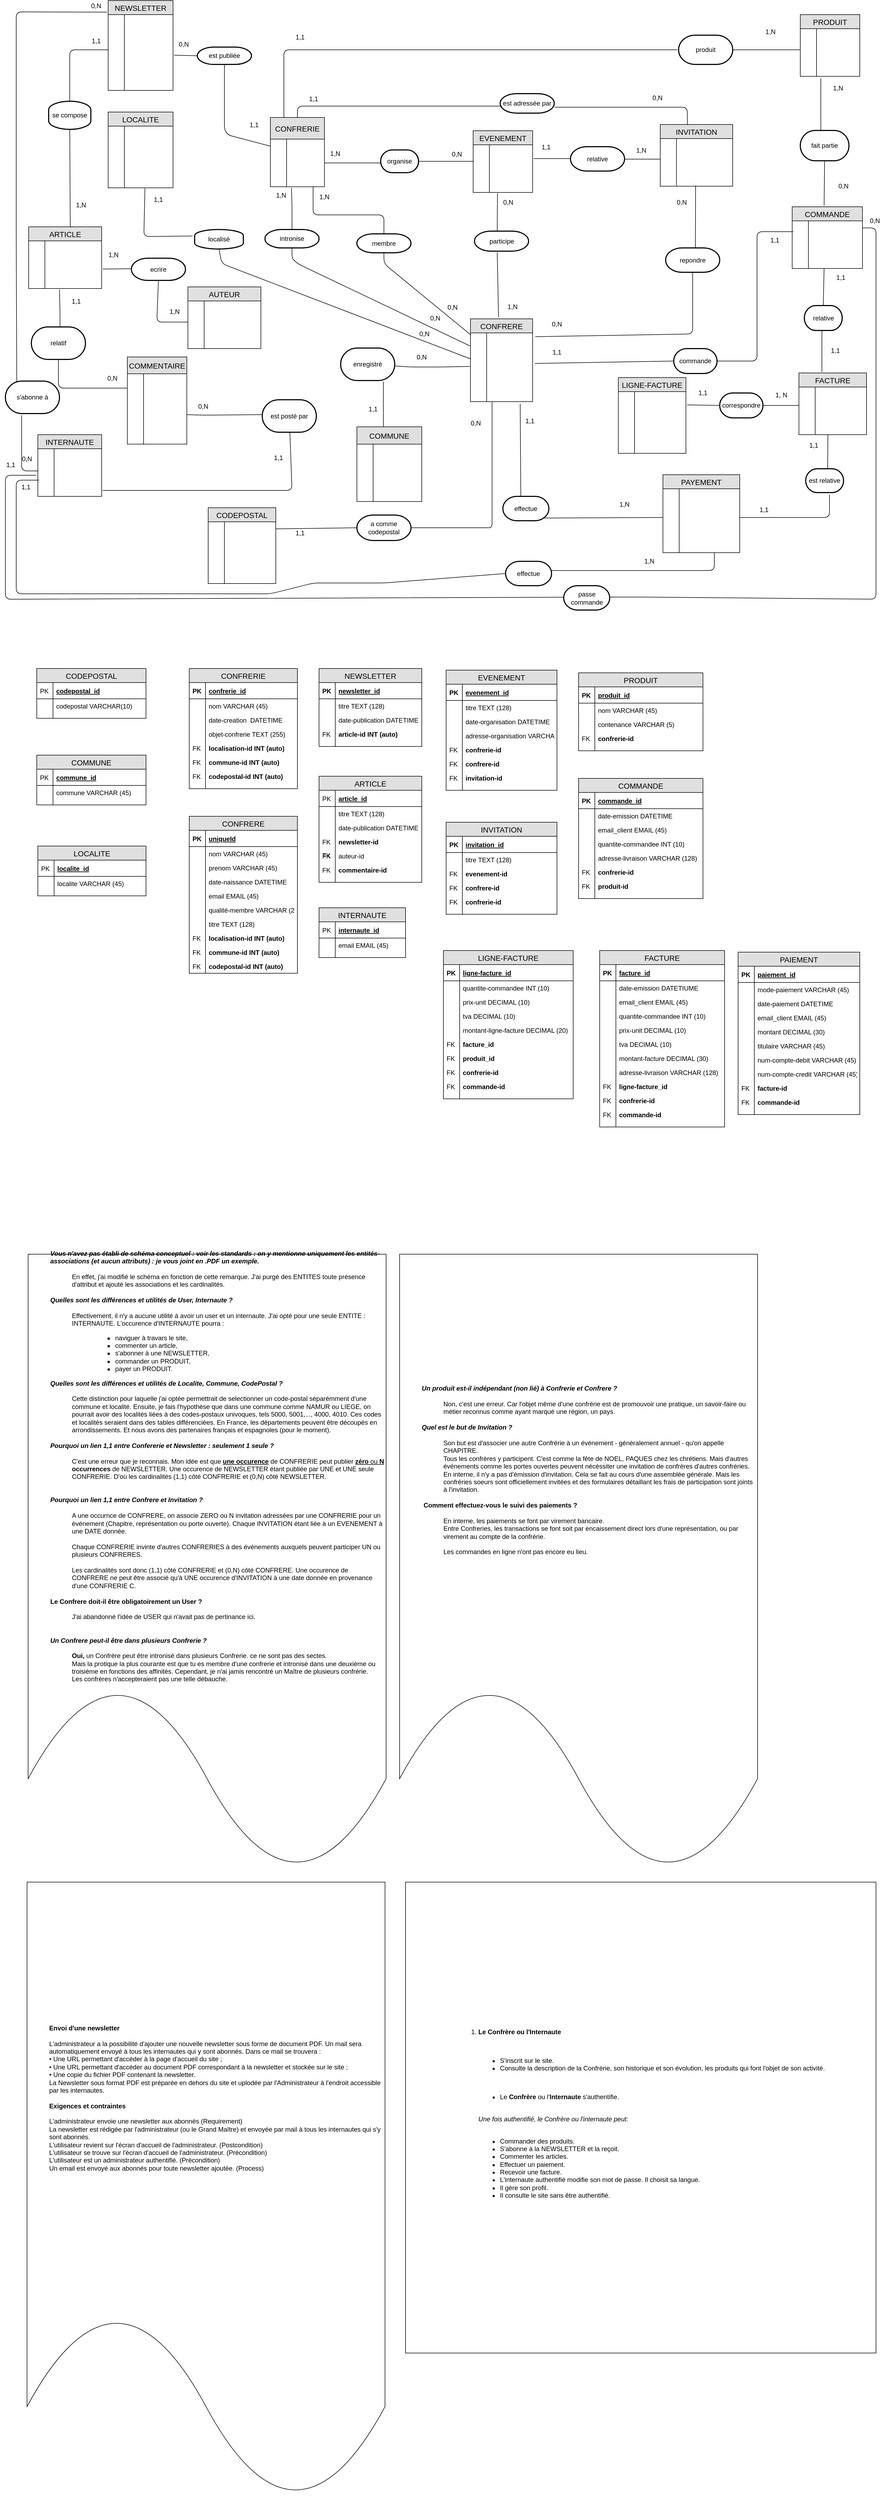 <mxfile version="10.6.3" type="github"><diagram id="ENBgC-RiLO1eivE0AEco" name="Page-1"><mxGraphModel dx="999" dy="587" grid="1" gridSize="10" guides="1" tooltips="1" connect="1" arrows="1" fold="1" page="1" pageScale="1" pageWidth="1654" pageHeight="1169" math="0" shadow="0"><root><mxCell id="0"/><mxCell id="1" parent="0"/><mxCell id="EsAB_OudDVWppmPAbpcz-1" value="CONFRERIE" style="swimlane;fontStyle=0;childLayout=stackLayout;horizontal=1;startSize=40;fillColor=#e0e0e0;horizontalStack=0;resizeParent=1;resizeParentMax=0;resizeLast=0;collapsible=1;marginBottom=0;swimlaneFillColor=#ffffff;align=center;fontSize=14;" parent="1" vertex="1"><mxGeometry x="510" y="260" width="100" height="128" as="geometry"/></mxCell><mxCell id="EsAB_OudDVWppmPAbpcz-4" value="" style="shape=partialRectangle;top=0;left=0;right=0;bottom=0;align=left;verticalAlign=top;fillColor=none;spacingLeft=34;spacingRight=4;overflow=hidden;rotatable=0;points=[[0,0.5],[1,0.5]];portConstraint=eastwest;dropTarget=0;fontSize=12;" parent="EsAB_OudDVWppmPAbpcz-1" vertex="1"><mxGeometry y="40" width="100" height="26" as="geometry"/></mxCell><mxCell id="EsAB_OudDVWppmPAbpcz-5" value="" style="shape=partialRectangle;top=0;left=0;bottom=0;fillColor=none;align=left;verticalAlign=top;spacingLeft=4;spacingRight=4;overflow=hidden;rotatable=0;points=[];portConstraint=eastwest;part=1;fontSize=12;" parent="EsAB_OudDVWppmPAbpcz-4" vertex="1" connectable="0"><mxGeometry width="30" height="26" as="geometry"/></mxCell><mxCell id="EsAB_OudDVWppmPAbpcz-6" value="" style="shape=partialRectangle;top=0;left=0;right=0;bottom=0;align=left;verticalAlign=top;fillColor=none;spacingLeft=34;spacingRight=4;overflow=hidden;rotatable=0;points=[[0,0.5],[1,0.5]];portConstraint=eastwest;dropTarget=0;fontSize=12;" parent="EsAB_OudDVWppmPAbpcz-1" vertex="1"><mxGeometry y="66" width="100" height="26" as="geometry"/></mxCell><mxCell id="EsAB_OudDVWppmPAbpcz-7" value="" style="shape=partialRectangle;top=0;left=0;bottom=0;fillColor=none;align=left;verticalAlign=top;spacingLeft=4;spacingRight=4;overflow=hidden;rotatable=0;points=[];portConstraint=eastwest;part=1;fontSize=12;" parent="EsAB_OudDVWppmPAbpcz-6" vertex="1" connectable="0"><mxGeometry width="30" height="26" as="geometry"/></mxCell><mxCell id="EsAB_OudDVWppmPAbpcz-8" value="" style="shape=partialRectangle;top=0;left=0;right=0;bottom=0;align=left;verticalAlign=top;fillColor=none;spacingLeft=34;spacingRight=4;overflow=hidden;rotatable=0;points=[[0,0.5],[1,0.5]];portConstraint=eastwest;dropTarget=0;fontSize=12;" parent="EsAB_OudDVWppmPAbpcz-1" vertex="1"><mxGeometry y="92" width="100" height="26" as="geometry"/></mxCell><mxCell id="EsAB_OudDVWppmPAbpcz-9" value="" style="shape=partialRectangle;top=0;left=0;bottom=0;fillColor=none;align=left;verticalAlign=top;spacingLeft=4;spacingRight=4;overflow=hidden;rotatable=0;points=[];portConstraint=eastwest;part=1;fontSize=12;" parent="EsAB_OudDVWppmPAbpcz-8" vertex="1" connectable="0"><mxGeometry width="30" height="26" as="geometry"/></mxCell><mxCell id="EsAB_OudDVWppmPAbpcz-10" value="" style="shape=partialRectangle;top=0;left=0;right=0;bottom=0;align=left;verticalAlign=top;fillColor=none;spacingLeft=34;spacingRight=4;overflow=hidden;rotatable=0;points=[[0,0.5],[1,0.5]];portConstraint=eastwest;dropTarget=0;fontSize=12;" parent="EsAB_OudDVWppmPAbpcz-1" vertex="1"><mxGeometry y="118" width="100" height="10" as="geometry"/></mxCell><mxCell id="EsAB_OudDVWppmPAbpcz-11" value="" style="shape=partialRectangle;top=0;left=0;bottom=0;fillColor=none;align=left;verticalAlign=top;spacingLeft=4;spacingRight=4;overflow=hidden;rotatable=0;points=[];portConstraint=eastwest;part=1;fontSize=12;" parent="EsAB_OudDVWppmPAbpcz-10" vertex="1" connectable="0"><mxGeometry width="30" height="10" as="geometry"/></mxCell><mxCell id="EsAB_OudDVWppmPAbpcz-12" value="CONFRERE" style="swimlane;fontStyle=0;childLayout=stackLayout;horizontal=1;startSize=26;fillColor=#e0e0e0;horizontalStack=0;resizeParent=1;resizeParentMax=0;resizeLast=0;collapsible=1;marginBottom=0;swimlaneFillColor=#ffffff;align=center;fontSize=14;" parent="1" vertex="1"><mxGeometry x="880" y="632" width="115" height="153" as="geometry"/></mxCell><mxCell id="EsAB_OudDVWppmPAbpcz-15" value="" style="shape=partialRectangle;top=0;left=0;right=0;bottom=0;align=left;verticalAlign=top;fillColor=none;spacingLeft=34;spacingRight=4;overflow=hidden;rotatable=0;points=[[0,0.5],[1,0.5]];portConstraint=eastwest;dropTarget=0;fontSize=12;" parent="EsAB_OudDVWppmPAbpcz-12" vertex="1"><mxGeometry y="26" width="115" height="26" as="geometry"/></mxCell><mxCell id="EsAB_OudDVWppmPAbpcz-16" value="" style="shape=partialRectangle;top=0;left=0;bottom=0;fillColor=none;align=left;verticalAlign=top;spacingLeft=4;spacingRight=4;overflow=hidden;rotatable=0;points=[];portConstraint=eastwest;part=1;fontSize=12;" parent="EsAB_OudDVWppmPAbpcz-15" vertex="1" connectable="0"><mxGeometry width="30" height="26" as="geometry"/></mxCell><mxCell id="EsAB_OudDVWppmPAbpcz-17" value="" style="shape=partialRectangle;top=0;left=0;right=0;bottom=0;align=left;verticalAlign=top;fillColor=none;spacingLeft=34;spacingRight=4;overflow=hidden;rotatable=0;points=[[0,0.5],[1,0.5]];portConstraint=eastwest;dropTarget=0;fontSize=12;" parent="EsAB_OudDVWppmPAbpcz-12" vertex="1"><mxGeometry y="52" width="115" height="26" as="geometry"/></mxCell><mxCell id="EsAB_OudDVWppmPAbpcz-18" value="" style="shape=partialRectangle;top=0;left=0;bottom=0;fillColor=none;align=left;verticalAlign=top;spacingLeft=4;spacingRight=4;overflow=hidden;rotatable=0;points=[];portConstraint=eastwest;part=1;fontSize=12;" parent="EsAB_OudDVWppmPAbpcz-17" vertex="1" connectable="0"><mxGeometry width="30" height="26" as="geometry"/></mxCell><mxCell id="EsAB_OudDVWppmPAbpcz-21" value="" style="shape=partialRectangle;top=0;left=0;right=0;bottom=0;align=left;verticalAlign=top;fillColor=none;spacingLeft=34;spacingRight=4;overflow=hidden;rotatable=0;points=[[0,0.5],[1,0.5]];portConstraint=eastwest;dropTarget=0;fontSize=12;" parent="EsAB_OudDVWppmPAbpcz-12" vertex="1"><mxGeometry y="78" width="115" height="49" as="geometry"/></mxCell><mxCell id="EsAB_OudDVWppmPAbpcz-22" value="" style="shape=partialRectangle;top=0;left=0;bottom=0;fillColor=none;align=left;verticalAlign=top;spacingLeft=4;spacingRight=4;overflow=hidden;rotatable=0;points=[];portConstraint=eastwest;part=1;fontSize=12;" parent="EsAB_OudDVWppmPAbpcz-21" vertex="1" connectable="0"><mxGeometry width="30" height="49" as="geometry"/></mxCell><mxCell id="EsAB_OudDVWppmPAbpcz-19" value="" style="shape=partialRectangle;top=0;left=0;right=0;bottom=0;align=left;verticalAlign=top;fillColor=none;spacingLeft=34;spacingRight=4;overflow=hidden;rotatable=0;points=[[0,0.5],[1,0.5]];portConstraint=eastwest;dropTarget=0;fontSize=12;" parent="EsAB_OudDVWppmPAbpcz-12" vertex="1"><mxGeometry y="127" width="115" height="26" as="geometry"/></mxCell><mxCell id="EsAB_OudDVWppmPAbpcz-20" value="" style="shape=partialRectangle;top=0;left=0;bottom=0;fillColor=none;align=left;verticalAlign=top;spacingLeft=4;spacingRight=4;overflow=hidden;rotatable=0;points=[];portConstraint=eastwest;part=1;fontSize=12;" parent="EsAB_OudDVWppmPAbpcz-19" vertex="1" connectable="0"><mxGeometry width="30" height="26" as="geometry"/></mxCell><mxCell id="EsAB_OudDVWppmPAbpcz-26" value="intronise" style="strokeWidth=2;html=1;shape=mxgraph.flowchart.terminator;whiteSpace=wrap;" parent="1" vertex="1"><mxGeometry x="500" y="467" width="100" height="34" as="geometry"/></mxCell><mxCell id="RFWltNv-4CXDlc8qTczW-1" value="LOCALITE" style="swimlane;fontStyle=0;childLayout=stackLayout;horizontal=1;startSize=26;fillColor=#e0e0e0;horizontalStack=0;resizeParent=1;resizeParentMax=0;resizeLast=0;collapsible=1;marginBottom=0;swimlaneFillColor=#ffffff;align=center;fontSize=14;" parent="1" vertex="1"><mxGeometry x="210" y="250" width="120" height="140" as="geometry"/></mxCell><mxCell id="RFWltNv-4CXDlc8qTczW-4" value="" style="shape=partialRectangle;top=0;left=0;right=0;bottom=0;align=left;verticalAlign=top;fillColor=none;spacingLeft=34;spacingRight=4;overflow=hidden;rotatable=0;points=[[0,0.5],[1,0.5]];portConstraint=eastwest;dropTarget=0;fontSize=12;" parent="RFWltNv-4CXDlc8qTczW-1" vertex="1"><mxGeometry y="26" width="120" height="26" as="geometry"/></mxCell><mxCell id="RFWltNv-4CXDlc8qTczW-5" value="" style="shape=partialRectangle;top=0;left=0;bottom=0;fillColor=none;align=left;verticalAlign=top;spacingLeft=4;spacingRight=4;overflow=hidden;rotatable=0;points=[];portConstraint=eastwest;part=1;fontSize=12;" parent="RFWltNv-4CXDlc8qTczW-4" vertex="1" connectable="0"><mxGeometry width="30" height="26" as="geometry"/></mxCell><mxCell id="BMXYQZHqc4qMKt_7PEtb-10" value="" style="shape=partialRectangle;top=0;left=0;right=0;bottom=0;align=left;verticalAlign=top;fillColor=none;spacingLeft=34;spacingRight=4;overflow=hidden;rotatable=0;points=[[0,0.5],[1,0.5]];portConstraint=eastwest;dropTarget=0;fontSize=12;" parent="RFWltNv-4CXDlc8qTczW-1" vertex="1"><mxGeometry y="52" width="120" height="26" as="geometry"/></mxCell><mxCell id="BMXYQZHqc4qMKt_7PEtb-11" value="" style="shape=partialRectangle;top=0;left=0;bottom=0;fillColor=none;align=left;verticalAlign=top;spacingLeft=4;spacingRight=4;overflow=hidden;rotatable=0;points=[];portConstraint=eastwest;part=1;fontSize=12;" parent="BMXYQZHqc4qMKt_7PEtb-10" vertex="1" connectable="0"><mxGeometry width="30" height="26" as="geometry"/></mxCell><mxCell id="RFWltNv-4CXDlc8qTczW-6" value="" style="shape=partialRectangle;top=0;left=0;right=0;bottom=0;align=left;verticalAlign=top;fillColor=none;spacingLeft=34;spacingRight=4;overflow=hidden;rotatable=0;points=[[0,0.5],[1,0.5]];portConstraint=eastwest;dropTarget=0;fontSize=12;" parent="RFWltNv-4CXDlc8qTczW-1" vertex="1"><mxGeometry y="78" width="120" height="26" as="geometry"/></mxCell><mxCell id="RFWltNv-4CXDlc8qTczW-7" value="" style="shape=partialRectangle;top=0;left=0;bottom=0;fillColor=none;align=left;verticalAlign=top;spacingLeft=4;spacingRight=4;overflow=hidden;rotatable=0;points=[];portConstraint=eastwest;part=1;fontSize=12;" parent="RFWltNv-4CXDlc8qTczW-6" vertex="1" connectable="0"><mxGeometry width="30" height="26" as="geometry"/></mxCell><mxCell id="RFWltNv-4CXDlc8qTczW-8" value="" style="shape=partialRectangle;top=0;left=0;right=0;bottom=0;align=left;verticalAlign=top;fillColor=none;spacingLeft=34;spacingRight=4;overflow=hidden;rotatable=0;points=[[0,0.5],[1,0.5]];portConstraint=eastwest;dropTarget=0;fontSize=12;" parent="RFWltNv-4CXDlc8qTczW-1" vertex="1"><mxGeometry y="104" width="120" height="26" as="geometry"/></mxCell><mxCell id="RFWltNv-4CXDlc8qTczW-9" value="" style="shape=partialRectangle;top=0;left=0;bottom=0;fillColor=none;align=left;verticalAlign=top;spacingLeft=4;spacingRight=4;overflow=hidden;rotatable=0;points=[];portConstraint=eastwest;part=1;fontSize=12;" parent="RFWltNv-4CXDlc8qTczW-8" vertex="1" connectable="0"><mxGeometry width="30" height="26" as="geometry"/></mxCell><mxCell id="RFWltNv-4CXDlc8qTczW-10" value="" style="shape=partialRectangle;top=0;left=0;right=0;bottom=0;align=left;verticalAlign=top;fillColor=none;spacingLeft=34;spacingRight=4;overflow=hidden;rotatable=0;points=[[0,0.5],[1,0.5]];portConstraint=eastwest;dropTarget=0;fontSize=12;" parent="RFWltNv-4CXDlc8qTczW-1" vertex="1"><mxGeometry y="130" width="120" height="10" as="geometry"/></mxCell><mxCell id="RFWltNv-4CXDlc8qTczW-11" value="" style="shape=partialRectangle;top=0;left=0;bottom=0;fillColor=none;align=left;verticalAlign=top;spacingLeft=4;spacingRight=4;overflow=hidden;rotatable=0;points=[];portConstraint=eastwest;part=1;fontSize=12;" parent="RFWltNv-4CXDlc8qTczW-10" vertex="1" connectable="0"><mxGeometry width="30" height="10" as="geometry"/></mxCell><mxCell id="RFWltNv-4CXDlc8qTczW-12" value="COMMUNE" style="swimlane;fontStyle=0;childLayout=stackLayout;horizontal=1;startSize=32;fillColor=#e0e0e0;horizontalStack=0;resizeParent=1;resizeParentMax=0;resizeLast=0;collapsible=1;marginBottom=0;swimlaneFillColor=#ffffff;align=center;fontSize=14;" parent="1" vertex="1"><mxGeometry x="670" y="831.5" width="120" height="138" as="geometry"/></mxCell><mxCell id="RFWltNv-4CXDlc8qTczW-15" value="" style="shape=partialRectangle;top=0;left=0;right=0;bottom=0;align=left;verticalAlign=top;fillColor=none;spacingLeft=34;spacingRight=4;overflow=hidden;rotatable=0;points=[[0,0.5],[1,0.5]];portConstraint=eastwest;dropTarget=0;fontSize=12;" parent="RFWltNv-4CXDlc8qTczW-12" vertex="1"><mxGeometry y="32" width="120" height="23" as="geometry"/></mxCell><mxCell id="RFWltNv-4CXDlc8qTczW-16" value="" style="shape=partialRectangle;top=0;left=0;bottom=0;fillColor=none;align=left;verticalAlign=top;spacingLeft=4;spacingRight=4;overflow=hidden;rotatable=0;points=[];portConstraint=eastwest;part=1;fontSize=12;" parent="RFWltNv-4CXDlc8qTczW-15" vertex="1" connectable="0"><mxGeometry width="30" height="23" as="geometry"/></mxCell><mxCell id="RFWltNv-4CXDlc8qTczW-17" value="" style="shape=partialRectangle;top=0;left=0;right=0;bottom=0;align=left;verticalAlign=top;fillColor=none;spacingLeft=34;spacingRight=4;overflow=hidden;rotatable=0;points=[[0,0.5],[1,0.5]];portConstraint=eastwest;dropTarget=0;fontSize=12;" parent="RFWltNv-4CXDlc8qTczW-12" vertex="1"><mxGeometry y="55" width="120" height="26" as="geometry"/></mxCell><mxCell id="RFWltNv-4CXDlc8qTczW-18" value="" style="shape=partialRectangle;top=0;left=0;bottom=0;fillColor=none;align=left;verticalAlign=top;spacingLeft=4;spacingRight=4;overflow=hidden;rotatable=0;points=[];portConstraint=eastwest;part=1;fontSize=12;" parent="RFWltNv-4CXDlc8qTczW-17" vertex="1" connectable="0"><mxGeometry width="30" height="26" as="geometry"/></mxCell><mxCell id="RFWltNv-4CXDlc8qTczW-19" value="" style="shape=partialRectangle;top=0;left=0;right=0;bottom=0;align=left;verticalAlign=top;fillColor=none;spacingLeft=34;spacingRight=4;overflow=hidden;rotatable=0;points=[[0,0.5],[1,0.5]];portConstraint=eastwest;dropTarget=0;fontSize=12;" parent="RFWltNv-4CXDlc8qTczW-12" vertex="1"><mxGeometry y="81" width="120" height="26" as="geometry"/></mxCell><mxCell id="RFWltNv-4CXDlc8qTczW-20" value="" style="shape=partialRectangle;top=0;left=0;bottom=0;fillColor=none;align=left;verticalAlign=top;spacingLeft=4;spacingRight=4;overflow=hidden;rotatable=0;points=[];portConstraint=eastwest;part=1;fontSize=12;" parent="RFWltNv-4CXDlc8qTczW-19" vertex="1" connectable="0"><mxGeometry width="30" height="26" as="geometry"/></mxCell><mxCell id="RFWltNv-4CXDlc8qTczW-21" value="" style="shape=partialRectangle;top=0;left=0;right=0;bottom=0;align=left;verticalAlign=top;fillColor=none;spacingLeft=34;spacingRight=4;overflow=hidden;rotatable=0;points=[[0,0.5],[1,0.5]];portConstraint=eastwest;dropTarget=0;fontSize=12;" parent="RFWltNv-4CXDlc8qTczW-12" vertex="1"><mxGeometry y="107" width="120" height="31" as="geometry"/></mxCell><mxCell id="RFWltNv-4CXDlc8qTczW-22" value="" style="shape=partialRectangle;top=0;left=0;bottom=0;fillColor=none;align=left;verticalAlign=top;spacingLeft=4;spacingRight=4;overflow=hidden;rotatable=0;points=[];portConstraint=eastwest;part=1;fontSize=12;" parent="RFWltNv-4CXDlc8qTczW-21" vertex="1" connectable="0"><mxGeometry width="30" height="31" as="geometry"/></mxCell><mxCell id="RFWltNv-4CXDlc8qTczW-23" value="CODEPOSTAL" style="swimlane;fontStyle=0;childLayout=stackLayout;horizontal=1;startSize=26;fillColor=#e0e0e0;horizontalStack=0;resizeParent=1;resizeParentMax=0;resizeLast=0;collapsible=1;marginBottom=0;swimlaneFillColor=#ffffff;align=center;fontSize=14;" parent="1" vertex="1"><mxGeometry x="395" y="981" width="125" height="140" as="geometry"/></mxCell><mxCell id="RFWltNv-4CXDlc8qTczW-26" value="" style="shape=partialRectangle;top=0;left=0;right=0;bottom=0;align=left;verticalAlign=top;fillColor=none;spacingLeft=34;spacingRight=4;overflow=hidden;rotatable=0;points=[[0,0.5],[1,0.5]];portConstraint=eastwest;dropTarget=0;fontSize=12;" parent="RFWltNv-4CXDlc8qTczW-23" vertex="1"><mxGeometry y="26" width="125" height="26" as="geometry"/></mxCell><mxCell id="RFWltNv-4CXDlc8qTczW-27" value="" style="shape=partialRectangle;top=0;left=0;bottom=0;fillColor=none;align=left;verticalAlign=top;spacingLeft=4;spacingRight=4;overflow=hidden;rotatable=0;points=[];portConstraint=eastwest;part=1;fontSize=12;" parent="RFWltNv-4CXDlc8qTczW-26" vertex="1" connectable="0"><mxGeometry width="30" height="26" as="geometry"/></mxCell><mxCell id="RFWltNv-4CXDlc8qTczW-28" value="" style="shape=partialRectangle;top=0;left=0;right=0;bottom=0;align=left;verticalAlign=top;fillColor=none;spacingLeft=34;spacingRight=4;overflow=hidden;rotatable=0;points=[[0,0.5],[1,0.5]];portConstraint=eastwest;dropTarget=0;fontSize=12;" parent="RFWltNv-4CXDlc8qTczW-23" vertex="1"><mxGeometry y="52" width="125" height="26" as="geometry"/></mxCell><mxCell id="RFWltNv-4CXDlc8qTczW-29" value="" style="shape=partialRectangle;top=0;left=0;bottom=0;fillColor=none;align=left;verticalAlign=top;spacingLeft=4;spacingRight=4;overflow=hidden;rotatable=0;points=[];portConstraint=eastwest;part=1;fontSize=12;" parent="RFWltNv-4CXDlc8qTczW-28" vertex="1" connectable="0"><mxGeometry width="30" height="26" as="geometry"/></mxCell><mxCell id="TJJwlO2KFBkalC4Ivr4--3" value="" style="shape=partialRectangle;top=0;left=0;right=0;bottom=0;align=left;verticalAlign=top;fillColor=none;spacingLeft=34;spacingRight=4;overflow=hidden;rotatable=0;points=[[0,0.5],[1,0.5]];portConstraint=eastwest;dropTarget=0;fontSize=12;" parent="RFWltNv-4CXDlc8qTczW-23" vertex="1"><mxGeometry y="78" width="125" height="26" as="geometry"/></mxCell><mxCell id="TJJwlO2KFBkalC4Ivr4--4" value="" style="shape=partialRectangle;top=0;left=0;bottom=0;fillColor=none;align=left;verticalAlign=top;spacingLeft=4;spacingRight=4;overflow=hidden;rotatable=0;points=[];portConstraint=eastwest;part=1;fontSize=12;" parent="TJJwlO2KFBkalC4Ivr4--3" vertex="1" connectable="0"><mxGeometry width="30" height="26" as="geometry"/></mxCell><mxCell id="RFWltNv-4CXDlc8qTczW-30" value="" style="shape=partialRectangle;top=0;left=0;right=0;bottom=0;align=left;verticalAlign=top;fillColor=none;spacingLeft=34;spacingRight=4;overflow=hidden;rotatable=0;points=[[0,0.5],[1,0.5]];portConstraint=eastwest;dropTarget=0;fontSize=12;" parent="RFWltNv-4CXDlc8qTczW-23" vertex="1"><mxGeometry y="104" width="125" height="26" as="geometry"/></mxCell><mxCell id="RFWltNv-4CXDlc8qTczW-31" value="" style="shape=partialRectangle;top=0;left=0;bottom=0;fillColor=none;align=left;verticalAlign=top;spacingLeft=4;spacingRight=4;overflow=hidden;rotatable=0;points=[];portConstraint=eastwest;part=1;fontSize=12;" parent="RFWltNv-4CXDlc8qTczW-30" vertex="1" connectable="0"><mxGeometry width="30" height="26" as="geometry"/></mxCell><mxCell id="RFWltNv-4CXDlc8qTczW-32" value="" style="shape=partialRectangle;top=0;left=0;right=0;bottom=0;align=left;verticalAlign=top;fillColor=none;spacingLeft=34;spacingRight=4;overflow=hidden;rotatable=0;points=[[0,0.5],[1,0.5]];portConstraint=eastwest;dropTarget=0;fontSize=12;" parent="RFWltNv-4CXDlc8qTczW-23" vertex="1"><mxGeometry y="130" width="125" height="10" as="geometry"/></mxCell><mxCell id="RFWltNv-4CXDlc8qTczW-33" value="" style="shape=partialRectangle;top=0;left=0;bottom=0;fillColor=none;align=left;verticalAlign=top;spacingLeft=4;spacingRight=4;overflow=hidden;rotatable=0;points=[];portConstraint=eastwest;part=1;fontSize=12;" parent="RFWltNv-4CXDlc8qTczW-32" vertex="1" connectable="0"><mxGeometry width="30" height="10" as="geometry"/></mxCell><mxCell id="RFWltNv-4CXDlc8qTczW-43" value="enregistré" style="strokeWidth=2;html=1;shape=mxgraph.flowchart.terminator;whiteSpace=wrap;" parent="1" vertex="1"><mxGeometry x="640" y="686" width="100" height="60" as="geometry"/></mxCell><mxCell id="RFWltNv-4CXDlc8qTczW-47" value="est posté par" style="strokeWidth=2;html=1;shape=mxgraph.flowchart.terminator;whiteSpace=wrap;" parent="1" vertex="1"><mxGeometry x="495" y="781.5" width="100" height="60" as="geometry"/></mxCell><mxCell id="RFWltNv-4CXDlc8qTczW-44" value="localisé" style="strokeWidth=2;html=1;shape=mxgraph.flowchart.terminator;whiteSpace=wrap;direction=south;" parent="1" vertex="1"><mxGeometry x="370" y="467" width="90" height="36" as="geometry"/></mxCell><mxCell id="3PuW3XH1jWnf0Jjwgp-5-1" value="EVENEMENT" style="swimlane;fontStyle=0;childLayout=stackLayout;horizontal=1;startSize=26;fillColor=#e0e0e0;horizontalStack=0;resizeParent=1;resizeParentMax=0;resizeLast=0;collapsible=1;marginBottom=0;swimlaneFillColor=#ffffff;align=center;fontSize=14;" parent="1" vertex="1"><mxGeometry x="885" y="284.5" width="110" height="114" as="geometry"/></mxCell><mxCell id="3PuW3XH1jWnf0Jjwgp-5-4" value="" style="shape=partialRectangle;top=0;left=0;right=0;bottom=0;align=left;verticalAlign=top;fillColor=none;spacingLeft=34;spacingRight=4;overflow=hidden;rotatable=0;points=[[0,0.5],[1,0.5]];portConstraint=eastwest;dropTarget=0;fontSize=12;" parent="3PuW3XH1jWnf0Jjwgp-5-1" vertex="1"><mxGeometry y="26" width="110" height="26" as="geometry"/></mxCell><mxCell id="3PuW3XH1jWnf0Jjwgp-5-5" value="" style="shape=partialRectangle;top=0;left=0;bottom=0;fillColor=none;align=left;verticalAlign=top;spacingLeft=4;spacingRight=4;overflow=hidden;rotatable=0;points=[];portConstraint=eastwest;part=1;fontSize=12;" parent="3PuW3XH1jWnf0Jjwgp-5-4" vertex="1" connectable="0"><mxGeometry width="30" height="26" as="geometry"/></mxCell><mxCell id="3PuW3XH1jWnf0Jjwgp-5-6" value="" style="shape=partialRectangle;top=0;left=0;right=0;bottom=0;align=left;verticalAlign=top;fillColor=none;spacingLeft=34;spacingRight=4;overflow=hidden;rotatable=0;points=[[0,0.5],[1,0.5]];portConstraint=eastwest;dropTarget=0;fontSize=12;" parent="3PuW3XH1jWnf0Jjwgp-5-1" vertex="1"><mxGeometry y="52" width="110" height="26" as="geometry"/></mxCell><mxCell id="3PuW3XH1jWnf0Jjwgp-5-7" value="" style="shape=partialRectangle;top=0;left=0;bottom=0;fillColor=none;align=left;verticalAlign=top;spacingLeft=4;spacingRight=4;overflow=hidden;rotatable=0;points=[];portConstraint=eastwest;part=1;fontSize=12;" parent="3PuW3XH1jWnf0Jjwgp-5-6" vertex="1" connectable="0"><mxGeometry width="30" height="26" as="geometry"/></mxCell><mxCell id="3PuW3XH1jWnf0Jjwgp-5-8" value="" style="shape=partialRectangle;top=0;left=0;right=0;bottom=0;align=left;verticalAlign=top;fillColor=none;spacingLeft=34;spacingRight=4;overflow=hidden;rotatable=0;points=[[0,0.5],[1,0.5]];portConstraint=eastwest;dropTarget=0;fontSize=12;" parent="3PuW3XH1jWnf0Jjwgp-5-1" vertex="1"><mxGeometry y="78" width="110" height="26" as="geometry"/></mxCell><mxCell id="3PuW3XH1jWnf0Jjwgp-5-9" value="" style="shape=partialRectangle;top=0;left=0;bottom=0;fillColor=none;align=left;verticalAlign=top;spacingLeft=4;spacingRight=4;overflow=hidden;rotatable=0;points=[];portConstraint=eastwest;part=1;fontSize=12;" parent="3PuW3XH1jWnf0Jjwgp-5-8" vertex="1" connectable="0"><mxGeometry width="30" height="26" as="geometry"/></mxCell><mxCell id="3PuW3XH1jWnf0Jjwgp-5-10" value="" style="shape=partialRectangle;top=0;left=0;right=0;bottom=0;align=left;verticalAlign=top;fillColor=none;spacingLeft=34;spacingRight=4;overflow=hidden;rotatable=0;points=[[0,0.5],[1,0.5]];portConstraint=eastwest;dropTarget=0;fontSize=12;" parent="3PuW3XH1jWnf0Jjwgp-5-1" vertex="1"><mxGeometry y="104" width="110" height="10" as="geometry"/></mxCell><mxCell id="3PuW3XH1jWnf0Jjwgp-5-11" value="" style="shape=partialRectangle;top=0;left=0;bottom=0;fillColor=none;align=left;verticalAlign=top;spacingLeft=4;spacingRight=4;overflow=hidden;rotatable=0;points=[];portConstraint=eastwest;part=1;fontSize=12;" parent="3PuW3XH1jWnf0Jjwgp-5-10" vertex="1" connectable="0"><mxGeometry width="30" height="10" as="geometry"/></mxCell><mxCell id="3PuW3XH1jWnf0Jjwgp-5-13" value="participe" style="strokeWidth=2;html=1;shape=mxgraph.flowchart.terminator;whiteSpace=wrap;" parent="1" vertex="1"><mxGeometry x="887.5" y="470" width="100" height="37" as="geometry"/></mxCell><mxCell id="3PuW3XH1jWnf0Jjwgp-5-49" value="relative" style="strokeWidth=2;html=1;shape=mxgraph.flowchart.terminator;whiteSpace=wrap;" parent="1" vertex="1"><mxGeometry x="1065" y="314" width="100" height="45" as="geometry"/></mxCell><mxCell id="3PuW3XH1jWnf0Jjwgp-5-15" value="organise" style="strokeWidth=2;html=1;shape=mxgraph.flowchart.terminator;whiteSpace=wrap;" parent="1" vertex="1"><mxGeometry x="714" y="320" width="70" height="42" as="geometry"/></mxCell><mxCell id="3PuW3XH1jWnf0Jjwgp-5-17" value="produit" style="strokeWidth=2;html=1;shape=mxgraph.flowchart.terminator;whiteSpace=wrap;" parent="1" vertex="1"><mxGeometry x="1265" y="108" width="100" height="54" as="geometry"/></mxCell><mxCell id="3PuW3XH1jWnf0Jjwgp-5-19" value="INVITATION" style="swimlane;fontStyle=0;childLayout=stackLayout;horizontal=1;startSize=26;fillColor=#e0e0e0;horizontalStack=0;resizeParent=1;resizeParentMax=0;resizeLast=0;collapsible=1;marginBottom=0;swimlaneFillColor=#ffffff;align=center;fontSize=14;" parent="1" vertex="1"><mxGeometry x="1231" y="273" width="134" height="114" as="geometry"/></mxCell><mxCell id="3PuW3XH1jWnf0Jjwgp-5-22" value="" style="shape=partialRectangle;top=0;left=0;right=0;bottom=0;align=left;verticalAlign=top;fillColor=none;spacingLeft=34;spacingRight=4;overflow=hidden;rotatable=0;points=[[0,0.5],[1,0.5]];portConstraint=eastwest;dropTarget=0;fontSize=12;" parent="3PuW3XH1jWnf0Jjwgp-5-19" vertex="1"><mxGeometry y="26" width="134" height="26" as="geometry"/></mxCell><mxCell id="3PuW3XH1jWnf0Jjwgp-5-23" value="" style="shape=partialRectangle;top=0;left=0;bottom=0;fillColor=none;align=left;verticalAlign=top;spacingLeft=4;spacingRight=4;overflow=hidden;rotatable=0;points=[];portConstraint=eastwest;part=1;fontSize=12;" parent="3PuW3XH1jWnf0Jjwgp-5-22" vertex="1" connectable="0"><mxGeometry width="30" height="26" as="geometry"/></mxCell><mxCell id="3PuW3XH1jWnf0Jjwgp-5-24" value="" style="shape=partialRectangle;top=0;left=0;right=0;bottom=0;align=left;verticalAlign=top;fillColor=none;spacingLeft=34;spacingRight=4;overflow=hidden;rotatable=0;points=[[0,0.5],[1,0.5]];portConstraint=eastwest;dropTarget=0;fontSize=12;" parent="3PuW3XH1jWnf0Jjwgp-5-19" vertex="1"><mxGeometry y="52" width="134" height="26" as="geometry"/></mxCell><mxCell id="3PuW3XH1jWnf0Jjwgp-5-25" value="" style="shape=partialRectangle;top=0;left=0;bottom=0;fillColor=none;align=left;verticalAlign=top;spacingLeft=4;spacingRight=4;overflow=hidden;rotatable=0;points=[];portConstraint=eastwest;part=1;fontSize=12;" parent="3PuW3XH1jWnf0Jjwgp-5-24" vertex="1" connectable="0"><mxGeometry width="30" height="26" as="geometry"/></mxCell><mxCell id="3PuW3XH1jWnf0Jjwgp-5-26" value="" style="shape=partialRectangle;top=0;left=0;right=0;bottom=0;align=left;verticalAlign=top;fillColor=none;spacingLeft=34;spacingRight=4;overflow=hidden;rotatable=0;points=[[0,0.5],[1,0.5]];portConstraint=eastwest;dropTarget=0;fontSize=12;" parent="3PuW3XH1jWnf0Jjwgp-5-19" vertex="1"><mxGeometry y="78" width="134" height="26" as="geometry"/></mxCell><mxCell id="3PuW3XH1jWnf0Jjwgp-5-27" value="" style="shape=partialRectangle;top=0;left=0;bottom=0;fillColor=none;align=left;verticalAlign=top;spacingLeft=4;spacingRight=4;overflow=hidden;rotatable=0;points=[];portConstraint=eastwest;part=1;fontSize=12;" parent="3PuW3XH1jWnf0Jjwgp-5-26" vertex="1" connectable="0"><mxGeometry width="30" height="26" as="geometry"/></mxCell><mxCell id="3PuW3XH1jWnf0Jjwgp-5-28" value="" style="shape=partialRectangle;top=0;left=0;right=0;bottom=0;align=left;verticalAlign=top;fillColor=none;spacingLeft=34;spacingRight=4;overflow=hidden;rotatable=0;points=[[0,0.5],[1,0.5]];portConstraint=eastwest;dropTarget=0;fontSize=12;" parent="3PuW3XH1jWnf0Jjwgp-5-19" vertex="1"><mxGeometry y="104" width="134" height="10" as="geometry"/></mxCell><mxCell id="3PuW3XH1jWnf0Jjwgp-5-29" value="" style="shape=partialRectangle;top=0;left=0;bottom=0;fillColor=none;align=left;verticalAlign=top;spacingLeft=4;spacingRight=4;overflow=hidden;rotatable=0;points=[];portConstraint=eastwest;part=1;fontSize=12;" parent="3PuW3XH1jWnf0Jjwgp-5-28" vertex="1" connectable="0"><mxGeometry width="30" height="10" as="geometry"/></mxCell><mxCell id="3PuW3XH1jWnf0Jjwgp-5-37" value="PRODUIT" style="swimlane;fontStyle=0;childLayout=stackLayout;horizontal=1;startSize=26;fillColor=#e0e0e0;horizontalStack=0;resizeParent=1;resizeParentMax=0;resizeLast=0;collapsible=1;marginBottom=0;swimlaneFillColor=#ffffff;align=center;fontSize=14;" parent="1" vertex="1"><mxGeometry x="1490" y="70" width="110" height="114" as="geometry"/></mxCell><mxCell id="3PuW3XH1jWnf0Jjwgp-5-40" value="" style="shape=partialRectangle;top=0;left=0;right=0;bottom=0;align=left;verticalAlign=top;fillColor=none;spacingLeft=34;spacingRight=4;overflow=hidden;rotatable=0;points=[[0,0.5],[1,0.5]];portConstraint=eastwest;dropTarget=0;fontSize=12;" parent="3PuW3XH1jWnf0Jjwgp-5-37" vertex="1"><mxGeometry y="26" width="110" height="26" as="geometry"/></mxCell><mxCell id="3PuW3XH1jWnf0Jjwgp-5-41" value="" style="shape=partialRectangle;top=0;left=0;bottom=0;fillColor=none;align=left;verticalAlign=top;spacingLeft=4;spacingRight=4;overflow=hidden;rotatable=0;points=[];portConstraint=eastwest;part=1;fontSize=12;" parent="3PuW3XH1jWnf0Jjwgp-5-40" vertex="1" connectable="0"><mxGeometry width="30" height="26" as="geometry"/></mxCell><mxCell id="3PuW3XH1jWnf0Jjwgp-5-42" value="" style="shape=partialRectangle;top=0;left=0;right=0;bottom=0;align=left;verticalAlign=top;fillColor=none;spacingLeft=34;spacingRight=4;overflow=hidden;rotatable=0;points=[[0,0.5],[1,0.5]];portConstraint=eastwest;dropTarget=0;fontSize=12;" parent="3PuW3XH1jWnf0Jjwgp-5-37" vertex="1"><mxGeometry y="52" width="110" height="26" as="geometry"/></mxCell><mxCell id="3PuW3XH1jWnf0Jjwgp-5-43" value="" style="shape=partialRectangle;top=0;left=0;bottom=0;fillColor=none;align=left;verticalAlign=top;spacingLeft=4;spacingRight=4;overflow=hidden;rotatable=0;points=[];portConstraint=eastwest;part=1;fontSize=12;" parent="3PuW3XH1jWnf0Jjwgp-5-42" vertex="1" connectable="0"><mxGeometry width="30" height="26" as="geometry"/></mxCell><mxCell id="3PuW3XH1jWnf0Jjwgp-5-44" value="" style="shape=partialRectangle;top=0;left=0;right=0;bottom=0;align=left;verticalAlign=top;fillColor=none;spacingLeft=34;spacingRight=4;overflow=hidden;rotatable=0;points=[[0,0.5],[1,0.5]];portConstraint=eastwest;dropTarget=0;fontSize=12;" parent="3PuW3XH1jWnf0Jjwgp-5-37" vertex="1"><mxGeometry y="78" width="110" height="26" as="geometry"/></mxCell><mxCell id="3PuW3XH1jWnf0Jjwgp-5-45" value="" style="shape=partialRectangle;top=0;left=0;bottom=0;fillColor=none;align=left;verticalAlign=top;spacingLeft=4;spacingRight=4;overflow=hidden;rotatable=0;points=[];portConstraint=eastwest;part=1;fontSize=12;" parent="3PuW3XH1jWnf0Jjwgp-5-44" vertex="1" connectable="0"><mxGeometry width="30" height="26" as="geometry"/></mxCell><mxCell id="3PuW3XH1jWnf0Jjwgp-5-46" value="" style="shape=partialRectangle;top=0;left=0;right=0;bottom=0;align=left;verticalAlign=top;fillColor=none;spacingLeft=34;spacingRight=4;overflow=hidden;rotatable=0;points=[[0,0.5],[1,0.5]];portConstraint=eastwest;dropTarget=0;fontSize=12;" parent="3PuW3XH1jWnf0Jjwgp-5-37" vertex="1"><mxGeometry y="104" width="110" height="10" as="geometry"/></mxCell><mxCell id="3PuW3XH1jWnf0Jjwgp-5-47" value="" style="shape=partialRectangle;top=0;left=0;bottom=0;fillColor=none;align=left;verticalAlign=top;spacingLeft=4;spacingRight=4;overflow=hidden;rotatable=0;points=[];portConstraint=eastwest;part=1;fontSize=12;" parent="3PuW3XH1jWnf0Jjwgp-5-46" vertex="1" connectable="0"><mxGeometry width="30" height="10" as="geometry"/></mxCell><mxCell id="3PuW3XH1jWnf0Jjwgp-5-30" value="repondre" style="strokeWidth=2;html=1;shape=mxgraph.flowchart.terminator;whiteSpace=wrap;" parent="1" vertex="1"><mxGeometry x="1241" y="501" width="100" height="45" as="geometry"/></mxCell><mxCell id="3PuW3XH1jWnf0Jjwgp-5-34" value="est adressée par" style="strokeWidth=2;html=1;shape=mxgraph.flowchart.terminator;whiteSpace=wrap;" parent="1" vertex="1"><mxGeometry x="935" y="216" width="100" height="36" as="geometry"/></mxCell><mxCell id="3PuW3XH1jWnf0Jjwgp-5-55" value="COMMANDE" style="swimlane;fontStyle=0;childLayout=stackLayout;horizontal=1;startSize=26;fillColor=#e0e0e0;horizontalStack=0;resizeParent=1;resizeParentMax=0;resizeLast=0;collapsible=1;marginBottom=0;swimlaneFillColor=#ffffff;align=center;fontSize=14;" parent="1" vertex="1"><mxGeometry x="1475" y="425" width="130" height="114" as="geometry"/></mxCell><mxCell id="3PuW3XH1jWnf0Jjwgp-5-58" value="" style="shape=partialRectangle;top=0;left=0;right=0;bottom=0;align=left;verticalAlign=top;fillColor=none;spacingLeft=34;spacingRight=4;overflow=hidden;rotatable=0;points=[[0,0.5],[1,0.5]];portConstraint=eastwest;dropTarget=0;fontSize=12;" parent="3PuW3XH1jWnf0Jjwgp-5-55" vertex="1"><mxGeometry y="26" width="130" height="26" as="geometry"/></mxCell><mxCell id="3PuW3XH1jWnf0Jjwgp-5-59" value="" style="shape=partialRectangle;top=0;left=0;bottom=0;fillColor=none;align=left;verticalAlign=top;spacingLeft=4;spacingRight=4;overflow=hidden;rotatable=0;points=[];portConstraint=eastwest;part=1;fontSize=12;" parent="3PuW3XH1jWnf0Jjwgp-5-58" vertex="1" connectable="0"><mxGeometry width="30" height="26" as="geometry"/></mxCell><mxCell id="3PuW3XH1jWnf0Jjwgp-5-60" value="" style="shape=partialRectangle;top=0;left=0;right=0;bottom=0;align=left;verticalAlign=top;fillColor=none;spacingLeft=34;spacingRight=4;overflow=hidden;rotatable=0;points=[[0,0.5],[1,0.5]];portConstraint=eastwest;dropTarget=0;fontSize=12;" parent="3PuW3XH1jWnf0Jjwgp-5-55" vertex="1"><mxGeometry y="52" width="130" height="26" as="geometry"/></mxCell><mxCell id="3PuW3XH1jWnf0Jjwgp-5-61" value="" style="shape=partialRectangle;top=0;left=0;bottom=0;fillColor=none;align=left;verticalAlign=top;spacingLeft=4;spacingRight=4;overflow=hidden;rotatable=0;points=[];portConstraint=eastwest;part=1;fontSize=12;" parent="3PuW3XH1jWnf0Jjwgp-5-60" vertex="1" connectable="0"><mxGeometry width="30" height="26" as="geometry"/></mxCell><mxCell id="3PuW3XH1jWnf0Jjwgp-5-62" value="" style="shape=partialRectangle;top=0;left=0;right=0;bottom=0;align=left;verticalAlign=top;fillColor=none;spacingLeft=34;spacingRight=4;overflow=hidden;rotatable=0;points=[[0,0.5],[1,0.5]];portConstraint=eastwest;dropTarget=0;fontSize=12;" parent="3PuW3XH1jWnf0Jjwgp-5-55" vertex="1"><mxGeometry y="78" width="130" height="26" as="geometry"/></mxCell><mxCell id="3PuW3XH1jWnf0Jjwgp-5-63" value="" style="shape=partialRectangle;top=0;left=0;bottom=0;fillColor=none;align=left;verticalAlign=top;spacingLeft=4;spacingRight=4;overflow=hidden;rotatable=0;points=[];portConstraint=eastwest;part=1;fontSize=12;" parent="3PuW3XH1jWnf0Jjwgp-5-62" vertex="1" connectable="0"><mxGeometry width="30" height="26" as="geometry"/></mxCell><mxCell id="3PuW3XH1jWnf0Jjwgp-5-64" value="" style="shape=partialRectangle;top=0;left=0;right=0;bottom=0;align=left;verticalAlign=top;fillColor=none;spacingLeft=34;spacingRight=4;overflow=hidden;rotatable=0;points=[[0,0.5],[1,0.5]];portConstraint=eastwest;dropTarget=0;fontSize=12;" parent="3PuW3XH1jWnf0Jjwgp-5-55" vertex="1"><mxGeometry y="104" width="130" height="10" as="geometry"/></mxCell><mxCell id="3PuW3XH1jWnf0Jjwgp-5-65" value="" style="shape=partialRectangle;top=0;left=0;bottom=0;fillColor=none;align=left;verticalAlign=top;spacingLeft=4;spacingRight=4;overflow=hidden;rotatable=0;points=[];portConstraint=eastwest;part=1;fontSize=12;" parent="3PuW3XH1jWnf0Jjwgp-5-64" vertex="1" connectable="0"><mxGeometry width="30" height="10" as="geometry"/></mxCell><mxCell id="3PuW3XH1jWnf0Jjwgp-5-66" value="commande" style="strokeWidth=2;html=1;shape=mxgraph.flowchart.terminator;whiteSpace=wrap;" parent="1" vertex="1"><mxGeometry x="1256" y="687" width="80" height="46" as="geometry"/></mxCell><mxCell id="3PuW3XH1jWnf0Jjwgp-5-69" value="fait partie" style="strokeWidth=2;html=1;shape=mxgraph.flowchart.terminator;whiteSpace=wrap;" parent="1" vertex="1"><mxGeometry x="1490" y="284" width="90" height="56" as="geometry"/></mxCell><mxCell id="3PuW3XH1jWnf0Jjwgp-5-72" value="NEWSLETTER" style="swimlane;fontStyle=0;childLayout=stackLayout;horizontal=1;startSize=26;fillColor=#e0e0e0;horizontalStack=0;resizeParent=1;resizeParentMax=0;resizeLast=0;collapsible=1;marginBottom=0;swimlaneFillColor=#ffffff;align=center;fontSize=14;" parent="1" vertex="1"><mxGeometry x="210" y="44" width="120" height="166" as="geometry"/></mxCell><mxCell id="3PuW3XH1jWnf0Jjwgp-5-75" value="" style="shape=partialRectangle;top=0;left=0;right=0;bottom=0;align=left;verticalAlign=top;fillColor=none;spacingLeft=34;spacingRight=4;overflow=hidden;rotatable=0;points=[[0,0.5],[1,0.5]];portConstraint=eastwest;dropTarget=0;fontSize=12;" parent="3PuW3XH1jWnf0Jjwgp-5-72" vertex="1"><mxGeometry y="26" width="120" height="26" as="geometry"/></mxCell><mxCell id="3PuW3XH1jWnf0Jjwgp-5-76" value="" style="shape=partialRectangle;top=0;left=0;bottom=0;fillColor=none;align=left;verticalAlign=top;spacingLeft=4;spacingRight=4;overflow=hidden;rotatable=0;points=[];portConstraint=eastwest;part=1;fontSize=12;" parent="3PuW3XH1jWnf0Jjwgp-5-75" vertex="1" connectable="0"><mxGeometry width="30" height="26" as="geometry"/></mxCell><mxCell id="3PuW3XH1jWnf0Jjwgp-5-77" value="" style="shape=partialRectangle;top=0;left=0;right=0;bottom=0;align=left;verticalAlign=top;fillColor=none;spacingLeft=34;spacingRight=4;overflow=hidden;rotatable=0;points=[[0,0.5],[1,0.5]];portConstraint=eastwest;dropTarget=0;fontSize=12;" parent="3PuW3XH1jWnf0Jjwgp-5-72" vertex="1"><mxGeometry y="52" width="120" height="26" as="geometry"/></mxCell><mxCell id="3PuW3XH1jWnf0Jjwgp-5-78" value="" style="shape=partialRectangle;top=0;left=0;bottom=0;fillColor=none;align=left;verticalAlign=top;spacingLeft=4;spacingRight=4;overflow=hidden;rotatable=0;points=[];portConstraint=eastwest;part=1;fontSize=12;" parent="3PuW3XH1jWnf0Jjwgp-5-77" vertex="1" connectable="0"><mxGeometry width="30" height="26" as="geometry"/></mxCell><mxCell id="hwMAXKHasOzNL2So6IJT-16" value="" style="shape=partialRectangle;top=0;left=0;right=0;bottom=0;align=left;verticalAlign=top;fillColor=none;spacingLeft=34;spacingRight=4;overflow=hidden;rotatable=0;points=[[0,0.5],[1,0.5]];portConstraint=eastwest;dropTarget=0;fontSize=12;" parent="3PuW3XH1jWnf0Jjwgp-5-72" vertex="1"><mxGeometry y="78" width="120" height="26" as="geometry"/></mxCell><mxCell id="hwMAXKHasOzNL2So6IJT-17" value="" style="shape=partialRectangle;top=0;left=0;bottom=0;fillColor=none;align=left;verticalAlign=top;spacingLeft=4;spacingRight=4;overflow=hidden;rotatable=0;points=[];portConstraint=eastwest;part=1;fontSize=12;" parent="hwMAXKHasOzNL2So6IJT-16" vertex="1" connectable="0"><mxGeometry width="30" height="26" as="geometry"/></mxCell><mxCell id="BMXYQZHqc4qMKt_7PEtb-30" value="" style="shape=partialRectangle;top=0;left=0;right=0;bottom=0;align=left;verticalAlign=top;fillColor=none;spacingLeft=34;spacingRight=4;overflow=hidden;rotatable=0;points=[[0,0.5],[1,0.5]];portConstraint=eastwest;dropTarget=0;fontSize=12;" parent="3PuW3XH1jWnf0Jjwgp-5-72" vertex="1"><mxGeometry y="104" width="120" height="26" as="geometry"/></mxCell><mxCell id="BMXYQZHqc4qMKt_7PEtb-31" value="" style="shape=partialRectangle;top=0;left=0;bottom=0;fillColor=none;align=left;verticalAlign=top;spacingLeft=4;spacingRight=4;overflow=hidden;rotatable=0;points=[];portConstraint=eastwest;part=1;fontSize=12;" parent="BMXYQZHqc4qMKt_7PEtb-30" vertex="1" connectable="0"><mxGeometry width="30" height="26" as="geometry"/></mxCell><mxCell id="3PuW3XH1jWnf0Jjwgp-5-79" value="" style="shape=partialRectangle;top=0;left=0;right=0;bottom=0;align=left;verticalAlign=top;fillColor=none;spacingLeft=34;spacingRight=4;overflow=hidden;rotatable=0;points=[[0,0.5],[1,0.5]];portConstraint=eastwest;dropTarget=0;fontSize=12;" parent="3PuW3XH1jWnf0Jjwgp-5-72" vertex="1"><mxGeometry y="130" width="120" height="26" as="geometry"/></mxCell><mxCell id="3PuW3XH1jWnf0Jjwgp-5-80" value="" style="shape=partialRectangle;top=0;left=0;bottom=0;fillColor=none;align=left;verticalAlign=top;spacingLeft=4;spacingRight=4;overflow=hidden;rotatable=0;points=[];portConstraint=eastwest;part=1;fontSize=12;" parent="3PuW3XH1jWnf0Jjwgp-5-79" vertex="1" connectable="0"><mxGeometry width="30" height="26" as="geometry"/></mxCell><mxCell id="3PuW3XH1jWnf0Jjwgp-5-81" value="" style="shape=partialRectangle;top=0;left=0;right=0;bottom=0;align=left;verticalAlign=top;fillColor=none;spacingLeft=34;spacingRight=4;overflow=hidden;rotatable=0;points=[[0,0.5],[1,0.5]];portConstraint=eastwest;dropTarget=0;fontSize=12;" parent="3PuW3XH1jWnf0Jjwgp-5-72" vertex="1"><mxGeometry y="156" width="120" height="10" as="geometry"/></mxCell><mxCell id="3PuW3XH1jWnf0Jjwgp-5-82" value="" style="shape=partialRectangle;top=0;left=0;bottom=0;fillColor=none;align=left;verticalAlign=top;spacingLeft=4;spacingRight=4;overflow=hidden;rotatable=0;points=[];portConstraint=eastwest;part=1;fontSize=12;" parent="3PuW3XH1jWnf0Jjwgp-5-81" vertex="1" connectable="0"><mxGeometry width="30" height="10" as="geometry"/></mxCell><mxCell id="3PuW3XH1jWnf0Jjwgp-5-83" value="ARTICLE" style="swimlane;fontStyle=0;childLayout=stackLayout;horizontal=1;startSize=26;fillColor=#e0e0e0;horizontalStack=0;resizeParent=1;resizeParentMax=0;resizeLast=0;collapsible=1;marginBottom=0;swimlaneFillColor=#ffffff;align=center;fontSize=14;" parent="1" vertex="1"><mxGeometry x="63" y="462" width="135" height="114" as="geometry"/></mxCell><mxCell id="3PuW3XH1jWnf0Jjwgp-5-86" value="" style="shape=partialRectangle;top=0;left=0;right=0;bottom=0;align=left;verticalAlign=top;fillColor=none;spacingLeft=34;spacingRight=4;overflow=hidden;rotatable=0;points=[[0,0.5],[1,0.5]];portConstraint=eastwest;dropTarget=0;fontSize=12;" parent="3PuW3XH1jWnf0Jjwgp-5-83" vertex="1"><mxGeometry y="26" width="135" height="26" as="geometry"/></mxCell><mxCell id="3PuW3XH1jWnf0Jjwgp-5-87" value="" style="shape=partialRectangle;top=0;left=0;bottom=0;fillColor=none;align=left;verticalAlign=top;spacingLeft=4;spacingRight=4;overflow=hidden;rotatable=0;points=[];portConstraint=eastwest;part=1;fontSize=12;" parent="3PuW3XH1jWnf0Jjwgp-5-86" vertex="1" connectable="0"><mxGeometry width="30" height="26" as="geometry"/></mxCell><mxCell id="3PuW3XH1jWnf0Jjwgp-5-88" value="" style="shape=partialRectangle;top=0;left=0;right=0;bottom=0;align=left;verticalAlign=top;fillColor=none;spacingLeft=34;spacingRight=4;overflow=hidden;rotatable=0;points=[[0,0.5],[1,0.5]];portConstraint=eastwest;dropTarget=0;fontSize=12;" parent="3PuW3XH1jWnf0Jjwgp-5-83" vertex="1"><mxGeometry y="52" width="135" height="26" as="geometry"/></mxCell><mxCell id="3PuW3XH1jWnf0Jjwgp-5-89" value="" style="shape=partialRectangle;top=0;left=0;bottom=0;fillColor=none;align=left;verticalAlign=top;spacingLeft=4;spacingRight=4;overflow=hidden;rotatable=0;points=[];portConstraint=eastwest;part=1;fontSize=12;" parent="3PuW3XH1jWnf0Jjwgp-5-88" vertex="1" connectable="0"><mxGeometry width="30" height="26" as="geometry"/></mxCell><mxCell id="tyUoprZoiDfn3IgSbq2F-13" value="" style="endArrow=none;html=1;" edge="1" parent="3PuW3XH1jWnf0Jjwgp-5-83"><mxGeometry width="50" height="50" relative="1" as="geometry"><mxPoint x="190" y="77.5" as="sourcePoint"/><mxPoint x="137" y="78" as="targetPoint"/><Array as="points"><mxPoint x="137" y="78"/></Array></mxGeometry></mxCell><mxCell id="3PuW3XH1jWnf0Jjwgp-5-90" value="" style="shape=partialRectangle;top=0;left=0;right=0;bottom=0;align=left;verticalAlign=top;fillColor=none;spacingLeft=34;spacingRight=4;overflow=hidden;rotatable=0;points=[[0,0.5],[1,0.5]];portConstraint=eastwest;dropTarget=0;fontSize=12;" parent="3PuW3XH1jWnf0Jjwgp-5-83" vertex="1"><mxGeometry y="78" width="135" height="26" as="geometry"/></mxCell><mxCell id="3PuW3XH1jWnf0Jjwgp-5-91" value="" style="shape=partialRectangle;top=0;left=0;bottom=0;fillColor=none;align=left;verticalAlign=top;spacingLeft=4;spacingRight=4;overflow=hidden;rotatable=0;points=[];portConstraint=eastwest;part=1;fontSize=12;" parent="3PuW3XH1jWnf0Jjwgp-5-90" vertex="1" connectable="0"><mxGeometry width="30" height="26" as="geometry"/></mxCell><mxCell id="3PuW3XH1jWnf0Jjwgp-5-92" value="" style="shape=partialRectangle;top=0;left=0;right=0;bottom=0;align=left;verticalAlign=top;fillColor=none;spacingLeft=34;spacingRight=4;overflow=hidden;rotatable=0;points=[[0,0.5],[1,0.5]];portConstraint=eastwest;dropTarget=0;fontSize=12;" parent="3PuW3XH1jWnf0Jjwgp-5-83" vertex="1"><mxGeometry y="104" width="135" height="10" as="geometry"/></mxCell><mxCell id="3PuW3XH1jWnf0Jjwgp-5-93" value="" style="shape=partialRectangle;top=0;left=0;bottom=0;fillColor=none;align=left;verticalAlign=top;spacingLeft=4;spacingRight=4;overflow=hidden;rotatable=0;points=[];portConstraint=eastwest;part=1;fontSize=12;" parent="3PuW3XH1jWnf0Jjwgp-5-92" vertex="1" connectable="0"><mxGeometry width="30" height="10" as="geometry"/></mxCell><mxCell id="3PuW3XH1jWnf0Jjwgp-5-94" value="est publiée" style="strokeWidth=2;html=1;shape=mxgraph.flowchart.terminator;whiteSpace=wrap;" parent="1" vertex="1"><mxGeometry x="375" y="130" width="100" height="32" as="geometry"/></mxCell><mxCell id="3PuW3XH1jWnf0Jjwgp-5-95" value="se compose" style="strokeWidth=2;html=1;shape=mxgraph.flowchart.terminator;whiteSpace=wrap;direction=south;" parent="1" vertex="1"><mxGeometry x="100" y="230" width="78" height="52" as="geometry"/></mxCell><mxCell id="3PuW3XH1jWnf0Jjwgp-5-101" value="COMMENTAIRE" style="swimlane;fontStyle=0;childLayout=stackLayout;horizontal=1;startSize=31;fillColor=#e0e0e0;horizontalStack=0;resizeParent=1;resizeParentMax=0;resizeLast=0;collapsible=1;marginBottom=0;swimlaneFillColor=#ffffff;align=center;fontSize=14;" parent="1" vertex="1"><mxGeometry x="245.5" y="702.5" width="110" height="161" as="geometry"/></mxCell><mxCell id="BMXYQZHqc4qMKt_7PEtb-19" value="" style="shape=partialRectangle;top=0;left=0;right=0;bottom=0;align=left;verticalAlign=top;fillColor=none;spacingLeft=34;spacingRight=4;overflow=hidden;rotatable=0;points=[[0,0.5],[1,0.5]];portConstraint=eastwest;dropTarget=0;fontSize=12;" parent="3PuW3XH1jWnf0Jjwgp-5-101" vertex="1"><mxGeometry y="31" width="110" height="26" as="geometry"/></mxCell><mxCell id="BMXYQZHqc4qMKt_7PEtb-20" value="" style="shape=partialRectangle;top=0;left=0;bottom=0;fillColor=none;align=left;verticalAlign=top;spacingLeft=4;spacingRight=4;overflow=hidden;rotatable=0;points=[];portConstraint=eastwest;part=1;fontSize=12;" parent="BMXYQZHqc4qMKt_7PEtb-19" vertex="1" connectable="0"><mxGeometry width="30" height="26" as="geometry"/></mxCell><mxCell id="BMXYQZHqc4qMKt_7PEtb-43" value="" style="shape=partialRectangle;top=0;left=0;right=0;bottom=0;align=left;verticalAlign=top;fillColor=none;spacingLeft=34;spacingRight=4;overflow=hidden;rotatable=0;points=[[0,0.5],[1,0.5]];portConstraint=eastwest;dropTarget=0;fontSize=12;" parent="3PuW3XH1jWnf0Jjwgp-5-101" vertex="1"><mxGeometry y="57" width="110" height="26" as="geometry"/></mxCell><mxCell id="BMXYQZHqc4qMKt_7PEtb-44" value="" style="shape=partialRectangle;top=0;left=0;bottom=0;fillColor=none;align=left;verticalAlign=top;spacingLeft=4;spacingRight=4;overflow=hidden;rotatable=0;points=[];portConstraint=eastwest;part=1;fontSize=12;" parent="BMXYQZHqc4qMKt_7PEtb-43" vertex="1" connectable="0"><mxGeometry width="30" height="26" as="geometry"/></mxCell><mxCell id="3PuW3XH1jWnf0Jjwgp-5-104" value="" style="shape=partialRectangle;top=0;left=0;right=0;bottom=0;align=left;verticalAlign=top;fillColor=none;spacingLeft=34;spacingRight=4;overflow=hidden;rotatable=0;points=[[0,0.5],[1,0.5]];portConstraint=eastwest;dropTarget=0;fontSize=12;" parent="3PuW3XH1jWnf0Jjwgp-5-101" vertex="1"><mxGeometry y="83" width="110" height="26" as="geometry"/></mxCell><mxCell id="3PuW3XH1jWnf0Jjwgp-5-105" value="" style="shape=partialRectangle;top=0;left=0;bottom=0;fillColor=none;align=left;verticalAlign=top;spacingLeft=4;spacingRight=4;overflow=hidden;rotatable=0;points=[];portConstraint=eastwest;part=1;fontSize=12;" parent="3PuW3XH1jWnf0Jjwgp-5-104" vertex="1" connectable="0"><mxGeometry width="30" height="26" as="geometry"/></mxCell><mxCell id="3PuW3XH1jWnf0Jjwgp-5-106" value="" style="shape=partialRectangle;top=0;left=0;right=0;bottom=0;align=left;verticalAlign=top;fillColor=none;spacingLeft=34;spacingRight=4;overflow=hidden;rotatable=0;points=[[0,0.5],[1,0.5]];portConstraint=eastwest;dropTarget=0;fontSize=12;" parent="3PuW3XH1jWnf0Jjwgp-5-101" vertex="1"><mxGeometry y="109" width="110" height="26" as="geometry"/></mxCell><mxCell id="3PuW3XH1jWnf0Jjwgp-5-107" value="" style="shape=partialRectangle;top=0;left=0;bottom=0;fillColor=none;align=left;verticalAlign=top;spacingLeft=4;spacingRight=4;overflow=hidden;rotatable=0;points=[];portConstraint=eastwest;part=1;fontSize=12;" parent="3PuW3XH1jWnf0Jjwgp-5-106" vertex="1" connectable="0"><mxGeometry width="30" height="26" as="geometry"/></mxCell><mxCell id="3PuW3XH1jWnf0Jjwgp-5-108" value="" style="shape=partialRectangle;top=0;left=0;right=0;bottom=0;align=left;verticalAlign=top;fillColor=none;spacingLeft=34;spacingRight=4;overflow=hidden;rotatable=0;points=[[0,0.5],[1,0.5]];portConstraint=eastwest;dropTarget=0;fontSize=12;" parent="3PuW3XH1jWnf0Jjwgp-5-101" vertex="1"><mxGeometry y="135" width="110" height="26" as="geometry"/></mxCell><mxCell id="3PuW3XH1jWnf0Jjwgp-5-109" value="" style="shape=partialRectangle;top=0;left=0;bottom=0;fillColor=none;align=left;verticalAlign=top;spacingLeft=4;spacingRight=4;overflow=hidden;rotatable=0;points=[];portConstraint=eastwest;part=1;fontSize=12;" parent="3PuW3XH1jWnf0Jjwgp-5-108" vertex="1" connectable="0"><mxGeometry width="30" height="26" as="geometry"/></mxCell><mxCell id="3PuW3XH1jWnf0Jjwgp-5-114" value="relatif" style="strokeWidth=2;html=1;shape=mxgraph.flowchart.terminator;whiteSpace=wrap;" parent="1" vertex="1"><mxGeometry x="68" y="647" width="100" height="60" as="geometry"/></mxCell><mxCell id="RFWltNv-4CXDlc8qTczW-42" value="a comme codepostal" style="strokeWidth=2;html=1;shape=mxgraph.flowchart.terminator;whiteSpace=wrap;" parent="1" vertex="1"><mxGeometry x="670" y="994.5" width="100" height="47" as="geometry"/></mxCell><mxCell id="3PuW3XH1jWnf0Jjwgp-5-118" value="FACTURE" style="swimlane;fontStyle=0;childLayout=stackLayout;horizontal=1;startSize=26;fillColor=#e0e0e0;horizontalStack=0;resizeParent=1;resizeParentMax=0;resizeLast=0;collapsible=1;marginBottom=0;swimlaneFillColor=#ffffff;align=center;fontSize=14;" parent="1" vertex="1"><mxGeometry x="1487.5" y="732" width="125" height="114" as="geometry"/></mxCell><mxCell id="3PuW3XH1jWnf0Jjwgp-5-121" value="" style="shape=partialRectangle;top=0;left=0;right=0;bottom=0;align=left;verticalAlign=top;fillColor=none;spacingLeft=34;spacingRight=4;overflow=hidden;rotatable=0;points=[[0,0.5],[1,0.5]];portConstraint=eastwest;dropTarget=0;fontSize=12;" parent="3PuW3XH1jWnf0Jjwgp-5-118" vertex="1"><mxGeometry y="26" width="125" height="26" as="geometry"/></mxCell><mxCell id="3PuW3XH1jWnf0Jjwgp-5-122" value="" style="shape=partialRectangle;top=0;left=0;bottom=0;fillColor=none;align=left;verticalAlign=top;spacingLeft=4;spacingRight=4;overflow=hidden;rotatable=0;points=[];portConstraint=eastwest;part=1;fontSize=12;" parent="3PuW3XH1jWnf0Jjwgp-5-121" vertex="1" connectable="0"><mxGeometry width="30" height="26" as="geometry"/></mxCell><mxCell id="3PuW3XH1jWnf0Jjwgp-5-123" value="" style="shape=partialRectangle;top=0;left=0;right=0;bottom=0;align=left;verticalAlign=top;fillColor=none;spacingLeft=34;spacingRight=4;overflow=hidden;rotatable=0;points=[[0,0.5],[1,0.5]];portConstraint=eastwest;dropTarget=0;fontSize=12;" parent="3PuW3XH1jWnf0Jjwgp-5-118" vertex="1"><mxGeometry y="52" width="125" height="26" as="geometry"/></mxCell><mxCell id="3PuW3XH1jWnf0Jjwgp-5-124" value="" style="shape=partialRectangle;top=0;left=0;bottom=0;fillColor=none;align=left;verticalAlign=top;spacingLeft=4;spacingRight=4;overflow=hidden;rotatable=0;points=[];portConstraint=eastwest;part=1;fontSize=12;" parent="3PuW3XH1jWnf0Jjwgp-5-123" vertex="1" connectable="0"><mxGeometry width="30" height="26" as="geometry"/></mxCell><mxCell id="3PuW3XH1jWnf0Jjwgp-5-125" value="" style="shape=partialRectangle;top=0;left=0;right=0;bottom=0;align=left;verticalAlign=top;fillColor=none;spacingLeft=34;spacingRight=4;overflow=hidden;rotatable=0;points=[[0,0.5],[1,0.5]];portConstraint=eastwest;dropTarget=0;fontSize=12;" parent="3PuW3XH1jWnf0Jjwgp-5-118" vertex="1"><mxGeometry y="78" width="125" height="26" as="geometry"/></mxCell><mxCell id="3PuW3XH1jWnf0Jjwgp-5-126" value="" style="shape=partialRectangle;top=0;left=0;bottom=0;fillColor=none;align=left;verticalAlign=top;spacingLeft=4;spacingRight=4;overflow=hidden;rotatable=0;points=[];portConstraint=eastwest;part=1;fontSize=12;" parent="3PuW3XH1jWnf0Jjwgp-5-125" vertex="1" connectable="0"><mxGeometry width="30" height="26" as="geometry"/></mxCell><mxCell id="3PuW3XH1jWnf0Jjwgp-5-127" value="" style="shape=partialRectangle;top=0;left=0;right=0;bottom=0;align=left;verticalAlign=top;fillColor=none;spacingLeft=34;spacingRight=4;overflow=hidden;rotatable=0;points=[[0,0.5],[1,0.5]];portConstraint=eastwest;dropTarget=0;fontSize=12;" parent="3PuW3XH1jWnf0Jjwgp-5-118" vertex="1"><mxGeometry y="104" width="125" height="10" as="geometry"/></mxCell><mxCell id="3PuW3XH1jWnf0Jjwgp-5-128" value="" style="shape=partialRectangle;top=0;left=0;bottom=0;fillColor=none;align=left;verticalAlign=top;spacingLeft=4;spacingRight=4;overflow=hidden;rotatable=0;points=[];portConstraint=eastwest;part=1;fontSize=12;" parent="3PuW3XH1jWnf0Jjwgp-5-127" vertex="1" connectable="0"><mxGeometry width="30" height="10" as="geometry"/></mxCell><mxCell id="3PuW3XH1jWnf0Jjwgp-5-132" value="relative" style="strokeWidth=2;html=1;shape=mxgraph.flowchart.terminator;whiteSpace=wrap;" parent="1" vertex="1"><mxGeometry x="1497.5" y="607.5" width="70" height="46" as="geometry"/></mxCell><mxCell id="3PuW3XH1jWnf0Jjwgp-5-136" value="" style="endArrow=none;html=1;" parent="1" edge="1"><mxGeometry width="50" height="50" relative="1" as="geometry"><mxPoint x="1530" y="654" as="sourcePoint"/><mxPoint x="1530" y="730" as="targetPoint"/></mxGeometry></mxCell><mxCell id="3PuW3XH1jWnf0Jjwgp-5-137" value="" style="endArrow=none;html=1;exitX=0.454;exitY=1;exitDx=0;exitDy=0;entryX=0.5;entryY=0;entryDx=0;entryDy=0;entryPerimeter=0;exitPerimeter=0;" parent="1" source="3PuW3XH1jWnf0Jjwgp-5-64" target="3PuW3XH1jWnf0Jjwgp-5-132" edge="1"><mxGeometry width="50" height="50" relative="1" as="geometry"><mxPoint x="1352" y="392" as="sourcePoint"/><mxPoint x="1240" y="374" as="targetPoint"/></mxGeometry></mxCell><mxCell id="3PuW3XH1jWnf0Jjwgp-5-138" value="PAYEMENT" style="swimlane;fontStyle=0;childLayout=stackLayout;horizontal=1;startSize=26;fillColor=#e0e0e0;horizontalStack=0;resizeParent=1;resizeParentMax=0;resizeLast=0;collapsible=1;marginBottom=0;swimlaneFillColor=#ffffff;align=center;fontSize=14;" parent="1" vertex="1"><mxGeometry x="1236" y="920" width="142" height="144" as="geometry"/></mxCell><mxCell id="hwMAXKHasOzNL2So6IJT-81" value="" style="shape=partialRectangle;top=0;left=0;right=0;bottom=0;align=left;verticalAlign=top;fillColor=none;spacingLeft=34;spacingRight=4;overflow=hidden;rotatable=0;points=[[0,0.5],[1,0.5]];portConstraint=eastwest;dropTarget=0;fontSize=12;" parent="3PuW3XH1jWnf0Jjwgp-5-138" vertex="1"><mxGeometry y="26" width="142" height="4" as="geometry"/></mxCell><mxCell id="hwMAXKHasOzNL2So6IJT-82" value="" style="shape=partialRectangle;top=0;left=0;bottom=0;fillColor=none;align=left;verticalAlign=top;spacingLeft=4;spacingRight=4;overflow=hidden;rotatable=0;points=[];portConstraint=eastwest;part=1;fontSize=12;" parent="hwMAXKHasOzNL2So6IJT-81" vertex="1" connectable="0"><mxGeometry width="30" height="4" as="geometry"/></mxCell><mxCell id="3PuW3XH1jWnf0Jjwgp-5-147" value="" style="shape=partialRectangle;top=0;left=0;right=0;bottom=0;align=left;verticalAlign=top;fillColor=none;spacingLeft=34;spacingRight=4;overflow=hidden;rotatable=0;points=[[0,0.5],[1,0.5]];portConstraint=eastwest;dropTarget=0;fontSize=12;" parent="3PuW3XH1jWnf0Jjwgp-5-138" vertex="1"><mxGeometry y="30" width="142" height="10" as="geometry"/></mxCell><mxCell id="3PuW3XH1jWnf0Jjwgp-5-148" value="" style="shape=partialRectangle;top=0;left=0;bottom=0;fillColor=none;align=left;verticalAlign=top;spacingLeft=4;spacingRight=4;overflow=hidden;rotatable=0;points=[];portConstraint=eastwest;part=1;fontSize=12;" parent="3PuW3XH1jWnf0Jjwgp-5-147" vertex="1" connectable="0"><mxGeometry width="30" height="10" as="geometry"/></mxCell><mxCell id="3PuW3XH1jWnf0Jjwgp-5-141" value="" style="shape=partialRectangle;top=0;left=0;right=0;bottom=0;align=left;verticalAlign=top;fillColor=none;spacingLeft=34;spacingRight=4;overflow=hidden;rotatable=0;points=[[0,0.5],[1,0.5]];portConstraint=eastwest;dropTarget=0;fontSize=12;" parent="3PuW3XH1jWnf0Jjwgp-5-138" vertex="1"><mxGeometry y="40" width="142" height="26" as="geometry"/></mxCell><mxCell id="3PuW3XH1jWnf0Jjwgp-5-142" value="" style="shape=partialRectangle;top=0;left=0;bottom=0;fillColor=none;align=left;verticalAlign=top;spacingLeft=4;spacingRight=4;overflow=hidden;rotatable=0;points=[];portConstraint=eastwest;part=1;fontSize=12;" parent="3PuW3XH1jWnf0Jjwgp-5-141" vertex="1" connectable="0"><mxGeometry width="30" height="26" as="geometry"/></mxCell><mxCell id="3PuW3XH1jWnf0Jjwgp-5-145" value="" style="shape=partialRectangle;top=0;left=0;right=0;bottom=0;align=left;verticalAlign=top;fillColor=none;spacingLeft=34;spacingRight=4;overflow=hidden;rotatable=0;points=[[0,0.5],[1,0.5]];portConstraint=eastwest;dropTarget=0;fontSize=12;" parent="3PuW3XH1jWnf0Jjwgp-5-138" vertex="1"><mxGeometry y="66" width="142" height="26" as="geometry"/></mxCell><mxCell id="3PuW3XH1jWnf0Jjwgp-5-146" value="" style="shape=partialRectangle;top=0;left=0;bottom=0;fillColor=none;align=left;verticalAlign=top;spacingLeft=4;spacingRight=4;overflow=hidden;rotatable=0;points=[];portConstraint=eastwest;part=1;fontSize=12;" parent="3PuW3XH1jWnf0Jjwgp-5-145" vertex="1" connectable="0"><mxGeometry width="30" height="26" as="geometry"/></mxCell><mxCell id="hwMAXKHasOzNL2So6IJT-85" value="" style="shape=partialRectangle;top=0;left=0;right=0;bottom=0;align=left;verticalAlign=top;fillColor=none;spacingLeft=34;spacingRight=4;overflow=hidden;rotatable=0;points=[[0,0.5],[1,0.5]];portConstraint=eastwest;dropTarget=0;fontSize=12;" parent="3PuW3XH1jWnf0Jjwgp-5-138" vertex="1"><mxGeometry y="92" width="142" height="26" as="geometry"/></mxCell><mxCell id="hwMAXKHasOzNL2So6IJT-86" value="" style="shape=partialRectangle;top=0;left=0;bottom=0;fillColor=none;align=left;verticalAlign=top;spacingLeft=4;spacingRight=4;overflow=hidden;rotatable=0;points=[];portConstraint=eastwest;part=1;fontSize=12;" parent="hwMAXKHasOzNL2So6IJT-85" vertex="1" connectable="0"><mxGeometry width="30" height="26" as="geometry"/></mxCell><mxCell id="3PuW3XH1jWnf0Jjwgp-5-143" value="" style="shape=partialRectangle;top=0;left=0;right=0;bottom=0;align=left;verticalAlign=top;fillColor=none;spacingLeft=34;spacingRight=4;overflow=hidden;rotatable=0;points=[[0,0.5],[1,0.5]];portConstraint=eastwest;dropTarget=0;fontSize=12;" parent="3PuW3XH1jWnf0Jjwgp-5-138" vertex="1"><mxGeometry y="118" width="142" height="26" as="geometry"/></mxCell><mxCell id="3PuW3XH1jWnf0Jjwgp-5-144" value="" style="shape=partialRectangle;top=0;left=0;bottom=0;fillColor=none;align=left;verticalAlign=top;spacingLeft=4;spacingRight=4;overflow=hidden;rotatable=0;points=[];portConstraint=eastwest;part=1;fontSize=12;" parent="3PuW3XH1jWnf0Jjwgp-5-143" vertex="1" connectable="0"><mxGeometry width="30" height="26" as="geometry"/></mxCell><mxCell id="3PuW3XH1jWnf0Jjwgp-5-149" value="effectue" style="strokeWidth=2;html=1;shape=mxgraph.flowchart.terminator;whiteSpace=wrap;" parent="1" vertex="1"><mxGeometry x="940" y="960" width="85" height="45" as="geometry"/></mxCell><mxCell id="3PuW3XH1jWnf0Jjwgp-5-150" value="est relative" style="strokeWidth=2;html=1;shape=mxgraph.flowchart.terminator;whiteSpace=wrap;" parent="1" vertex="1"><mxGeometry x="1500" y="909" width="70" height="44" as="geometry"/></mxCell><mxCell id="3PuW3XH1jWnf0Jjwgp-5-163" value="INTERNAUTE" style="swimlane;fontStyle=0;childLayout=stackLayout;horizontal=1;startSize=26;fillColor=#e0e0e0;horizontalStack=0;resizeParent=1;resizeParentMax=0;resizeLast=0;collapsible=1;marginBottom=0;swimlaneFillColor=#ffffff;align=center;fontSize=14;" parent="1" vertex="1"><mxGeometry x="80" y="846" width="118" height="114" as="geometry"/></mxCell><mxCell id="3PuW3XH1jWnf0Jjwgp-5-166" value="" style="shape=partialRectangle;top=0;left=0;right=0;bottom=0;align=left;verticalAlign=top;fillColor=none;spacingLeft=34;spacingRight=4;overflow=hidden;rotatable=0;points=[[0,0.5],[1,0.5]];portConstraint=eastwest;dropTarget=0;fontSize=12;" parent="3PuW3XH1jWnf0Jjwgp-5-163" vertex="1"><mxGeometry y="26" width="118" height="26" as="geometry"/></mxCell><mxCell id="3PuW3XH1jWnf0Jjwgp-5-167" value="" style="shape=partialRectangle;top=0;left=0;bottom=0;fillColor=none;align=left;verticalAlign=top;spacingLeft=4;spacingRight=4;overflow=hidden;rotatable=0;points=[];portConstraint=eastwest;part=1;fontSize=12;" parent="3PuW3XH1jWnf0Jjwgp-5-166" vertex="1" connectable="0"><mxGeometry width="30" height="26" as="geometry"/></mxCell><mxCell id="3PuW3XH1jWnf0Jjwgp-5-168" value="" style="shape=partialRectangle;top=0;left=0;right=0;bottom=0;align=left;verticalAlign=top;fillColor=none;spacingLeft=34;spacingRight=4;overflow=hidden;rotatable=0;points=[[0,0.5],[1,0.5]];portConstraint=eastwest;dropTarget=0;fontSize=12;" parent="3PuW3XH1jWnf0Jjwgp-5-163" vertex="1"><mxGeometry y="52" width="118" height="26" as="geometry"/></mxCell><mxCell id="3PuW3XH1jWnf0Jjwgp-5-169" value="" style="shape=partialRectangle;top=0;left=0;bottom=0;fillColor=none;align=left;verticalAlign=top;spacingLeft=4;spacingRight=4;overflow=hidden;rotatable=0;points=[];portConstraint=eastwest;part=1;fontSize=12;" parent="3PuW3XH1jWnf0Jjwgp-5-168" vertex="1" connectable="0"><mxGeometry width="30" height="26" as="geometry"/></mxCell><mxCell id="3PuW3XH1jWnf0Jjwgp-5-170" value="" style="shape=partialRectangle;top=0;left=0;right=0;bottom=0;align=left;verticalAlign=top;fillColor=none;spacingLeft=34;spacingRight=4;overflow=hidden;rotatable=0;points=[[0,0.5],[1,0.5]];portConstraint=eastwest;dropTarget=0;fontSize=12;" parent="3PuW3XH1jWnf0Jjwgp-5-163" vertex="1"><mxGeometry y="78" width="118" height="26" as="geometry"/></mxCell><mxCell id="3PuW3XH1jWnf0Jjwgp-5-171" value="" style="shape=partialRectangle;top=0;left=0;bottom=0;fillColor=none;align=left;verticalAlign=top;spacingLeft=4;spacingRight=4;overflow=hidden;rotatable=0;points=[];portConstraint=eastwest;part=1;fontSize=12;" parent="3PuW3XH1jWnf0Jjwgp-5-170" vertex="1" connectable="0"><mxGeometry width="30" height="26" as="geometry"/></mxCell><mxCell id="3PuW3XH1jWnf0Jjwgp-5-172" value="" style="shape=partialRectangle;top=0;left=0;right=0;bottom=0;align=left;verticalAlign=top;fillColor=none;spacingLeft=34;spacingRight=4;overflow=hidden;rotatable=0;points=[[0,0.5],[1,0.5]];portConstraint=eastwest;dropTarget=0;fontSize=12;" parent="3PuW3XH1jWnf0Jjwgp-5-163" vertex="1"><mxGeometry y="104" width="118" height="10" as="geometry"/></mxCell><mxCell id="3PuW3XH1jWnf0Jjwgp-5-173" value="" style="shape=partialRectangle;top=0;left=0;bottom=0;fillColor=none;align=left;verticalAlign=top;spacingLeft=4;spacingRight=4;overflow=hidden;rotatable=0;points=[];portConstraint=eastwest;part=1;fontSize=12;" parent="3PuW3XH1jWnf0Jjwgp-5-172" vertex="1" connectable="0"><mxGeometry width="30" height="10" as="geometry"/></mxCell><mxCell id="6rlaO10uqW4W1Xs4-tB3-3" value="1,N" style="text;html=1;strokeColor=none;fillColor=none;align=center;verticalAlign=middle;whiteSpace=wrap;rounded=0;" parent="1" vertex="1"><mxGeometry x="510" y="393.5" width="40" height="20" as="geometry"/></mxCell><mxCell id="6rlaO10uqW4W1Xs4-tB3-8" value="1,N" style="text;html=1;strokeColor=none;fillColor=none;align=center;verticalAlign=middle;whiteSpace=wrap;rounded=0;" parent="1" vertex="1"><mxGeometry x="610" y="316.5" width="40" height="20" as="geometry"/></mxCell><mxCell id="6rlaO10uqW4W1Xs4-tB3-4" value="0,N" style="text;html=1;strokeColor=none;fillColor=none;align=center;verticalAlign=middle;whiteSpace=wrap;rounded=0;" parent="1" vertex="1"><mxGeometry x="1251" y="407" width="40" height="20" as="geometry"/></mxCell><mxCell id="6rlaO10uqW4W1Xs4-tB3-10" value="" style="endArrow=none;html=1;exitX=0.5;exitY=1;exitDx=0;exitDy=0;exitPerimeter=0;entryX=1.043;entryY=0.269;entryDx=0;entryDy=0;entryPerimeter=0;" parent="1" source="3PuW3XH1jWnf0Jjwgp-5-30" target="EsAB_OudDVWppmPAbpcz-15" edge="1"><mxGeometry width="50" height="50" relative="1" as="geometry"><mxPoint x="680" y="480" as="sourcePoint"/><mxPoint x="740" y="500" as="targetPoint"/><Array as="points"><mxPoint x="1291" y="660"/></Array></mxGeometry></mxCell><mxCell id="6rlaO10uqW4W1Xs4-tB3-11" value="" style="endArrow=none;html=1;" parent="1" edge="1"><mxGeometry width="50" height="50" relative="1" as="geometry"><mxPoint x="929.5" y="470" as="sourcePoint"/><mxPoint x="930" y="400" as="targetPoint"/><Array as="points"/></mxGeometry></mxCell><mxCell id="6rlaO10uqW4W1Xs4-tB3-12" value="" style="endArrow=none;html=1;" parent="1" edge="1"><mxGeometry width="50" height="50" relative="1" as="geometry"><mxPoint x="1065" y="336" as="sourcePoint"/><mxPoint x="997" y="336" as="targetPoint"/><Array as="points"><mxPoint x="1000" y="336"/></Array></mxGeometry></mxCell><mxCell id="6rlaO10uqW4W1Xs4-tB3-15" value="" style="endArrow=none;html=1;" parent="1" edge="1"><mxGeometry width="50" height="50" relative="1" as="geometry"><mxPoint x="1231" y="337" as="sourcePoint"/><mxPoint x="1165" y="337" as="targetPoint"/><Array as="points"/></mxGeometry></mxCell><mxCell id="6rlaO10uqW4W1Xs4-tB3-16" value="" style="endArrow=none;html=1;entryX=0.42;entryY=1.054;entryDx=0;entryDy=0;entryPerimeter=0;exitX=0.452;exitY=-0.02;exitDx=0;exitDy=0;exitPerimeter=0;" parent="1" source="EsAB_OudDVWppmPAbpcz-12" target="3PuW3XH1jWnf0Jjwgp-5-13" edge="1"><mxGeometry width="50" height="50" relative="1" as="geometry"><mxPoint x="560" y="419" as="sourcePoint"/><mxPoint x="601" y="353" as="targetPoint"/><Array as="points"/></mxGeometry></mxCell><mxCell id="6rlaO10uqW4W1Xs4-tB3-17" value="" style="endArrow=none;html=1;exitX=0.5;exitY=0;exitDx=0;exitDy=0;exitPerimeter=0;entryX=0.79;entryY=1;entryDx=0;entryDy=0;entryPerimeter=0;" parent="1" source="EsAB_OudDVWppmPAbpcz-24" target="EsAB_OudDVWppmPAbpcz-10" edge="1"><mxGeometry width="50" height="50" relative="1" as="geometry"><mxPoint x="250" y="248" as="sourcePoint"/><mxPoint x="291" y="182" as="targetPoint"/><Array as="points"><mxPoint x="720" y="440"/><mxPoint x="589" y="440"/></Array></mxGeometry></mxCell><mxCell id="6rlaO10uqW4W1Xs4-tB3-18" value="1,1" style="text;html=1;strokeColor=none;fillColor=none;align=center;verticalAlign=middle;whiteSpace=wrap;rounded=0;" parent="1" vertex="1"><mxGeometry x="283" y="402" width="40" height="20" as="geometry"/></mxCell><mxCell id="6rlaO10uqW4W1Xs4-tB3-20" value="" style="endArrow=none;html=1;" parent="1" edge="1"><mxGeometry width="50" height="50" relative="1" as="geometry"><mxPoint x="714" y="344" as="sourcePoint"/><mxPoint x="610" y="344" as="targetPoint"/><Array as="points"/></mxGeometry></mxCell><mxCell id="6rlaO10uqW4W1Xs4-tB3-21" value="" style="endArrow=none;html=1;entryX=1;entryY=0.5;entryDx=0;entryDy=0;entryPerimeter=0;" parent="1" target="3PuW3XH1jWnf0Jjwgp-5-15" edge="1"><mxGeometry width="50" height="50" relative="1" as="geometry"><mxPoint x="886" y="341" as="sourcePoint"/><mxPoint x="574" y="92" as="targetPoint"/><Array as="points"/></mxGeometry></mxCell><mxCell id="6rlaO10uqW4W1Xs4-tB3-22" value="1,1" style="text;html=1;strokeColor=none;fillColor=none;align=center;verticalAlign=middle;whiteSpace=wrap;rounded=0;" parent="1" vertex="1"><mxGeometry x="460" y="264" width="40" height="20" as="geometry"/></mxCell><mxCell id="6rlaO10uqW4W1Xs4-tB3-25" value="1,N" style="text;html=1;strokeColor=none;fillColor=none;align=center;verticalAlign=middle;whiteSpace=wrap;rounded=0;" parent="1" vertex="1"><mxGeometry x="1415" y="92" width="40" height="20" as="geometry"/></mxCell><mxCell id="hwMAXKHasOzNL2So6IJT-1" value="" style="endArrow=none;html=1;exitX=0.5;exitY=0;exitDx=0;exitDy=0;exitPerimeter=0;" parent="1" source="EsAB_OudDVWppmPAbpcz-26" edge="1"><mxGeometry width="50" height="50" relative="1" as="geometry"><mxPoint x="290" y="248" as="sourcePoint"/><mxPoint x="549" y="390" as="targetPoint"/><Array as="points"><mxPoint x="550" y="420"/></Array></mxGeometry></mxCell><mxCell id="hwMAXKHasOzNL2So6IJT-2" value="1,1" style="text;html=1;strokeColor=none;fillColor=none;align=center;verticalAlign=middle;whiteSpace=wrap;rounded=0;" parent="1" vertex="1"><mxGeometry x="168" y="109" width="40" height="20" as="geometry"/></mxCell><mxCell id="hwMAXKHasOzNL2So6IJT-3" value="" style="endArrow=none;html=1;exitX=-0.012;exitY=0.8;exitDx=0;exitDy=0;exitPerimeter=0;entryX=0.5;entryY=1;entryDx=0;entryDy=0;entryPerimeter=0;" parent="1" target="EsAB_OudDVWppmPAbpcz-26" edge="1"><mxGeometry width="50" height="50" relative="1" as="geometry"><mxPoint x="879" y="682" as="sourcePoint"/><mxPoint x="180" y="291" as="targetPoint"/><Array as="points"><mxPoint x="560" y="530"/><mxPoint x="550" y="520"/></Array></mxGeometry></mxCell><mxCell id="hwMAXKHasOzNL2So6IJT-5" value="" style="endArrow=none;html=1;exitX=0.488;exitY=0.9;exitDx=0;exitDy=0;exitPerimeter=0;" parent="1" source="3PuW3XH1jWnf0Jjwgp-5-28" edge="1"><mxGeometry width="50" height="50" relative="1" as="geometry"><mxPoint x="842.5" y="426" as="sourcePoint"/><mxPoint x="1296" y="500" as="targetPoint"/><Array as="points"/></mxGeometry></mxCell><mxCell id="hwMAXKHasOzNL2So6IJT-6" value="1,1" style="text;html=1;strokeColor=none;fillColor=none;align=center;verticalAlign=middle;whiteSpace=wrap;rounded=0;" parent="1" vertex="1"><mxGeometry x="1000" y="305" width="40" height="20" as="geometry"/></mxCell><mxCell id="hwMAXKHasOzNL2So6IJT-7" value="" style="endArrow=none;html=1;entryX=0.25;entryY=0;entryDx=0;entryDy=0;" parent="1" target="EsAB_OudDVWppmPAbpcz-1" edge="1"><mxGeometry width="50" height="50" relative="1" as="geometry"><mxPoint x="1263" y="135" as="sourcePoint"/><mxPoint x="258" y="38" as="targetPoint"/><Array as="points"><mxPoint x="535" y="135"/></Array></mxGeometry></mxCell><mxCell id="hwMAXKHasOzNL2So6IJT-9" value="" style="endArrow=none;html=1;entryX=0.5;entryY=1;entryDx=0;entryDy=0;entryPerimeter=0;exitX=0;exitY=0.5;exitDx=0;exitDy=0;" parent="1" source="EsAB_OudDVWppmPAbpcz-4" target="3PuW3XH1jWnf0Jjwgp-5-94" edge="1"><mxGeometry width="50" height="50" relative="1" as="geometry"><mxPoint x="230" y="39" as="sourcePoint"/><mxPoint x="218" y="-87" as="targetPoint"/><Array as="points"><mxPoint x="430" y="292"/><mxPoint x="425" y="280"/></Array></mxGeometry></mxCell><mxCell id="hwMAXKHasOzNL2So6IJT-15" value="" style="endArrow=none;html=1;exitX=0;exitY=0.5;exitDx=0;exitDy=0;exitPerimeter=0;entryX=0;entryY=0.5;entryDx=0;entryDy=0;" parent="1" source="3PuW3XH1jWnf0Jjwgp-5-95" target="hwMAXKHasOzNL2So6IJT-16" edge="1"><mxGeometry width="50" height="50" relative="1" as="geometry"><mxPoint x="190" y="-110" as="sourcePoint"/><mxPoint x="170" y="130" as="targetPoint"/><Array as="points"><mxPoint x="139" y="135"/></Array></mxGeometry></mxCell><mxCell id="hwMAXKHasOzNL2So6IJT-18" value="" style="endArrow=none;html=1;entryX=1;entryY=0.5;entryDx=0;entryDy=0;entryPerimeter=0;exitX=0.57;exitY=0.009;exitDx=0;exitDy=0;exitPerimeter=0;" parent="1" source="3PuW3XH1jWnf0Jjwgp-5-83" target="3PuW3XH1jWnf0Jjwgp-5-95" edge="1"><mxGeometry width="50" height="50" relative="1" as="geometry"><mxPoint x="-191" y="-107" as="sourcePoint"/><mxPoint x="160" y="220" as="targetPoint"/><Array as="points"/></mxGeometry></mxCell><mxCell id="hwMAXKHasOzNL2So6IJT-19" value="0,N" style="text;html=1;strokeColor=none;fillColor=none;align=center;verticalAlign=middle;whiteSpace=wrap;rounded=0;" parent="1" vertex="1"><mxGeometry x="168" y="44" width="40" height="20" as="geometry"/></mxCell><mxCell id="hwMAXKHasOzNL2So6IJT-24" value="1,N" style="text;html=1;strokeColor=none;fillColor=none;align=center;verticalAlign=middle;whiteSpace=wrap;rounded=0;" parent="1" vertex="1"><mxGeometry x="140" y="412" width="40" height="20" as="geometry"/></mxCell><mxCell id="hwMAXKHasOzNL2So6IJT-28" value="" style="endArrow=none;html=1;entryX=0.333;entryY=1.044;entryDx=0;entryDy=0;entryPerimeter=0;exitX=0.567;exitY=1.1;exitDx=0;exitDy=0;exitPerimeter=0;" parent="1" source="RFWltNv-4CXDlc8qTczW-10" target="RFWltNv-4CXDlc8qTczW-44" edge="1"><mxGeometry width="50" height="50" relative="1" as="geometry"><mxPoint x="276" y="422" as="sourcePoint"/><mxPoint x="-29" y="115" as="targetPoint"/><Array as="points"><mxPoint x="276" y="480"/></Array></mxGeometry></mxCell><mxCell id="hwMAXKHasOzNL2So6IJT-30" value="" style="endArrow=none;html=1;entryX=1;entryY=0.5;entryDx=0;entryDy=0;entryPerimeter=0;exitX=0;exitY=-0.082;exitDx=0;exitDy=0;exitPerimeter=0;" parent="1" source="EsAB_OudDVWppmPAbpcz-21" target="RFWltNv-4CXDlc8qTczW-44" edge="1"><mxGeometry width="50" height="50" relative="1" as="geometry"><mxPoint x="880" y="700" as="sourcePoint"/><mxPoint x="150" y="308" as="targetPoint"/><Array as="points"><mxPoint x="420" y="530"/></Array></mxGeometry></mxCell><mxCell id="hwMAXKHasOzNL2So6IJT-31" value="" style="endArrow=none;html=1;exitX=-0.009;exitY=0.204;exitDx=0;exitDy=0;exitPerimeter=0;" parent="1" source="EsAB_OudDVWppmPAbpcz-21" edge="1" target="RFWltNv-4CXDlc8qTczW-43"><mxGeometry width="50" height="50" relative="1" as="geometry"><mxPoint x="200" y="471" as="sourcePoint"/><mxPoint x="790" y="750" as="targetPoint"/><Array as="points"><mxPoint x="820" y="721"/><mxPoint x="770" y="721"/></Array></mxGeometry></mxCell><mxCell id="hwMAXKHasOzNL2So6IJT-32" value="" style="endArrow=none;html=1;entryX=0.408;entryY=-0.004;entryDx=0;entryDy=0;entryPerimeter=0;" parent="1" target="RFWltNv-4CXDlc8qTczW-12" edge="1"><mxGeometry width="50" height="50" relative="1" as="geometry"><mxPoint x="719" y="748" as="sourcePoint"/><mxPoint x="730" y="830" as="targetPoint"/><Array as="points"/></mxGeometry></mxCell><mxCell id="hwMAXKHasOzNL2So6IJT-36" value="1,1" style="text;html=1;strokeColor=none;fillColor=none;align=center;verticalAlign=middle;whiteSpace=wrap;rounded=0;" parent="1" vertex="1"><mxGeometry x="130.5" y="587" width="40" height="26" as="geometry"/></mxCell><mxCell id="hwMAXKHasOzNL2So6IJT-38" value="" style="endArrow=none;html=1;" parent="1" target="RFWltNv-4CXDlc8qTczW-47" edge="1"><mxGeometry width="50" height="50" relative="1" as="geometry"><mxPoint x="200" y="949" as="sourcePoint"/><mxPoint y="442" as="targetPoint"/><Array as="points"><mxPoint x="550" y="949"/></Array></mxGeometry></mxCell><mxCell id="hwMAXKHasOzNL2So6IJT-44" value="" style="endArrow=none;html=1;entryX=0.995;entryY=0.904;entryDx=0;entryDy=0;entryPerimeter=0;" parent="1" target="3PuW3XH1jWnf0Jjwgp-5-104" edge="1"><mxGeometry width="50" height="50" relative="1" as="geometry"><mxPoint x="495" y="809" as="sourcePoint"/><mxPoint x="362" y="829" as="targetPoint"/><Array as="points"><mxPoint x="390" y="810"/></Array></mxGeometry></mxCell><mxCell id="hwMAXKHasOzNL2So6IJT-51" value="" style="endArrow=none;html=1;entryX=0.5;entryY=1;entryDx=0;entryDy=0;entryPerimeter=0;exitX=-0.005;exitY=1.019;exitDx=0;exitDy=0;exitPerimeter=0;" parent="1" source="BMXYQZHqc4qMKt_7PEtb-19" target="3PuW3XH1jWnf0Jjwgp-5-114" edge="1"><mxGeometry width="50" height="50" relative="1" as="geometry"><mxPoint x="250" y="800" as="sourcePoint"/><mxPoint x="-475" y="215.5" as="targetPoint"/><Array as="points"><mxPoint x="118" y="760"/></Array></mxGeometry></mxCell><mxCell id="hwMAXKHasOzNL2So6IJT-52" value="" style="endArrow=none;html=1;exitX=1;exitY=0.5;exitDx=0;exitDy=0;exitPerimeter=0;entryX=0.348;entryY=1.038;entryDx=0;entryDy=0;entryPerimeter=0;" parent="1" source="RFWltNv-4CXDlc8qTczW-42" target="EsAB_OudDVWppmPAbpcz-19" edge="1"><mxGeometry width="50" height="50" relative="1" as="geometry"><mxPoint x="180" y="699" as="sourcePoint"/><mxPoint x="300" y="570" as="targetPoint"/><Array as="points"><mxPoint x="900" y="1018"/><mxPoint x="920" y="1018"/></Array></mxGeometry></mxCell><mxCell id="hwMAXKHasOzNL2So6IJT-53" value="" style="endArrow=none;html=1;entryX=1;entryY=0.5;entryDx=0;entryDy=0;exitX=0;exitY=0.5;exitDx=0;exitDy=0;exitPerimeter=0;" parent="1" source="RFWltNv-4CXDlc8qTczW-42" target="RFWltNv-4CXDlc8qTczW-26" edge="1"><mxGeometry width="50" height="50" relative="1" as="geometry"><mxPoint x="479" y="1067" as="sourcePoint"/><mxPoint x="-196" y="697.731" as="targetPoint"/><Array as="points"/></mxGeometry></mxCell><mxCell id="hwMAXKHasOzNL2So6IJT-54" value="1,1" style="text;html=1;strokeColor=none;fillColor=none;align=center;verticalAlign=middle;whiteSpace=wrap;rounded=0;" parent="1" vertex="1"><mxGeometry x="690" y="785.5" width="20" height="26" as="geometry"/></mxCell><mxCell id="hwMAXKHasOzNL2So6IJT-56" value="" style="endArrow=none;html=1;entryX=1.035;entryY=0.092;entryDx=0;entryDy=0;entryPerimeter=0;exitX=0;exitY=0.5;exitDx=0;exitDy=0;exitPerimeter=0;" parent="1" source="3PuW3XH1jWnf0Jjwgp-5-66" target="EsAB_OudDVWppmPAbpcz-21" edge="1"><mxGeometry width="50" height="50" relative="1" as="geometry"><mxPoint x="690" y="590" as="sourcePoint"/><mxPoint x="375" y="589.5" as="targetPoint"/><Array as="points"/></mxGeometry></mxCell><mxCell id="hwMAXKHasOzNL2So6IJT-57" value="" style="endArrow=none;html=1;entryX=0.8;entryY=1.154;entryDx=0;entryDy=0;entryPerimeter=0;exitX=0.39;exitY=0.017;exitDx=0;exitDy=0;exitPerimeter=0;" parent="1" source="3PuW3XH1jWnf0Jjwgp-5-149" target="EsAB_OudDVWppmPAbpcz-19" edge="1"><mxGeometry width="50" height="50" relative="1" as="geometry"><mxPoint x="962" y="940" as="sourcePoint"/><mxPoint x="313" y="540" as="targetPoint"/><Array as="points"/></mxGeometry></mxCell><mxCell id="hwMAXKHasOzNL2So6IJT-58" value="0,N" style="text;html=1;strokeColor=none;fillColor=none;align=center;verticalAlign=middle;whiteSpace=wrap;rounded=0;" parent="1" vertex="1"><mxGeometry x="775" y="650" width="40" height="20" as="geometry"/></mxCell><mxCell id="hwMAXKHasOzNL2So6IJT-59" value="0,N" style="text;html=1;strokeColor=none;fillColor=none;align=center;verticalAlign=middle;whiteSpace=wrap;rounded=0;" parent="1" vertex="1"><mxGeometry x="770" y="689" width="40" height="27" as="geometry"/></mxCell><mxCell id="hwMAXKHasOzNL2So6IJT-60" value="" style="endArrow=none;html=1;entryX=1;entryY=0.5;entryDx=0;entryDy=0;entryPerimeter=0;exitX=0.015;exitY=0.769;exitDx=0;exitDy=0;exitPerimeter=0;" parent="1" source="3PuW3XH1jWnf0Jjwgp-5-58" target="3PuW3XH1jWnf0Jjwgp-5-66" edge="1"><mxGeometry width="50" height="50" relative="1" as="geometry"><mxPoint x="1180" y="690" as="sourcePoint"/><mxPoint x="890" y="406" as="targetPoint"/><Array as="points"><mxPoint x="1410" y="471"/><mxPoint x="1410" y="710"/></Array></mxGeometry></mxCell><mxCell id="hwMAXKHasOzNL2So6IJT-62" value="1,1" style="text;html=1;strokeColor=none;fillColor=none;align=center;verticalAlign=middle;whiteSpace=wrap;rounded=0;" parent="1" vertex="1"><mxGeometry x="1020" y="684" width="40" height="20" as="geometry"/></mxCell><mxCell id="hwMAXKHasOzNL2So6IJT-63" value="1,1" style="text;html=1;strokeColor=none;fillColor=none;align=center;verticalAlign=middle;whiteSpace=wrap;rounded=0;" parent="1" vertex="1"><mxGeometry x="1422.5" y="477" width="40" height="20" as="geometry"/></mxCell><mxCell id="hwMAXKHasOzNL2So6IJT-65" value="" style="endArrow=none;html=1;entryX=0.345;entryY=1.4;entryDx=0;entryDy=0;entryPerimeter=0;" parent="1" target="3PuW3XH1jWnf0Jjwgp-5-46" edge="1"><mxGeometry width="50" height="50" relative="1" as="geometry"><mxPoint x="1528" y="284" as="sourcePoint"/><mxPoint x="1123" y="170" as="targetPoint"/><Array as="points"/></mxGeometry></mxCell><mxCell id="hwMAXKHasOzNL2So6IJT-66" value="" style="endArrow=none;html=1;exitX=0.5;exitY=1;exitDx=0;exitDy=0;exitPerimeter=0;entryX=0.454;entryY=-0.018;entryDx=0;entryDy=0;entryPerimeter=0;" parent="1" source="3PuW3XH1jWnf0Jjwgp-5-69" target="3PuW3XH1jWnf0Jjwgp-5-55" edge="1"><mxGeometry width="50" height="50" relative="1" as="geometry"><mxPoint x="1133" y="210" as="sourcePoint"/><mxPoint x="1123" y="300" as="targetPoint"/><Array as="points"/></mxGeometry></mxCell><mxCell id="hwMAXKHasOzNL2So6IJT-68" value="1,N" style="text;html=1;strokeColor=none;fillColor=none;align=center;verticalAlign=middle;whiteSpace=wrap;rounded=0;" parent="1" vertex="1"><mxGeometry x="1176" y="310.5" width="40" height="20" as="geometry"/></mxCell><mxCell id="hwMAXKHasOzNL2So6IJT-69" value="0,N" style="text;html=1;strokeColor=none;fillColor=none;align=center;verticalAlign=middle;whiteSpace=wrap;rounded=0;" parent="1" vertex="1"><mxGeometry x="1206" y="214" width="40" height="20" as="geometry"/></mxCell><mxCell id="hwMAXKHasOzNL2So6IJT-71" value="1,1" style="text;html=1;strokeColor=none;fillColor=none;align=center;verticalAlign=middle;whiteSpace=wrap;rounded=0;" parent="1" vertex="1"><mxGeometry x="1535" y="681" width="40" height="20" as="geometry"/></mxCell><mxCell id="hwMAXKHasOzNL2So6IJT-77" value="" style="endArrow=none;html=1;entryX=1;entryY=0.5;entryDx=0;entryDy=0;exitX=0.629;exitY=1.091;exitDx=0;exitDy=0;exitPerimeter=0;" parent="1" source="3PuW3XH1jWnf0Jjwgp-5-150" target="3PuW3XH1jWnf0Jjwgp-5-145" edge="1"><mxGeometry width="50" height="50" relative="1" as="geometry"><mxPoint x="1535" y="953" as="sourcePoint"/><mxPoint x="1366" y="1011" as="targetPoint"/><Array as="points"><mxPoint x="1544" y="999"/></Array></mxGeometry></mxCell><mxCell id="hwMAXKHasOzNL2So6IJT-78" value="" style="endArrow=none;html=1;entryX=0.58;entryY=0.017;entryDx=0;entryDy=0;entryPerimeter=0;" parent="1" target="3PuW3XH1jWnf0Jjwgp-5-150" edge="1"><mxGeometry width="50" height="50" relative="1" as="geometry"><mxPoint x="1541" y="846" as="sourcePoint"/><mxPoint x="1463" y="280" as="targetPoint"/><Array as="points"/></mxGeometry></mxCell><mxCell id="hwMAXKHasOzNL2So6IJT-80" value="" style="endArrow=none;html=1;exitX=0;exitY=0.5;exitDx=0;exitDy=0;entryX=0.89;entryY=0.89;entryDx=0;entryDy=0;entryPerimeter=0;" parent="1" source="3PuW3XH1jWnf0Jjwgp-5-145" target="3PuW3XH1jWnf0Jjwgp-5-149" edge="1"><mxGeometry width="50" height="50" relative="1" as="geometry"><mxPoint x="1060" y="712" as="sourcePoint"/><mxPoint x="910" y="810" as="targetPoint"/><Array as="points"/></mxGeometry></mxCell><mxCell id="hwMAXKHasOzNL2So6IJT-84" value="1,1" style="text;html=1;strokeColor=none;fillColor=none;align=center;verticalAlign=middle;whiteSpace=wrap;rounded=0;" parent="1" vertex="1"><mxGeometry x="1495" y="856" width="40" height="20" as="geometry"/></mxCell><mxCell id="hwMAXKHasOzNL2So6IJT-87" value="" style="endArrow=none;html=1;entryX=0.5;entryY=0;entryDx=0;entryDy=0;" parent="1" target="EsAB_OudDVWppmPAbpcz-1" edge="1"><mxGeometry width="50" height="50" relative="1" as="geometry"><mxPoint x="938" y="239" as="sourcePoint"/><mxPoint x="540" y="128" as="targetPoint"/><Array as="points"><mxPoint x="750" y="239"/><mxPoint x="560" y="239"/></Array></mxGeometry></mxCell><mxCell id="hwMAXKHasOzNL2So6IJT-91" value="" style="endArrow=none;html=1;entryX=1.01;entryY=0.694;entryDx=0;entryDy=0;entryPerimeter=0;exitX=0.375;exitY=0.007;exitDx=0;exitDy=0;exitPerimeter=0;" parent="1" source="3PuW3XH1jWnf0Jjwgp-5-19" target="3PuW3XH1jWnf0Jjwgp-5-34" edge="1"><mxGeometry width="50" height="50" relative="1" as="geometry"><mxPoint x="870" y="180" as="sourcePoint"/><mxPoint x="540" y="128" as="targetPoint"/><Array as="points"><mxPoint x="1281" y="241"/></Array></mxGeometry></mxCell><mxCell id="hwMAXKHasOzNL2So6IJT-92" value="0,N" style="text;html=1;strokeColor=none;fillColor=none;align=center;verticalAlign=middle;whiteSpace=wrap;rounded=0;" parent="1" vertex="1"><mxGeometry x="330" y="115" width="40" height="20" as="geometry"/></mxCell><mxCell id="hwMAXKHasOzNL2So6IJT-93" value="1,1" style="text;html=1;strokeColor=none;fillColor=none;align=center;verticalAlign=middle;whiteSpace=wrap;rounded=0;" parent="1" vertex="1"><mxGeometry x="570" y="216" width="40" height="20" as="geometry"/></mxCell><mxCell id="hwMAXKHasOzNL2So6IJT-94" value="" style="endArrow=none;html=1;exitX=0;exitY=0.5;exitDx=0;exitDy=0;entryX=1;entryY=0.5;entryDx=0;entryDy=0;entryPerimeter=0;" parent="1" source="3PuW3XH1jWnf0Jjwgp-5-42" target="3PuW3XH1jWnf0Jjwgp-5-17" edge="1"><mxGeometry width="50" height="50" relative="1" as="geometry"><mxPoint x="1010" y="-40" as="sourcePoint"/><mxPoint x="940" y="-101" as="targetPoint"/><Array as="points"/></mxGeometry></mxCell><mxCell id="hwMAXKHasOzNL2So6IJT-95" value="1,1" style="text;html=1;strokeColor=none;fillColor=none;align=center;verticalAlign=middle;whiteSpace=wrap;rounded=0;" parent="1" vertex="1"><mxGeometry x="545" y="102" width="40" height="20" as="geometry"/></mxCell><mxCell id="hwMAXKHasOzNL2So6IJT-97" value="0,N" style="text;html=1;strokeColor=none;fillColor=none;align=center;verticalAlign=middle;whiteSpace=wrap;rounded=0;" parent="1" vertex="1"><mxGeometry x="40" y="877.5" width="40" height="26" as="geometry"/></mxCell><mxCell id="hwMAXKHasOzNL2So6IJT-98" value="" style="endArrow=none;html=1;entryX=0.009;entryY=0.117;entryDx=0;entryDy=0;entryPerimeter=0;" parent="1" source="EsAB_OudDVWppmPAbpcz-24" edge="1"><mxGeometry width="50" height="50" relative="1" as="geometry"><mxPoint x="430" y="391" as="sourcePoint"/><mxPoint x="881" y="662" as="targetPoint"/><Array as="points"><mxPoint x="720" y="530"/></Array></mxGeometry></mxCell><mxCell id="hwMAXKHasOzNL2So6IJT-101" value="1,1" style="text;html=1;strokeColor=none;fillColor=none;align=center;verticalAlign=middle;whiteSpace=wrap;rounded=0;" parent="1" vertex="1"><mxGeometry x="970" y="809" width="40" height="24" as="geometry"/></mxCell><mxCell id="EsAB_OudDVWppmPAbpcz-24" value="membre" style="strokeWidth=2;html=1;shape=mxgraph.flowchart.terminator;whiteSpace=wrap;" parent="1" vertex="1"><mxGeometry x="670" y="475" width="100" height="35" as="geometry"/></mxCell><mxCell id="hwMAXKHasOzNL2So6IJT-13" value="" style="endArrow=none;html=1;exitX=0;exitY=0.5;exitDx=0;exitDy=0;exitPerimeter=0;entryX=1.017;entryY=0.885;entryDx=0;entryDy=0;entryPerimeter=0;" parent="1" source="3PuW3XH1jWnf0Jjwgp-5-94" target="hwMAXKHasOzNL2So6IJT-16" edge="1"><mxGeometry width="50" height="50" relative="1" as="geometry"><mxPoint x="337.5" y="161" as="sourcePoint"/><mxPoint x="340" y="147" as="targetPoint"/><Array as="points"/></mxGeometry></mxCell><mxCell id="BMXYQZHqc4qMKt_7PEtb-21" value="s'abonne à" style="strokeWidth=2;html=1;shape=mxgraph.flowchart.terminator;whiteSpace=wrap;" parent="1" vertex="1"><mxGeometry x="20" y="747" width="100" height="60" as="geometry"/></mxCell><mxCell id="BMXYQZHqc4qMKt_7PEtb-22" value="" style="endArrow=none;html=1;entryX=-0.019;entryY=0.129;entryDx=0;entryDy=0;entryPerimeter=0;exitX=0.21;exitY=0.033;exitDx=0;exitDy=0;exitPerimeter=0;" parent="1" source="BMXYQZHqc4qMKt_7PEtb-21" target="3PuW3XH1jWnf0Jjwgp-5-72" edge="1"><mxGeometry width="50" height="50" relative="1" as="geometry"><mxPoint y="560" as="sourcePoint"/><mxPoint x="128" y="717" as="targetPoint"/><Array as="points"><mxPoint x="40" y="480"/><mxPoint x="40" y="65"/></Array></mxGeometry></mxCell><mxCell id="BMXYQZHqc4qMKt_7PEtb-28" value="" style="endArrow=none;html=1;entryX=0.422;entryY=1.2;entryDx=0;entryDy=0;entryPerimeter=0;" parent="1" target="3PuW3XH1jWnf0Jjwgp-5-92" edge="1"><mxGeometry width="50" height="50" relative="1" as="geometry"><mxPoint x="121" y="647" as="sourcePoint"/><mxPoint x="148" y="571" as="targetPoint"/><Array as="points"><mxPoint x="121" y="620"/></Array></mxGeometry></mxCell><mxCell id="BMXYQZHqc4qMKt_7PEtb-29" value="" style="endArrow=none;html=1;" parent="1" edge="1"><mxGeometry width="50" height="50" relative="1" as="geometry"><mxPoint x="80" y="913" as="sourcePoint"/><mxPoint x="50" y="810" as="targetPoint"/><Array as="points"><mxPoint x="50" y="913"/></Array></mxGeometry></mxCell><mxCell id="BMXYQZHqc4qMKt_7PEtb-33" value="0,N" style="text;html=1;strokeColor=none;fillColor=none;align=center;verticalAlign=middle;whiteSpace=wrap;rounded=0;" parent="1" vertex="1"><mxGeometry x="795" y="621" width="40" height="20" as="geometry"/></mxCell><mxCell id="BMXYQZHqc4qMKt_7PEtb-34" value="0,N" style="text;html=1;strokeColor=none;fillColor=none;align=center;verticalAlign=middle;whiteSpace=wrap;rounded=0;" parent="1" vertex="1"><mxGeometry x="827" y="601" width="40" height="20" as="geometry"/></mxCell><mxCell id="BMXYQZHqc4qMKt_7PEtb-35" value="0,N" style="text;html=1;strokeColor=none;fillColor=none;align=center;verticalAlign=middle;whiteSpace=wrap;rounded=0;" parent="1" vertex="1"><mxGeometry x="930" y="407" width="40" height="20" as="geometry"/></mxCell><mxCell id="BMXYQZHqc4qMKt_7PEtb-36" value="1,N" style="text;html=1;strokeColor=none;fillColor=none;align=center;verticalAlign=middle;whiteSpace=wrap;rounded=0;" parent="1" vertex="1"><mxGeometry x="590" y="397" width="40" height="20" as="geometry"/></mxCell><mxCell id="BMXYQZHqc4qMKt_7PEtb-37" value="0,N" style="text;html=1;strokeColor=none;fillColor=none;align=center;verticalAlign=middle;whiteSpace=wrap;rounded=0;" parent="1" vertex="1"><mxGeometry x="835" y="318" width="40" height="20" as="geometry"/></mxCell><mxCell id="BMXYQZHqc4qMKt_7PEtb-38" value="0,N" style="text;html=1;strokeColor=none;fillColor=none;align=center;verticalAlign=middle;whiteSpace=wrap;rounded=0;" parent="1" vertex="1"><mxGeometry x="1020" y="632" width="40" height="20" as="geometry"/></mxCell><mxCell id="BMXYQZHqc4qMKt_7PEtb-39" value="1,1" style="text;html=1;strokeColor=none;fillColor=none;align=center;verticalAlign=middle;whiteSpace=wrap;rounded=0;" parent="1" vertex="1"><mxGeometry x="1545" y="546" width="40" height="20" as="geometry"/></mxCell><mxCell id="BMXYQZHqc4qMKt_7PEtb-40" value="1,1" style="text;html=1;strokeColor=none;fillColor=none;align=center;verticalAlign=middle;whiteSpace=wrap;rounded=0;" parent="1" vertex="1"><mxGeometry x="1402.5" y="975" width="40" height="20" as="geometry"/></mxCell><mxCell id="BMXYQZHqc4qMKt_7PEtb-41" value="1,N" style="text;html=1;strokeColor=none;fillColor=none;align=center;verticalAlign=middle;whiteSpace=wrap;rounded=0;" parent="1" vertex="1"><mxGeometry x="1145" y="963" width="40" height="24" as="geometry"/></mxCell><mxCell id="BMXYQZHqc4qMKt_7PEtb-42" value="0,N" style="text;html=1;strokeColor=none;fillColor=none;align=center;verticalAlign=middle;whiteSpace=wrap;rounded=0;" parent="1" vertex="1"><mxGeometry x="198" y="728.5" width="40" height="26" as="geometry"/></mxCell><mxCell id="BMXYQZHqc4qMKt_7PEtb-45" value="0,N" style="text;html=1;strokeColor=none;fillColor=none;align=center;verticalAlign=middle;whiteSpace=wrap;rounded=0;" parent="1" vertex="1"><mxGeometry x="365.5" y="781" width="40" height="26" as="geometry"/></mxCell><mxCell id="BMXYQZHqc4qMKt_7PEtb-48" value="1,1" style="text;html=1;strokeColor=none;fillColor=none;align=center;verticalAlign=middle;whiteSpace=wrap;rounded=0;" parent="1" vertex="1"><mxGeometry x="505" y="876" width="40" height="26" as="geometry"/></mxCell><mxCell id="BMXYQZHqc4qMKt_7PEtb-51" value="0,N" style="text;html=1;strokeColor=none;fillColor=none;align=center;verticalAlign=middle;whiteSpace=wrap;rounded=0;" parent="1" vertex="1"><mxGeometry x="870" y="811.5" width="40" height="26" as="geometry"/></mxCell><mxCell id="BMXYQZHqc4qMKt_7PEtb-46" value="1,1" style="text;html=1;strokeColor=none;fillColor=none;align=center;verticalAlign=middle;whiteSpace=wrap;rounded=0;" parent="1" vertex="1"><mxGeometry x="545" y="1018" width="40" height="20" as="geometry"/></mxCell><mxCell id="S3pPFK5otMPGub3DtHDQ-1" value="1,N" style="text;html=1;strokeColor=none;fillColor=none;align=center;verticalAlign=middle;whiteSpace=wrap;rounded=0;" parent="1" vertex="1"><mxGeometry x="1540" y="196" width="40" height="20" as="geometry"/></mxCell><mxCell id="S3pPFK5otMPGub3DtHDQ-2" value="0,N" style="text;html=1;strokeColor=none;fillColor=none;align=center;verticalAlign=middle;whiteSpace=wrap;rounded=0;" parent="1" vertex="1"><mxGeometry x="1550" y="377" width="40" height="20" as="geometry"/></mxCell><mxCell id="S3pPFK5otMPGub3DtHDQ-4" value="CONFRERIE" style="swimlane;fontStyle=0;childLayout=stackLayout;horizontal=1;startSize=26;fillColor=#e0e0e0;horizontalStack=0;resizeParent=1;resizeParentMax=0;resizeLast=0;collapsible=1;marginBottom=0;swimlaneFillColor=#ffffff;align=center;fontSize=14;" parent="1" vertex="1"><mxGeometry x="360" y="1278" width="200" height="222" as="geometry"/></mxCell><mxCell id="S3pPFK5otMPGub3DtHDQ-5" value="confrerie_id" style="shape=partialRectangle;top=0;left=0;right=0;bottom=1;align=left;verticalAlign=middle;fillColor=none;spacingLeft=34;spacingRight=4;overflow=hidden;rotatable=0;points=[[0,0.5],[1,0.5]];portConstraint=eastwest;dropTarget=0;fontStyle=5;fontSize=12;" parent="S3pPFK5otMPGub3DtHDQ-4" vertex="1"><mxGeometry y="26" width="200" height="30" as="geometry"/></mxCell><mxCell id="S3pPFK5otMPGub3DtHDQ-6" value="PK" style="shape=partialRectangle;top=0;left=0;bottom=0;fillColor=none;align=left;verticalAlign=middle;spacingLeft=4;spacingRight=4;overflow=hidden;rotatable=0;points=[];portConstraint=eastwest;part=1;fontSize=12;fontStyle=1" parent="S3pPFK5otMPGub3DtHDQ-5" vertex="1" connectable="0"><mxGeometry width="30" height="30" as="geometry"/></mxCell><mxCell id="S3pPFK5otMPGub3DtHDQ-7" value="nom VARCHAR (45)" style="shape=partialRectangle;top=0;left=0;right=0;bottom=0;align=left;verticalAlign=top;fillColor=none;spacingLeft=34;spacingRight=4;overflow=hidden;rotatable=0;points=[[0,0.5],[1,0.5]];portConstraint=eastwest;dropTarget=0;fontSize=12;" parent="S3pPFK5otMPGub3DtHDQ-4" vertex="1"><mxGeometry y="56" width="200" height="26" as="geometry"/></mxCell><mxCell id="S3pPFK5otMPGub3DtHDQ-8" value="" style="shape=partialRectangle;top=0;left=0;bottom=0;fillColor=none;align=left;verticalAlign=top;spacingLeft=4;spacingRight=4;overflow=hidden;rotatable=0;points=[];portConstraint=eastwest;part=1;fontSize=12;" parent="S3pPFK5otMPGub3DtHDQ-7" vertex="1" connectable="0"><mxGeometry width="30" height="26" as="geometry"/></mxCell><mxCell id="S3pPFK5otMPGub3DtHDQ-9" value="date-creation  DATETIME" style="shape=partialRectangle;top=0;left=0;right=0;bottom=0;align=left;verticalAlign=top;fillColor=none;spacingLeft=34;spacingRight=4;overflow=hidden;rotatable=0;points=[[0,0.5],[1,0.5]];portConstraint=eastwest;dropTarget=0;fontSize=12;" parent="S3pPFK5otMPGub3DtHDQ-4" vertex="1"><mxGeometry y="82" width="200" height="26" as="geometry"/></mxCell><mxCell id="S3pPFK5otMPGub3DtHDQ-10" value="" style="shape=partialRectangle;top=0;left=0;bottom=0;fillColor=none;align=left;verticalAlign=top;spacingLeft=4;spacingRight=4;overflow=hidden;rotatable=0;points=[];portConstraint=eastwest;part=1;fontSize=12;" parent="S3pPFK5otMPGub3DtHDQ-9" vertex="1" connectable="0"><mxGeometry width="30" height="26" as="geometry"/></mxCell><mxCell id="S3pPFK5otMPGub3DtHDQ-11" value="objet-confrerie TEXT (255)" style="shape=partialRectangle;top=0;left=0;right=0;bottom=0;align=left;verticalAlign=top;fillColor=none;spacingLeft=34;spacingRight=4;overflow=hidden;rotatable=0;points=[[0,0.5],[1,0.5]];portConstraint=eastwest;dropTarget=0;fontSize=12;" parent="S3pPFK5otMPGub3DtHDQ-4" vertex="1"><mxGeometry y="108" width="200" height="26" as="geometry"/></mxCell><mxCell id="S3pPFK5otMPGub3DtHDQ-12" value="" style="shape=partialRectangle;top=0;left=0;bottom=0;fillColor=none;align=left;verticalAlign=top;spacingLeft=4;spacingRight=4;overflow=hidden;rotatable=0;points=[];portConstraint=eastwest;part=1;fontSize=12;" parent="S3pPFK5otMPGub3DtHDQ-11" vertex="1" connectable="0"><mxGeometry width="30" height="26" as="geometry"/></mxCell><mxCell id="S3pPFK5otMPGub3DtHDQ-69" value="localisation-id INT (auto)" style="shape=partialRectangle;top=0;left=0;right=0;bottom=0;align=left;verticalAlign=top;fillColor=none;spacingLeft=34;spacingRight=4;overflow=hidden;rotatable=0;points=[[0,0.5],[1,0.5]];portConstraint=eastwest;dropTarget=0;fontSize=12;fontStyle=1" parent="S3pPFK5otMPGub3DtHDQ-4" vertex="1"><mxGeometry y="134" width="200" height="26" as="geometry"/></mxCell><mxCell id="S3pPFK5otMPGub3DtHDQ-70" value="FK" style="shape=partialRectangle;top=0;left=0;bottom=0;fillColor=none;align=left;verticalAlign=top;spacingLeft=4;spacingRight=4;overflow=hidden;rotatable=0;points=[];portConstraint=eastwest;part=1;fontSize=12;" parent="S3pPFK5otMPGub3DtHDQ-69" vertex="1" connectable="0"><mxGeometry width="30" height="26" as="geometry"/></mxCell><mxCell id="S3pPFK5otMPGub3DtHDQ-71" value="commune-id INT (auto)" style="shape=partialRectangle;top=0;left=0;right=0;bottom=0;align=left;verticalAlign=top;fillColor=none;spacingLeft=34;spacingRight=4;overflow=hidden;rotatable=0;points=[[0,0.5],[1,0.5]];portConstraint=eastwest;dropTarget=0;fontSize=12;fontStyle=1" parent="S3pPFK5otMPGub3DtHDQ-4" vertex="1"><mxGeometry y="160" width="200" height="26" as="geometry"/></mxCell><mxCell id="S3pPFK5otMPGub3DtHDQ-72" value="FK" style="shape=partialRectangle;top=0;left=0;bottom=0;fillColor=none;align=left;verticalAlign=top;spacingLeft=4;spacingRight=4;overflow=hidden;rotatable=0;points=[];portConstraint=eastwest;part=1;fontSize=12;" parent="S3pPFK5otMPGub3DtHDQ-71" vertex="1" connectable="0"><mxGeometry width="30" height="26" as="geometry"/></mxCell><mxCell id="S3pPFK5otMPGub3DtHDQ-73" value="codepostal-id INT (auto)" style="shape=partialRectangle;top=0;left=0;right=0;bottom=0;align=left;verticalAlign=top;fillColor=none;spacingLeft=34;spacingRight=4;overflow=hidden;rotatable=0;points=[[0,0.5],[1,0.5]];portConstraint=eastwest;dropTarget=0;fontSize=12;fontStyle=1" parent="S3pPFK5otMPGub3DtHDQ-4" vertex="1"><mxGeometry y="186" width="200" height="26" as="geometry"/></mxCell><mxCell id="S3pPFK5otMPGub3DtHDQ-74" value="FK" style="shape=partialRectangle;top=0;left=0;bottom=0;fillColor=none;align=left;verticalAlign=top;spacingLeft=4;spacingRight=4;overflow=hidden;rotatable=0;points=[];portConstraint=eastwest;part=1;fontSize=12;" parent="S3pPFK5otMPGub3DtHDQ-73" vertex="1" connectable="0"><mxGeometry width="30" height="26" as="geometry"/></mxCell><mxCell id="S3pPFK5otMPGub3DtHDQ-13" value="" style="shape=partialRectangle;top=0;left=0;right=0;bottom=0;align=left;verticalAlign=top;fillColor=none;spacingLeft=34;spacingRight=4;overflow=hidden;rotatable=0;points=[[0,0.5],[1,0.5]];portConstraint=eastwest;dropTarget=0;fontSize=12;" parent="S3pPFK5otMPGub3DtHDQ-4" vertex="1"><mxGeometry y="212" width="200" height="10" as="geometry"/></mxCell><mxCell id="S3pPFK5otMPGub3DtHDQ-14" value="" style="shape=partialRectangle;top=0;left=0;bottom=0;fillColor=none;align=left;verticalAlign=top;spacingLeft=4;spacingRight=4;overflow=hidden;rotatable=0;points=[];portConstraint=eastwest;part=1;fontSize=12;" parent="S3pPFK5otMPGub3DtHDQ-13" vertex="1" connectable="0"><mxGeometry width="30" height="10" as="geometry"/></mxCell><mxCell id="S3pPFK5otMPGub3DtHDQ-15" value="CONFRERE" style="swimlane;fontStyle=0;childLayout=stackLayout;horizontal=1;startSize=26;fillColor=#e0e0e0;horizontalStack=0;resizeParent=1;resizeParentMax=0;resizeLast=0;collapsible=1;marginBottom=0;swimlaneFillColor=#ffffff;align=center;fontSize=14;" parent="1" vertex="1"><mxGeometry x="360" y="1551" width="200" height="290" as="geometry"/></mxCell><mxCell id="S3pPFK5otMPGub3DtHDQ-16" value="uniqueId" style="shape=partialRectangle;top=0;left=0;right=0;bottom=1;align=left;verticalAlign=middle;fillColor=none;spacingLeft=34;spacingRight=4;overflow=hidden;rotatable=0;points=[[0,0.5],[1,0.5]];portConstraint=eastwest;dropTarget=0;fontStyle=5;fontSize=12;" parent="S3pPFK5otMPGub3DtHDQ-15" vertex="1"><mxGeometry y="26" width="200" height="30" as="geometry"/></mxCell><mxCell id="S3pPFK5otMPGub3DtHDQ-17" value="PK" style="shape=partialRectangle;top=0;left=0;bottom=0;fillColor=none;align=left;verticalAlign=middle;spacingLeft=4;spacingRight=4;overflow=hidden;rotatable=0;points=[];portConstraint=eastwest;part=1;fontSize=12;fontStyle=1" parent="S3pPFK5otMPGub3DtHDQ-16" vertex="1" connectable="0"><mxGeometry width="30" height="30" as="geometry"/></mxCell><mxCell id="S3pPFK5otMPGub3DtHDQ-18" value="nom VARCHAR (45)" style="shape=partialRectangle;top=0;left=0;right=0;bottom=0;align=left;verticalAlign=top;fillColor=none;spacingLeft=34;spacingRight=4;overflow=hidden;rotatable=0;points=[[0,0.5],[1,0.5]];portConstraint=eastwest;dropTarget=0;fontSize=12;" parent="S3pPFK5otMPGub3DtHDQ-15" vertex="1"><mxGeometry y="56" width="200" height="26" as="geometry"/></mxCell><mxCell id="S3pPFK5otMPGub3DtHDQ-19" value="" style="shape=partialRectangle;top=0;left=0;bottom=0;fillColor=none;align=left;verticalAlign=top;spacingLeft=4;spacingRight=4;overflow=hidden;rotatable=0;points=[];portConstraint=eastwest;part=1;fontSize=12;" parent="S3pPFK5otMPGub3DtHDQ-18" vertex="1" connectable="0"><mxGeometry width="30" height="26" as="geometry"/></mxCell><mxCell id="S3pPFK5otMPGub3DtHDQ-20" value="prenom VARCHAR (45)" style="shape=partialRectangle;top=0;left=0;right=0;bottom=0;align=left;verticalAlign=top;fillColor=none;spacingLeft=34;spacingRight=4;overflow=hidden;rotatable=0;points=[[0,0.5],[1,0.5]];portConstraint=eastwest;dropTarget=0;fontSize=12;" parent="S3pPFK5otMPGub3DtHDQ-15" vertex="1"><mxGeometry y="82" width="200" height="26" as="geometry"/></mxCell><mxCell id="S3pPFK5otMPGub3DtHDQ-21" value="" style="shape=partialRectangle;top=0;left=0;bottom=0;fillColor=none;align=left;verticalAlign=top;spacingLeft=4;spacingRight=4;overflow=hidden;rotatable=0;points=[];portConstraint=eastwest;part=1;fontSize=12;" parent="S3pPFK5otMPGub3DtHDQ-20" vertex="1" connectable="0"><mxGeometry width="30" height="26" as="geometry"/></mxCell><mxCell id="S3pPFK5otMPGub3DtHDQ-22" value="date-naissance DATETIME" style="shape=partialRectangle;top=0;left=0;right=0;bottom=0;align=left;verticalAlign=top;fillColor=none;spacingLeft=34;spacingRight=4;overflow=hidden;rotatable=0;points=[[0,0.5],[1,0.5]];portConstraint=eastwest;dropTarget=0;fontSize=12;" parent="S3pPFK5otMPGub3DtHDQ-15" vertex="1"><mxGeometry y="108" width="200" height="26" as="geometry"/></mxCell><mxCell id="S3pPFK5otMPGub3DtHDQ-23" value="" style="shape=partialRectangle;top=0;left=0;bottom=0;fillColor=none;align=left;verticalAlign=top;spacingLeft=4;spacingRight=4;overflow=hidden;rotatable=0;points=[];portConstraint=eastwest;part=1;fontSize=12;" parent="S3pPFK5otMPGub3DtHDQ-22" vertex="1" connectable="0"><mxGeometry width="30" height="26" as="geometry"/></mxCell><mxCell id="REpDDWLTDNQQ9cFg42OH-4" value="email EMAIL (45)" style="shape=partialRectangle;top=0;left=0;right=0;bottom=0;align=left;verticalAlign=top;fillColor=none;spacingLeft=34;spacingRight=4;overflow=hidden;rotatable=0;points=[[0,0.5],[1,0.5]];portConstraint=eastwest;dropTarget=0;fontSize=12;" parent="S3pPFK5otMPGub3DtHDQ-15" vertex="1"><mxGeometry y="134" width="200" height="26" as="geometry"/></mxCell><mxCell id="REpDDWLTDNQQ9cFg42OH-5" value="" style="shape=partialRectangle;top=0;left=0;bottom=0;fillColor=none;align=left;verticalAlign=top;spacingLeft=4;spacingRight=4;overflow=hidden;rotatable=0;points=[];portConstraint=eastwest;part=1;fontSize=12;" parent="REpDDWLTDNQQ9cFg42OH-4" vertex="1" connectable="0"><mxGeometry width="30" height="26" as="geometry"/></mxCell><mxCell id="REpDDWLTDNQQ9cFg42OH-2" value="qualité-membre VARCHAR (20)" style="shape=partialRectangle;top=0;left=0;right=0;bottom=0;align=left;verticalAlign=top;fillColor=none;spacingLeft=34;spacingRight=4;overflow=hidden;rotatable=0;points=[[0,0.5],[1,0.5]];portConstraint=eastwest;dropTarget=0;fontSize=12;" parent="S3pPFK5otMPGub3DtHDQ-15" vertex="1"><mxGeometry y="160" width="200" height="26" as="geometry"/></mxCell><mxCell id="REpDDWLTDNQQ9cFg42OH-3" value="" style="shape=partialRectangle;top=0;left=0;bottom=0;fillColor=none;align=left;verticalAlign=top;spacingLeft=4;spacingRight=4;overflow=hidden;rotatable=0;points=[];portConstraint=eastwest;part=1;fontSize=12;" parent="REpDDWLTDNQQ9cFg42OH-2" vertex="1" connectable="0"><mxGeometry width="30" height="26" as="geometry"/></mxCell><mxCell id="S3pPFK5otMPGub3DtHDQ-245" value="titre TEXT (128)" style="shape=partialRectangle;top=0;left=0;right=0;bottom=0;align=left;verticalAlign=top;fillColor=none;spacingLeft=34;spacingRight=4;overflow=hidden;rotatable=0;points=[[0,0.5],[1,0.5]];portConstraint=eastwest;dropTarget=0;fontSize=12;" parent="S3pPFK5otMPGub3DtHDQ-15" vertex="1"><mxGeometry y="186" width="200" height="26" as="geometry"/></mxCell><mxCell id="S3pPFK5otMPGub3DtHDQ-246" value="" style="shape=partialRectangle;top=0;left=0;bottom=0;fillColor=none;align=left;verticalAlign=top;spacingLeft=4;spacingRight=4;overflow=hidden;rotatable=0;points=[];portConstraint=eastwest;part=1;fontSize=12;" parent="S3pPFK5otMPGub3DtHDQ-245" vertex="1" connectable="0"><mxGeometry width="30" height="26" as="geometry"/></mxCell><mxCell id="S3pPFK5otMPGub3DtHDQ-28" value="localisation-id INT (auto)" style="shape=partialRectangle;top=0;left=0;right=0;bottom=0;align=left;verticalAlign=top;fillColor=none;spacingLeft=34;spacingRight=4;overflow=hidden;rotatable=0;points=[[0,0.5],[1,0.5]];portConstraint=eastwest;dropTarget=0;fontSize=12;fontStyle=1" parent="S3pPFK5otMPGub3DtHDQ-15" vertex="1"><mxGeometry y="212" width="200" height="26" as="geometry"/></mxCell><mxCell id="S3pPFK5otMPGub3DtHDQ-29" value="FK" style="shape=partialRectangle;top=0;left=0;bottom=0;fillColor=none;align=left;verticalAlign=top;spacingLeft=4;spacingRight=4;overflow=hidden;rotatable=0;points=[];portConstraint=eastwest;part=1;fontSize=12;" parent="S3pPFK5otMPGub3DtHDQ-28" vertex="1" connectable="0"><mxGeometry width="30" height="26" as="geometry"/></mxCell><mxCell id="S3pPFK5otMPGub3DtHDQ-34" value="commune-id INT (auto)" style="shape=partialRectangle;top=0;left=0;right=0;bottom=0;align=left;verticalAlign=top;fillColor=none;spacingLeft=34;spacingRight=4;overflow=hidden;rotatable=0;points=[[0,0.5],[1,0.5]];portConstraint=eastwest;dropTarget=0;fontSize=12;fontStyle=1" parent="S3pPFK5otMPGub3DtHDQ-15" vertex="1"><mxGeometry y="238" width="200" height="26" as="geometry"/></mxCell><mxCell id="S3pPFK5otMPGub3DtHDQ-35" value="FK" style="shape=partialRectangle;top=0;left=0;bottom=0;fillColor=none;align=left;verticalAlign=top;spacingLeft=4;spacingRight=4;overflow=hidden;rotatable=0;points=[];portConstraint=eastwest;part=1;fontSize=12;" parent="S3pPFK5otMPGub3DtHDQ-34" vertex="1" connectable="0"><mxGeometry width="30" height="26" as="geometry"/></mxCell><mxCell id="S3pPFK5otMPGub3DtHDQ-32" value="codepostal-id INT (auto)" style="shape=partialRectangle;top=0;left=0;right=0;bottom=0;align=left;verticalAlign=top;fillColor=none;spacingLeft=34;spacingRight=4;overflow=hidden;rotatable=0;points=[[0,0.5],[1,0.5]];portConstraint=eastwest;dropTarget=0;fontSize=12;fontStyle=1" parent="S3pPFK5otMPGub3DtHDQ-15" vertex="1"><mxGeometry y="264" width="200" height="26" as="geometry"/></mxCell><mxCell id="S3pPFK5otMPGub3DtHDQ-33" value="FK" style="shape=partialRectangle;top=0;left=0;bottom=0;fillColor=none;align=left;verticalAlign=top;spacingLeft=4;spacingRight=4;overflow=hidden;rotatable=0;points=[];portConstraint=eastwest;part=1;fontSize=12;" parent="S3pPFK5otMPGub3DtHDQ-32" vertex="1" connectable="0"><mxGeometry width="30" height="26" as="geometry"/></mxCell><mxCell id="S3pPFK5otMPGub3DtHDQ-36" value="LOCALITE" style="swimlane;fontStyle=0;childLayout=stackLayout;horizontal=1;startSize=26;fillColor=#e0e0e0;horizontalStack=0;resizeParent=1;resizeParentMax=0;resizeLast=0;collapsible=1;marginBottom=0;swimlaneFillColor=#ffffff;align=center;fontSize=14;" parent="1" vertex="1"><mxGeometry x="80" y="1606" width="200" height="92" as="geometry"/></mxCell><mxCell id="S3pPFK5otMPGub3DtHDQ-37" value="localite_id" style="shape=partialRectangle;top=0;left=0;right=0;bottom=1;align=left;verticalAlign=middle;fillColor=none;spacingLeft=34;spacingRight=4;overflow=hidden;rotatable=0;points=[[0,0.5],[1,0.5]];portConstraint=eastwest;dropTarget=0;fontStyle=5;fontSize=12;" parent="S3pPFK5otMPGub3DtHDQ-36" vertex="1"><mxGeometry y="26" width="200" height="30" as="geometry"/></mxCell><mxCell id="S3pPFK5otMPGub3DtHDQ-38" value="PK" style="shape=partialRectangle;top=0;left=0;bottom=0;fillColor=none;align=left;verticalAlign=middle;spacingLeft=4;spacingRight=4;overflow=hidden;rotatable=0;points=[];portConstraint=eastwest;part=1;fontSize=12;" parent="S3pPFK5otMPGub3DtHDQ-37" vertex="1" connectable="0"><mxGeometry width="30" height="30" as="geometry"/></mxCell><mxCell id="S3pPFK5otMPGub3DtHDQ-39" value="localite VARCHAR (45)" style="shape=partialRectangle;top=0;left=0;right=0;bottom=0;align=left;verticalAlign=top;fillColor=none;spacingLeft=34;spacingRight=4;overflow=hidden;rotatable=0;points=[[0,0.5],[1,0.5]];portConstraint=eastwest;dropTarget=0;fontSize=12;" parent="S3pPFK5otMPGub3DtHDQ-36" vertex="1"><mxGeometry y="56" width="200" height="26" as="geometry"/></mxCell><mxCell id="S3pPFK5otMPGub3DtHDQ-40" value="" style="shape=partialRectangle;top=0;left=0;bottom=0;fillColor=none;align=left;verticalAlign=top;spacingLeft=4;spacingRight=4;overflow=hidden;rotatable=0;points=[];portConstraint=eastwest;part=1;fontSize=12;" parent="S3pPFK5otMPGub3DtHDQ-39" vertex="1" connectable="0"><mxGeometry width="30" height="26" as="geometry"/></mxCell><mxCell id="S3pPFK5otMPGub3DtHDQ-45" value="" style="shape=partialRectangle;top=0;left=0;right=0;bottom=0;align=left;verticalAlign=top;fillColor=none;spacingLeft=34;spacingRight=4;overflow=hidden;rotatable=0;points=[[0,0.5],[1,0.5]];portConstraint=eastwest;dropTarget=0;fontSize=12;" parent="S3pPFK5otMPGub3DtHDQ-36" vertex="1"><mxGeometry y="82" width="200" height="10" as="geometry"/></mxCell><mxCell id="S3pPFK5otMPGub3DtHDQ-46" value="" style="shape=partialRectangle;top=0;left=0;bottom=0;fillColor=none;align=left;verticalAlign=top;spacingLeft=4;spacingRight=4;overflow=hidden;rotatable=0;points=[];portConstraint=eastwest;part=1;fontSize=12;" parent="S3pPFK5otMPGub3DtHDQ-45" vertex="1" connectable="0"><mxGeometry width="30" height="10" as="geometry"/></mxCell><mxCell id="S3pPFK5otMPGub3DtHDQ-47" value="COMMUNE" style="swimlane;fontStyle=0;childLayout=stackLayout;horizontal=1;startSize=26;fillColor=#e0e0e0;horizontalStack=0;resizeParent=1;resizeParentMax=0;resizeLast=0;collapsible=1;marginBottom=0;swimlaneFillColor=#ffffff;align=center;fontSize=14;" parent="1" vertex="1"><mxGeometry x="78" y="1438" width="202" height="92" as="geometry"/></mxCell><mxCell id="S3pPFK5otMPGub3DtHDQ-48" value="commune_id" style="shape=partialRectangle;top=0;left=0;right=0;bottom=1;align=left;verticalAlign=middle;fillColor=none;spacingLeft=34;spacingRight=4;overflow=hidden;rotatable=0;points=[[0,0.5],[1,0.5]];portConstraint=eastwest;dropTarget=0;fontStyle=5;fontSize=12;" parent="S3pPFK5otMPGub3DtHDQ-47" vertex="1"><mxGeometry y="26" width="202" height="30" as="geometry"/></mxCell><mxCell id="S3pPFK5otMPGub3DtHDQ-49" value="PK" style="shape=partialRectangle;top=0;left=0;bottom=0;fillColor=none;align=left;verticalAlign=middle;spacingLeft=4;spacingRight=4;overflow=hidden;rotatable=0;points=[];portConstraint=eastwest;part=1;fontSize=12;" parent="S3pPFK5otMPGub3DtHDQ-48" vertex="1" connectable="0"><mxGeometry width="30" height="30" as="geometry"/></mxCell><mxCell id="S3pPFK5otMPGub3DtHDQ-50" value="commune VARCHAR (45)" style="shape=partialRectangle;top=0;left=0;right=0;bottom=0;align=left;verticalAlign=top;fillColor=none;spacingLeft=34;spacingRight=4;overflow=hidden;rotatable=0;points=[[0,0.5],[1,0.5]];portConstraint=eastwest;dropTarget=0;fontSize=12;" parent="S3pPFK5otMPGub3DtHDQ-47" vertex="1"><mxGeometry y="56" width="202" height="26" as="geometry"/></mxCell><mxCell id="S3pPFK5otMPGub3DtHDQ-51" value="" style="shape=partialRectangle;top=0;left=0;bottom=0;fillColor=none;align=left;verticalAlign=top;spacingLeft=4;spacingRight=4;overflow=hidden;rotatable=0;points=[];portConstraint=eastwest;part=1;fontSize=12;" parent="S3pPFK5otMPGub3DtHDQ-50" vertex="1" connectable="0"><mxGeometry width="30" height="26" as="geometry"/></mxCell><mxCell id="S3pPFK5otMPGub3DtHDQ-56" value="" style="shape=partialRectangle;top=0;left=0;right=0;bottom=0;align=left;verticalAlign=top;fillColor=none;spacingLeft=34;spacingRight=4;overflow=hidden;rotatable=0;points=[[0,0.5],[1,0.5]];portConstraint=eastwest;dropTarget=0;fontSize=12;" parent="S3pPFK5otMPGub3DtHDQ-47" vertex="1"><mxGeometry y="82" width="202" height="10" as="geometry"/></mxCell><mxCell id="S3pPFK5otMPGub3DtHDQ-57" value="" style="shape=partialRectangle;top=0;left=0;bottom=0;fillColor=none;align=left;verticalAlign=top;spacingLeft=4;spacingRight=4;overflow=hidden;rotatable=0;points=[];portConstraint=eastwest;part=1;fontSize=12;" parent="S3pPFK5otMPGub3DtHDQ-56" vertex="1" connectable="0"><mxGeometry width="30" height="10" as="geometry"/></mxCell><mxCell id="S3pPFK5otMPGub3DtHDQ-58" value="CODEPOSTAL" style="swimlane;fontStyle=0;childLayout=stackLayout;horizontal=1;startSize=26;fillColor=#e0e0e0;horizontalStack=0;resizeParent=1;resizeParentMax=0;resizeLast=0;collapsible=1;marginBottom=0;swimlaneFillColor=#ffffff;align=center;fontSize=14;" parent="1" vertex="1"><mxGeometry x="78" y="1278" width="202" height="92" as="geometry"/></mxCell><mxCell id="S3pPFK5otMPGub3DtHDQ-59" value="codepostal_id" style="shape=partialRectangle;top=0;left=0;right=0;bottom=1;align=left;verticalAlign=middle;fillColor=none;spacingLeft=34;spacingRight=4;overflow=hidden;rotatable=0;points=[[0,0.5],[1,0.5]];portConstraint=eastwest;dropTarget=0;fontStyle=5;fontSize=12;" parent="S3pPFK5otMPGub3DtHDQ-58" vertex="1"><mxGeometry y="26" width="202" height="30" as="geometry"/></mxCell><mxCell id="S3pPFK5otMPGub3DtHDQ-60" value="PK" style="shape=partialRectangle;top=0;left=0;bottom=0;fillColor=none;align=left;verticalAlign=middle;spacingLeft=4;spacingRight=4;overflow=hidden;rotatable=0;points=[];portConstraint=eastwest;part=1;fontSize=12;" parent="S3pPFK5otMPGub3DtHDQ-59" vertex="1" connectable="0"><mxGeometry width="30" height="30" as="geometry"/></mxCell><mxCell id="S3pPFK5otMPGub3DtHDQ-61" value="codepostal VARCHAR(10)" style="shape=partialRectangle;top=0;left=0;right=0;bottom=0;align=left;verticalAlign=top;fillColor=none;spacingLeft=34;spacingRight=4;overflow=hidden;rotatable=0;points=[[0,0.5],[1,0.5]];portConstraint=eastwest;dropTarget=0;fontSize=12;" parent="S3pPFK5otMPGub3DtHDQ-58" vertex="1"><mxGeometry y="56" width="202" height="26" as="geometry"/></mxCell><mxCell id="S3pPFK5otMPGub3DtHDQ-62" value="" style="shape=partialRectangle;top=0;left=0;bottom=0;fillColor=none;align=left;verticalAlign=top;spacingLeft=4;spacingRight=4;overflow=hidden;rotatable=0;points=[];portConstraint=eastwest;part=1;fontSize=12;" parent="S3pPFK5otMPGub3DtHDQ-61" vertex="1" connectable="0"><mxGeometry width="30" height="26" as="geometry"/></mxCell><mxCell id="S3pPFK5otMPGub3DtHDQ-67" value="" style="shape=partialRectangle;top=0;left=0;right=0;bottom=0;align=left;verticalAlign=top;fillColor=none;spacingLeft=34;spacingRight=4;overflow=hidden;rotatable=0;points=[[0,0.5],[1,0.5]];portConstraint=eastwest;dropTarget=0;fontSize=12;" parent="S3pPFK5otMPGub3DtHDQ-58" vertex="1"><mxGeometry y="82" width="202" height="10" as="geometry"/></mxCell><mxCell id="S3pPFK5otMPGub3DtHDQ-68" value="" style="shape=partialRectangle;top=0;left=0;bottom=0;fillColor=none;align=left;verticalAlign=top;spacingLeft=4;spacingRight=4;overflow=hidden;rotatable=0;points=[];portConstraint=eastwest;part=1;fontSize=12;" parent="S3pPFK5otMPGub3DtHDQ-67" vertex="1" connectable="0"><mxGeometry width="30" height="10" as="geometry"/></mxCell><mxCell id="S3pPFK5otMPGub3DtHDQ-76" value="NEWSLETTER" style="swimlane;fontStyle=0;childLayout=stackLayout;horizontal=1;startSize=26;fillColor=#e0e0e0;horizontalStack=0;resizeParent=1;resizeParentMax=0;resizeLast=0;collapsible=1;marginBottom=0;swimlaneFillColor=#ffffff;align=center;fontSize=14;" parent="1" vertex="1"><mxGeometry x="600" y="1278" width="190" height="144" as="geometry"/></mxCell><mxCell id="S3pPFK5otMPGub3DtHDQ-77" value="newsletter_id" style="shape=partialRectangle;top=0;left=0;right=0;bottom=1;align=left;verticalAlign=middle;fillColor=none;spacingLeft=34;spacingRight=4;overflow=hidden;rotatable=0;points=[[0,0.5],[1,0.5]];portConstraint=eastwest;dropTarget=0;fontStyle=5;fontSize=12;" parent="S3pPFK5otMPGub3DtHDQ-76" vertex="1"><mxGeometry y="26" width="190" height="30" as="geometry"/></mxCell><mxCell id="S3pPFK5otMPGub3DtHDQ-78" value="PK" style="shape=partialRectangle;top=0;left=0;bottom=0;fillColor=none;align=left;verticalAlign=middle;spacingLeft=4;spacingRight=4;overflow=hidden;rotatable=0;points=[];portConstraint=eastwest;part=1;fontSize=12;fontStyle=1" parent="S3pPFK5otMPGub3DtHDQ-77" vertex="1" connectable="0"><mxGeometry width="30" height="30" as="geometry"/></mxCell><mxCell id="S3pPFK5otMPGub3DtHDQ-79" value="titre TEXT (128)" style="shape=partialRectangle;top=0;left=0;right=0;bottom=0;align=left;verticalAlign=top;fillColor=none;spacingLeft=34;spacingRight=4;overflow=hidden;rotatable=0;points=[[0,0.5],[1,0.5]];portConstraint=eastwest;dropTarget=0;fontSize=12;" parent="S3pPFK5otMPGub3DtHDQ-76" vertex="1"><mxGeometry y="56" width="190" height="26" as="geometry"/></mxCell><mxCell id="S3pPFK5otMPGub3DtHDQ-80" value="" style="shape=partialRectangle;top=0;left=0;bottom=0;fillColor=none;align=left;verticalAlign=top;spacingLeft=4;spacingRight=4;overflow=hidden;rotatable=0;points=[];portConstraint=eastwest;part=1;fontSize=12;" parent="S3pPFK5otMPGub3DtHDQ-79" vertex="1" connectable="0"><mxGeometry width="30" height="26" as="geometry"/></mxCell><mxCell id="S3pPFK5otMPGub3DtHDQ-81" value="date-publication DATETIME" style="shape=partialRectangle;top=0;left=0;right=0;bottom=0;align=left;verticalAlign=top;fillColor=none;spacingLeft=34;spacingRight=4;overflow=hidden;rotatable=0;points=[[0,0.5],[1,0.5]];portConstraint=eastwest;dropTarget=0;fontSize=12;" parent="S3pPFK5otMPGub3DtHDQ-76" vertex="1"><mxGeometry y="82" width="190" height="26" as="geometry"/></mxCell><mxCell id="S3pPFK5otMPGub3DtHDQ-82" value="" style="shape=partialRectangle;top=0;left=0;bottom=0;fillColor=none;align=left;verticalAlign=top;spacingLeft=4;spacingRight=4;overflow=hidden;rotatable=0;points=[];portConstraint=eastwest;part=1;fontSize=12;" parent="S3pPFK5otMPGub3DtHDQ-81" vertex="1" connectable="0"><mxGeometry width="30" height="26" as="geometry"/></mxCell><mxCell id="S3pPFK5otMPGub3DtHDQ-85" value="article-id INT (auto)" style="shape=partialRectangle;top=0;left=0;right=0;bottom=0;align=left;verticalAlign=top;fillColor=none;spacingLeft=34;spacingRight=4;overflow=hidden;rotatable=0;points=[[0,0.5],[1,0.5]];portConstraint=eastwest;dropTarget=0;fontSize=12;fontStyle=1" parent="S3pPFK5otMPGub3DtHDQ-76" vertex="1"><mxGeometry y="108" width="190" height="26" as="geometry"/></mxCell><mxCell id="S3pPFK5otMPGub3DtHDQ-86" value="FK" style="shape=partialRectangle;top=0;left=0;bottom=0;fillColor=none;align=left;verticalAlign=top;spacingLeft=4;spacingRight=4;overflow=hidden;rotatable=0;points=[];portConstraint=eastwest;part=1;fontSize=12;" parent="S3pPFK5otMPGub3DtHDQ-85" vertex="1" connectable="0"><mxGeometry width="30" height="26" as="geometry"/></mxCell><mxCell id="S3pPFK5otMPGub3DtHDQ-91" value="" style="shape=partialRectangle;top=0;left=0;right=0;bottom=0;align=left;verticalAlign=top;fillColor=none;spacingLeft=34;spacingRight=4;overflow=hidden;rotatable=0;points=[[0,0.5],[1,0.5]];portConstraint=eastwest;dropTarget=0;fontSize=12;" parent="S3pPFK5otMPGub3DtHDQ-76" vertex="1"><mxGeometry y="134" width="190" height="10" as="geometry"/></mxCell><mxCell id="S3pPFK5otMPGub3DtHDQ-92" value="" style="shape=partialRectangle;top=0;left=0;bottom=0;fillColor=none;align=left;verticalAlign=top;spacingLeft=4;spacingRight=4;overflow=hidden;rotatable=0;points=[];portConstraint=eastwest;part=1;fontSize=12;" parent="S3pPFK5otMPGub3DtHDQ-91" vertex="1" connectable="0"><mxGeometry width="30" height="10" as="geometry"/></mxCell><mxCell id="S3pPFK5otMPGub3DtHDQ-93" value="ARTICLE" style="swimlane;fontStyle=0;childLayout=stackLayout;horizontal=1;startSize=26;fillColor=#e0e0e0;horizontalStack=0;resizeParent=1;resizeParentMax=0;resizeLast=0;collapsible=1;marginBottom=0;swimlaneFillColor=#ffffff;align=center;fontSize=14;" parent="1" vertex="1"><mxGeometry x="600" y="1477" width="190" height="196" as="geometry"/></mxCell><mxCell id="S3pPFK5otMPGub3DtHDQ-94" value="article_id" style="shape=partialRectangle;top=0;left=0;right=0;bottom=1;align=left;verticalAlign=middle;fillColor=none;spacingLeft=34;spacingRight=4;overflow=hidden;rotatable=0;points=[[0,0.5],[1,0.5]];portConstraint=eastwest;dropTarget=0;fontStyle=5;fontSize=12;" parent="S3pPFK5otMPGub3DtHDQ-93" vertex="1"><mxGeometry y="26" width="190" height="30" as="geometry"/></mxCell><mxCell id="S3pPFK5otMPGub3DtHDQ-95" value="PK" style="shape=partialRectangle;top=0;left=0;bottom=0;fillColor=none;align=left;verticalAlign=middle;spacingLeft=4;spacingRight=4;overflow=hidden;rotatable=0;points=[];portConstraint=eastwest;part=1;fontSize=12;" parent="S3pPFK5otMPGub3DtHDQ-94" vertex="1" connectable="0"><mxGeometry width="30" height="30" as="geometry"/></mxCell><mxCell id="S3pPFK5otMPGub3DtHDQ-96" value="titre TEXT (128)" style="shape=partialRectangle;top=0;left=0;right=0;bottom=0;align=left;verticalAlign=top;fillColor=none;spacingLeft=34;spacingRight=4;overflow=hidden;rotatable=0;points=[[0,0.5],[1,0.5]];portConstraint=eastwest;dropTarget=0;fontSize=12;" parent="S3pPFK5otMPGub3DtHDQ-93" vertex="1"><mxGeometry y="56" width="190" height="26" as="geometry"/></mxCell><mxCell id="S3pPFK5otMPGub3DtHDQ-97" value="" style="shape=partialRectangle;top=0;left=0;bottom=0;fillColor=none;align=left;verticalAlign=top;spacingLeft=4;spacingRight=4;overflow=hidden;rotatable=0;points=[];portConstraint=eastwest;part=1;fontSize=12;" parent="S3pPFK5otMPGub3DtHDQ-96" vertex="1" connectable="0"><mxGeometry width="30" height="26" as="geometry"/></mxCell><mxCell id="S3pPFK5otMPGub3DtHDQ-98" value="date-publication DATETIME" style="shape=partialRectangle;top=0;left=0;right=0;bottom=0;align=left;verticalAlign=top;fillColor=none;spacingLeft=34;spacingRight=4;overflow=hidden;rotatable=0;points=[[0,0.5],[1,0.5]];portConstraint=eastwest;dropTarget=0;fontSize=12;" parent="S3pPFK5otMPGub3DtHDQ-93" vertex="1"><mxGeometry y="82" width="190" height="26" as="geometry"/></mxCell><mxCell id="S3pPFK5otMPGub3DtHDQ-99" value="" style="shape=partialRectangle;top=0;left=0;bottom=0;fillColor=none;align=left;verticalAlign=top;spacingLeft=4;spacingRight=4;overflow=hidden;rotatable=0;points=[];portConstraint=eastwest;part=1;fontSize=12;" parent="S3pPFK5otMPGub3DtHDQ-98" vertex="1" connectable="0"><mxGeometry width="30" height="26" as="geometry"/></mxCell><mxCell id="S3pPFK5otMPGub3DtHDQ-108" value="newsletter-id" style="shape=partialRectangle;top=0;left=0;right=0;bottom=0;align=left;verticalAlign=top;fillColor=none;spacingLeft=34;spacingRight=4;overflow=hidden;rotatable=0;points=[[0,0.5],[1,0.5]];portConstraint=eastwest;dropTarget=0;fontSize=12;fontStyle=1" parent="S3pPFK5otMPGub3DtHDQ-93" vertex="1"><mxGeometry y="108" width="190" height="26" as="geometry"/></mxCell><mxCell id="S3pPFK5otMPGub3DtHDQ-109" value="FK" style="shape=partialRectangle;top=0;left=0;bottom=0;fillColor=none;align=left;verticalAlign=top;spacingLeft=4;spacingRight=4;overflow=hidden;rotatable=0;points=[];portConstraint=eastwest;part=1;fontSize=12;" parent="S3pPFK5otMPGub3DtHDQ-108" vertex="1" connectable="0"><mxGeometry width="30" height="26" as="geometry"/></mxCell><mxCell id="S3pPFK5otMPGub3DtHDQ-100" value="auteur-id" style="shape=partialRectangle;top=0;left=0;right=0;bottom=0;align=left;verticalAlign=top;fillColor=none;spacingLeft=34;spacingRight=4;overflow=hidden;rotatable=0;points=[[0,0.5],[1,0.5]];portConstraint=eastwest;dropTarget=0;fontSize=12;" parent="S3pPFK5otMPGub3DtHDQ-93" vertex="1"><mxGeometry y="134" width="190" height="26" as="geometry"/></mxCell><mxCell id="S3pPFK5otMPGub3DtHDQ-101" value="FK" style="shape=partialRectangle;top=0;left=0;bottom=0;fillColor=none;align=left;verticalAlign=top;spacingLeft=4;spacingRight=4;overflow=hidden;rotatable=0;points=[];portConstraint=eastwest;part=1;fontSize=12;" parent="S3pPFK5otMPGub3DtHDQ-100" vertex="1" connectable="0"><mxGeometry width="30" height="26" as="geometry"/></mxCell><mxCell id="S3pPFK5otMPGub3DtHDQ-104" value="commentaire-id" style="shape=partialRectangle;top=0;left=0;right=0;bottom=0;align=left;verticalAlign=top;fillColor=none;spacingLeft=34;spacingRight=4;overflow=hidden;rotatable=0;points=[[0,0.5],[1,0.5]];portConstraint=eastwest;dropTarget=0;fontSize=12;fontStyle=1" parent="S3pPFK5otMPGub3DtHDQ-93" vertex="1"><mxGeometry y="160" width="190" height="26" as="geometry"/></mxCell><mxCell id="S3pPFK5otMPGub3DtHDQ-105" value="FK" style="shape=partialRectangle;top=0;left=0;bottom=0;fillColor=none;align=left;verticalAlign=top;spacingLeft=4;spacingRight=4;overflow=hidden;rotatable=0;points=[];portConstraint=eastwest;part=1;fontSize=12;" parent="S3pPFK5otMPGub3DtHDQ-104" vertex="1" connectable="0"><mxGeometry width="30" height="26" as="geometry"/></mxCell><mxCell id="S3pPFK5otMPGub3DtHDQ-102" value="" style="shape=partialRectangle;top=0;left=0;right=0;bottom=0;align=left;verticalAlign=top;fillColor=none;spacingLeft=34;spacingRight=4;overflow=hidden;rotatable=0;points=[[0,0.5],[1,0.5]];portConstraint=eastwest;dropTarget=0;fontSize=12;" parent="S3pPFK5otMPGub3DtHDQ-93" vertex="1"><mxGeometry y="186" width="190" height="10" as="geometry"/></mxCell><mxCell id="S3pPFK5otMPGub3DtHDQ-103" value="" style="shape=partialRectangle;top=0;left=0;bottom=0;fillColor=none;align=left;verticalAlign=top;spacingLeft=4;spacingRight=4;overflow=hidden;rotatable=0;points=[];portConstraint=eastwest;part=1;fontSize=12;" parent="S3pPFK5otMPGub3DtHDQ-102" vertex="1" connectable="0"><mxGeometry width="30" height="10" as="geometry"/></mxCell><mxCell id="S3pPFK5otMPGub3DtHDQ-106" value="" style="shape=partialRectangle;top=0;left=0;right=0;bottom=0;align=left;verticalAlign=top;fillColor=none;spacingLeft=34;spacingRight=4;overflow=hidden;rotatable=0;points=[[0,0.5],[1,0.5]];portConstraint=eastwest;dropTarget=0;fontSize=12;fontStyle=1" parent="1" vertex="1"><mxGeometry x="600" y="1610" width="160" height="26" as="geometry"/></mxCell><mxCell id="S3pPFK5otMPGub3DtHDQ-107" value="FK" style="shape=partialRectangle;top=0;left=0;bottom=0;fillColor=none;align=left;verticalAlign=top;spacingLeft=4;spacingRight=4;overflow=hidden;rotatable=0;points=[];portConstraint=eastwest;part=1;fontSize=12;fontStyle=0" parent="S3pPFK5otMPGub3DtHDQ-106" vertex="1" connectable="0"><mxGeometry width="30" height="26" as="geometry"/></mxCell><mxCell id="S3pPFK5otMPGub3DtHDQ-110" value="INTERNAUTE" style="swimlane;fontStyle=0;childLayout=stackLayout;horizontal=1;startSize=26;fillColor=#e0e0e0;horizontalStack=0;resizeParent=1;resizeParentMax=0;resizeLast=0;collapsible=1;marginBottom=0;swimlaneFillColor=#ffffff;align=center;fontSize=14;" parent="1" vertex="1"><mxGeometry x="600" y="1720" width="160" height="92" as="geometry"/></mxCell><mxCell id="S3pPFK5otMPGub3DtHDQ-111" value="internaute_id" style="shape=partialRectangle;top=0;left=0;right=0;bottom=1;align=left;verticalAlign=middle;fillColor=none;spacingLeft=34;spacingRight=4;overflow=hidden;rotatable=0;points=[[0,0.5],[1,0.5]];portConstraint=eastwest;dropTarget=0;fontStyle=5;fontSize=12;" parent="S3pPFK5otMPGub3DtHDQ-110" vertex="1"><mxGeometry y="26" width="160" height="30" as="geometry"/></mxCell><mxCell id="S3pPFK5otMPGub3DtHDQ-112" value="PK" style="shape=partialRectangle;top=0;left=0;bottom=0;fillColor=none;align=left;verticalAlign=middle;spacingLeft=4;spacingRight=4;overflow=hidden;rotatable=0;points=[];portConstraint=eastwest;part=1;fontSize=12;" parent="S3pPFK5otMPGub3DtHDQ-111" vertex="1" connectable="0"><mxGeometry width="30" height="30" as="geometry"/></mxCell><mxCell id="S3pPFK5otMPGub3DtHDQ-113" value="email EMAIL (45)" style="shape=partialRectangle;top=0;left=0;right=0;bottom=0;align=left;verticalAlign=top;fillColor=none;spacingLeft=34;spacingRight=4;overflow=hidden;rotatable=0;points=[[0,0.5],[1,0.5]];portConstraint=eastwest;dropTarget=0;fontSize=12;" parent="S3pPFK5otMPGub3DtHDQ-110" vertex="1"><mxGeometry y="56" width="160" height="26" as="geometry"/></mxCell><mxCell id="S3pPFK5otMPGub3DtHDQ-114" value="" style="shape=partialRectangle;top=0;left=0;bottom=0;fillColor=none;align=left;verticalAlign=top;spacingLeft=4;spacingRight=4;overflow=hidden;rotatable=0;points=[];portConstraint=eastwest;part=1;fontSize=12;" parent="S3pPFK5otMPGub3DtHDQ-113" vertex="1" connectable="0"><mxGeometry width="30" height="26" as="geometry"/></mxCell><mxCell id="S3pPFK5otMPGub3DtHDQ-123" value="" style="shape=partialRectangle;top=0;left=0;right=0;bottom=0;align=left;verticalAlign=top;fillColor=none;spacingLeft=34;spacingRight=4;overflow=hidden;rotatable=0;points=[[0,0.5],[1,0.5]];portConstraint=eastwest;dropTarget=0;fontSize=12;" parent="S3pPFK5otMPGub3DtHDQ-110" vertex="1"><mxGeometry y="82" width="160" height="10" as="geometry"/></mxCell><mxCell id="S3pPFK5otMPGub3DtHDQ-124" value="" style="shape=partialRectangle;top=0;left=0;bottom=0;fillColor=none;align=left;verticalAlign=top;spacingLeft=4;spacingRight=4;overflow=hidden;rotatable=0;points=[];portConstraint=eastwest;part=1;fontSize=12;" parent="S3pPFK5otMPGub3DtHDQ-123" vertex="1" connectable="0"><mxGeometry width="30" height="10" as="geometry"/></mxCell><mxCell id="S3pPFK5otMPGub3DtHDQ-125" value="EVENEMENT" style="swimlane;fontStyle=0;childLayout=stackLayout;horizontal=1;startSize=26;fillColor=#e0e0e0;horizontalStack=0;resizeParent=1;resizeParentMax=0;resizeLast=0;collapsible=1;marginBottom=0;swimlaneFillColor=#ffffff;align=center;fontSize=14;" parent="1" vertex="1"><mxGeometry x="835" y="1281" width="205" height="222" as="geometry"/></mxCell><mxCell id="S3pPFK5otMPGub3DtHDQ-126" value="evenement_id" style="shape=partialRectangle;top=0;left=0;right=0;bottom=1;align=left;verticalAlign=middle;fillColor=none;spacingLeft=34;spacingRight=4;overflow=hidden;rotatable=0;points=[[0,0.5],[1,0.5]];portConstraint=eastwest;dropTarget=0;fontStyle=5;fontSize=12;" parent="S3pPFK5otMPGub3DtHDQ-125" vertex="1"><mxGeometry y="26" width="205" height="30" as="geometry"/></mxCell><mxCell id="S3pPFK5otMPGub3DtHDQ-127" value="PK" style="shape=partialRectangle;top=0;left=0;bottom=0;fillColor=none;align=left;verticalAlign=middle;spacingLeft=4;spacingRight=4;overflow=hidden;rotatable=0;points=[];portConstraint=eastwest;part=1;fontSize=12;fontStyle=1" parent="S3pPFK5otMPGub3DtHDQ-126" vertex="1" connectable="0"><mxGeometry width="30" height="30" as="geometry"/></mxCell><mxCell id="S3pPFK5otMPGub3DtHDQ-128" value="titre TEXT (128)" style="shape=partialRectangle;top=0;left=0;right=0;bottom=0;align=left;verticalAlign=top;fillColor=none;spacingLeft=34;spacingRight=4;overflow=hidden;rotatable=0;points=[[0,0.5],[1,0.5]];portConstraint=eastwest;dropTarget=0;fontSize=12;" parent="S3pPFK5otMPGub3DtHDQ-125" vertex="1"><mxGeometry y="56" width="205" height="26" as="geometry"/></mxCell><mxCell id="S3pPFK5otMPGub3DtHDQ-129" value="" style="shape=partialRectangle;top=0;left=0;bottom=0;fillColor=none;align=left;verticalAlign=top;spacingLeft=4;spacingRight=4;overflow=hidden;rotatable=0;points=[];portConstraint=eastwest;part=1;fontSize=12;" parent="S3pPFK5otMPGub3DtHDQ-128" vertex="1" connectable="0"><mxGeometry width="30" height="26" as="geometry"/></mxCell><mxCell id="S3pPFK5otMPGub3DtHDQ-136" value="date-organisation DATETIME" style="shape=partialRectangle;top=0;left=0;right=0;bottom=0;align=left;verticalAlign=top;fillColor=none;spacingLeft=34;spacingRight=4;overflow=hidden;rotatable=0;points=[[0,0.5],[1,0.5]];portConstraint=eastwest;dropTarget=0;fontSize=12;" parent="S3pPFK5otMPGub3DtHDQ-125" vertex="1"><mxGeometry y="82" width="205" height="26" as="geometry"/></mxCell><mxCell id="S3pPFK5otMPGub3DtHDQ-137" value="" style="shape=partialRectangle;top=0;left=0;bottom=0;fillColor=none;align=left;verticalAlign=top;spacingLeft=4;spacingRight=4;overflow=hidden;rotatable=0;points=[];portConstraint=eastwest;part=1;fontSize=12;" parent="S3pPFK5otMPGub3DtHDQ-136" vertex="1" connectable="0"><mxGeometry width="30" height="26" as="geometry"/></mxCell><mxCell id="S3pPFK5otMPGub3DtHDQ-130" value="adresse-organisation VARCHAR (128)" style="shape=partialRectangle;top=0;left=0;right=0;bottom=0;align=left;verticalAlign=top;fillColor=none;spacingLeft=34;spacingRight=4;overflow=hidden;rotatable=0;points=[[0,0.5],[1,0.5]];portConstraint=eastwest;dropTarget=0;fontSize=12;" parent="S3pPFK5otMPGub3DtHDQ-125" vertex="1"><mxGeometry y="108" width="205" height="26" as="geometry"/></mxCell><mxCell id="S3pPFK5otMPGub3DtHDQ-131" value="" style="shape=partialRectangle;top=0;left=0;bottom=0;fillColor=none;align=left;verticalAlign=top;spacingLeft=4;spacingRight=4;overflow=hidden;rotatable=0;points=[];portConstraint=eastwest;part=1;fontSize=12;" parent="S3pPFK5otMPGub3DtHDQ-130" vertex="1" connectable="0"><mxGeometry width="30" height="26" as="geometry"/></mxCell><mxCell id="S3pPFK5otMPGub3DtHDQ-140" value="confrerie-id" style="shape=partialRectangle;top=0;left=0;right=0;bottom=0;align=left;verticalAlign=top;fillColor=none;spacingLeft=34;spacingRight=4;overflow=hidden;rotatable=0;points=[[0,0.5],[1,0.5]];portConstraint=eastwest;dropTarget=0;fontSize=12;fontStyle=1" parent="S3pPFK5otMPGub3DtHDQ-125" vertex="1"><mxGeometry y="134" width="205" height="26" as="geometry"/></mxCell><mxCell id="S3pPFK5otMPGub3DtHDQ-141" value="FK" style="shape=partialRectangle;top=0;left=0;bottom=0;fillColor=none;align=left;verticalAlign=top;spacingLeft=4;spacingRight=4;overflow=hidden;rotatable=0;points=[];portConstraint=eastwest;part=1;fontSize=12;" parent="S3pPFK5otMPGub3DtHDQ-140" vertex="1" connectable="0"><mxGeometry width="30" height="26" as="geometry"/></mxCell><mxCell id="S3pPFK5otMPGub3DtHDQ-132" value="confrere-id" style="shape=partialRectangle;top=0;left=0;right=0;bottom=0;align=left;verticalAlign=top;fillColor=none;spacingLeft=34;spacingRight=4;overflow=hidden;rotatable=0;points=[[0,0.5],[1,0.5]];portConstraint=eastwest;dropTarget=0;fontSize=12;fontStyle=1" parent="S3pPFK5otMPGub3DtHDQ-125" vertex="1"><mxGeometry y="160" width="205" height="26" as="geometry"/></mxCell><mxCell id="S3pPFK5otMPGub3DtHDQ-133" value="FK" style="shape=partialRectangle;top=0;left=0;bottom=0;fillColor=none;align=left;verticalAlign=top;spacingLeft=4;spacingRight=4;overflow=hidden;rotatable=0;points=[];portConstraint=eastwest;part=1;fontSize=12;" parent="S3pPFK5otMPGub3DtHDQ-132" vertex="1" connectable="0"><mxGeometry width="30" height="26" as="geometry"/></mxCell><mxCell id="S3pPFK5otMPGub3DtHDQ-142" value="invitation-id" style="shape=partialRectangle;top=0;left=0;right=0;bottom=0;align=left;verticalAlign=top;fillColor=none;spacingLeft=34;spacingRight=4;overflow=hidden;rotatable=0;points=[[0,0.5],[1,0.5]];portConstraint=eastwest;dropTarget=0;fontSize=12;fontStyle=1" parent="S3pPFK5otMPGub3DtHDQ-125" vertex="1"><mxGeometry y="186" width="205" height="26" as="geometry"/></mxCell><mxCell id="S3pPFK5otMPGub3DtHDQ-143" value="FK" style="shape=partialRectangle;top=0;left=0;bottom=0;fillColor=none;align=left;verticalAlign=top;spacingLeft=4;spacingRight=4;overflow=hidden;rotatable=0;points=[];portConstraint=eastwest;part=1;fontSize=12;" parent="S3pPFK5otMPGub3DtHDQ-142" vertex="1" connectable="0"><mxGeometry width="30" height="26" as="geometry"/></mxCell><mxCell id="S3pPFK5otMPGub3DtHDQ-134" value="" style="shape=partialRectangle;top=0;left=0;right=0;bottom=0;align=left;verticalAlign=top;fillColor=none;spacingLeft=34;spacingRight=4;overflow=hidden;rotatable=0;points=[[0,0.5],[1,0.5]];portConstraint=eastwest;dropTarget=0;fontSize=12;" parent="S3pPFK5otMPGub3DtHDQ-125" vertex="1"><mxGeometry y="212" width="205" height="10" as="geometry"/></mxCell><mxCell id="S3pPFK5otMPGub3DtHDQ-135" value="" style="shape=partialRectangle;top=0;left=0;bottom=0;fillColor=none;align=left;verticalAlign=top;spacingLeft=4;spacingRight=4;overflow=hidden;rotatable=0;points=[];portConstraint=eastwest;part=1;fontSize=12;" parent="S3pPFK5otMPGub3DtHDQ-134" vertex="1" connectable="0"><mxGeometry width="30" height="10" as="geometry"/></mxCell><mxCell id="S3pPFK5otMPGub3DtHDQ-144" value="INVITATION" style="swimlane;fontStyle=0;childLayout=stackLayout;horizontal=1;startSize=26;fillColor=#e0e0e0;horizontalStack=0;resizeParent=1;resizeParentMax=0;resizeLast=0;collapsible=1;marginBottom=0;swimlaneFillColor=#ffffff;align=center;fontSize=14;" parent="1" vertex="1"><mxGeometry x="835" y="1562" width="205" height="170" as="geometry"/></mxCell><mxCell id="S3pPFK5otMPGub3DtHDQ-145" value="invitation_id" style="shape=partialRectangle;top=0;left=0;right=0;bottom=1;align=left;verticalAlign=middle;fillColor=none;spacingLeft=34;spacingRight=4;overflow=hidden;rotatable=0;points=[[0,0.5],[1,0.5]];portConstraint=eastwest;dropTarget=0;fontStyle=5;fontSize=12;" parent="S3pPFK5otMPGub3DtHDQ-144" vertex="1"><mxGeometry y="26" width="205" height="30" as="geometry"/></mxCell><mxCell id="S3pPFK5otMPGub3DtHDQ-146" value="PK" style="shape=partialRectangle;top=0;left=0;bottom=0;fillColor=none;align=left;verticalAlign=middle;spacingLeft=4;spacingRight=4;overflow=hidden;rotatable=0;points=[];portConstraint=eastwest;part=1;fontSize=12;fontStyle=1" parent="S3pPFK5otMPGub3DtHDQ-145" vertex="1" connectable="0"><mxGeometry width="30" height="30" as="geometry"/></mxCell><mxCell id="S3pPFK5otMPGub3DtHDQ-147" value="titre TEXT (128)" style="shape=partialRectangle;top=0;left=0;right=0;bottom=0;align=left;verticalAlign=top;fillColor=none;spacingLeft=34;spacingRight=4;overflow=hidden;rotatable=0;points=[[0,0.5],[1,0.5]];portConstraint=eastwest;dropTarget=0;fontSize=12;" parent="S3pPFK5otMPGub3DtHDQ-144" vertex="1"><mxGeometry y="56" width="205" height="26" as="geometry"/></mxCell><mxCell id="S3pPFK5otMPGub3DtHDQ-148" value="" style="shape=partialRectangle;top=0;left=0;bottom=0;fillColor=none;align=left;verticalAlign=top;spacingLeft=4;spacingRight=4;overflow=hidden;rotatable=0;points=[];portConstraint=eastwest;part=1;fontSize=12;" parent="S3pPFK5otMPGub3DtHDQ-147" vertex="1" connectable="0"><mxGeometry width="30" height="26" as="geometry"/></mxCell><mxCell id="S3pPFK5otMPGub3DtHDQ-153" value="evenement-id" style="shape=partialRectangle;top=0;left=0;right=0;bottom=0;align=left;verticalAlign=top;fillColor=none;spacingLeft=34;spacingRight=4;overflow=hidden;rotatable=0;points=[[0,0.5],[1,0.5]];portConstraint=eastwest;dropTarget=0;fontSize=12;fontStyle=1" parent="S3pPFK5otMPGub3DtHDQ-144" vertex="1"><mxGeometry y="82" width="205" height="26" as="geometry"/></mxCell><mxCell id="S3pPFK5otMPGub3DtHDQ-154" value="FK" style="shape=partialRectangle;top=0;left=0;bottom=0;fillColor=none;align=left;verticalAlign=top;spacingLeft=4;spacingRight=4;overflow=hidden;rotatable=0;points=[];portConstraint=eastwest;part=1;fontSize=12;" parent="S3pPFK5otMPGub3DtHDQ-153" vertex="1" connectable="0"><mxGeometry width="30" height="26" as="geometry"/></mxCell><mxCell id="S3pPFK5otMPGub3DtHDQ-155" value="confrere-id" style="shape=partialRectangle;top=0;left=0;right=0;bottom=0;align=left;verticalAlign=top;fillColor=none;spacingLeft=34;spacingRight=4;overflow=hidden;rotatable=0;points=[[0,0.5],[1,0.5]];portConstraint=eastwest;dropTarget=0;fontSize=12;fontStyle=1" parent="S3pPFK5otMPGub3DtHDQ-144" vertex="1"><mxGeometry y="108" width="205" height="26" as="geometry"/></mxCell><mxCell id="S3pPFK5otMPGub3DtHDQ-156" value="FK" style="shape=partialRectangle;top=0;left=0;bottom=0;fillColor=none;align=left;verticalAlign=top;spacingLeft=4;spacingRight=4;overflow=hidden;rotatable=0;points=[];portConstraint=eastwest;part=1;fontSize=12;" parent="S3pPFK5otMPGub3DtHDQ-155" vertex="1" connectable="0"><mxGeometry width="30" height="26" as="geometry"/></mxCell><mxCell id="S3pPFK5otMPGub3DtHDQ-157" value="confrerie-id" style="shape=partialRectangle;top=0;left=0;right=0;bottom=0;align=left;verticalAlign=top;fillColor=none;spacingLeft=34;spacingRight=4;overflow=hidden;rotatable=0;points=[[0,0.5],[1,0.5]];portConstraint=eastwest;dropTarget=0;fontSize=12;fontStyle=1" parent="S3pPFK5otMPGub3DtHDQ-144" vertex="1"><mxGeometry y="134" width="205" height="26" as="geometry"/></mxCell><mxCell id="S3pPFK5otMPGub3DtHDQ-158" value="FK" style="shape=partialRectangle;top=0;left=0;bottom=0;fillColor=none;align=left;verticalAlign=top;spacingLeft=4;spacingRight=4;overflow=hidden;rotatable=0;points=[];portConstraint=eastwest;part=1;fontSize=12;" parent="S3pPFK5otMPGub3DtHDQ-157" vertex="1" connectable="0"><mxGeometry width="30" height="26" as="geometry"/></mxCell><mxCell id="S3pPFK5otMPGub3DtHDQ-159" value="" style="shape=partialRectangle;top=0;left=0;right=0;bottom=0;align=left;verticalAlign=top;fillColor=none;spacingLeft=34;spacingRight=4;overflow=hidden;rotatable=0;points=[[0,0.5],[1,0.5]];portConstraint=eastwest;dropTarget=0;fontSize=12;" parent="S3pPFK5otMPGub3DtHDQ-144" vertex="1"><mxGeometry y="160" width="205" height="10" as="geometry"/></mxCell><mxCell id="S3pPFK5otMPGub3DtHDQ-160" value="" style="shape=partialRectangle;top=0;left=0;bottom=0;fillColor=none;align=left;verticalAlign=top;spacingLeft=4;spacingRight=4;overflow=hidden;rotatable=0;points=[];portConstraint=eastwest;part=1;fontSize=12;" parent="S3pPFK5otMPGub3DtHDQ-159" vertex="1" connectable="0"><mxGeometry width="30" height="10" as="geometry"/></mxCell><mxCell id="S3pPFK5otMPGub3DtHDQ-161" value="PRODUIT" style="swimlane;fontStyle=0;childLayout=stackLayout;horizontal=1;startSize=26;fillColor=#e0e0e0;horizontalStack=0;resizeParent=1;resizeParentMax=0;resizeLast=0;collapsible=1;marginBottom=0;swimlaneFillColor=#ffffff;align=center;fontSize=14;" parent="1" vertex="1"><mxGeometry x="1080" y="1286" width="230" height="144" as="geometry"/></mxCell><mxCell id="S3pPFK5otMPGub3DtHDQ-162" value="produit_id" style="shape=partialRectangle;top=0;left=0;right=0;bottom=1;align=left;verticalAlign=middle;fillColor=none;spacingLeft=34;spacingRight=4;overflow=hidden;rotatable=0;points=[[0,0.5],[1,0.5]];portConstraint=eastwest;dropTarget=0;fontStyle=5;fontSize=12;" parent="S3pPFK5otMPGub3DtHDQ-161" vertex="1"><mxGeometry y="26" width="230" height="30" as="geometry"/></mxCell><mxCell id="S3pPFK5otMPGub3DtHDQ-163" value="PK" style="shape=partialRectangle;top=0;left=0;bottom=0;fillColor=none;align=left;verticalAlign=middle;spacingLeft=4;spacingRight=4;overflow=hidden;rotatable=0;points=[];portConstraint=eastwest;part=1;fontSize=12;fontStyle=1" parent="S3pPFK5otMPGub3DtHDQ-162" vertex="1" connectable="0"><mxGeometry width="30" height="30" as="geometry"/></mxCell><mxCell id="S3pPFK5otMPGub3DtHDQ-164" value="nom VARCHAR (45)" style="shape=partialRectangle;top=0;left=0;right=0;bottom=0;align=left;verticalAlign=top;fillColor=none;spacingLeft=34;spacingRight=4;overflow=hidden;rotatable=0;points=[[0,0.5],[1,0.5]];portConstraint=eastwest;dropTarget=0;fontSize=12;" parent="S3pPFK5otMPGub3DtHDQ-161" vertex="1"><mxGeometry y="56" width="230" height="26" as="geometry"/></mxCell><mxCell id="S3pPFK5otMPGub3DtHDQ-165" value="" style="shape=partialRectangle;top=0;left=0;bottom=0;fillColor=none;align=left;verticalAlign=top;spacingLeft=4;spacingRight=4;overflow=hidden;rotatable=0;points=[];portConstraint=eastwest;part=1;fontSize=12;" parent="S3pPFK5otMPGub3DtHDQ-164" vertex="1" connectable="0"><mxGeometry width="30" height="26" as="geometry"/></mxCell><mxCell id="S3pPFK5otMPGub3DtHDQ-166" value="contenance VARCHAR (5)" style="shape=partialRectangle;top=0;left=0;right=0;bottom=0;align=left;verticalAlign=top;fillColor=none;spacingLeft=34;spacingRight=4;overflow=hidden;rotatable=0;points=[[0,0.5],[1,0.5]];portConstraint=eastwest;dropTarget=0;fontSize=12;" parent="S3pPFK5otMPGub3DtHDQ-161" vertex="1"><mxGeometry y="82" width="230" height="26" as="geometry"/></mxCell><mxCell id="S3pPFK5otMPGub3DtHDQ-167" value="" style="shape=partialRectangle;top=0;left=0;bottom=0;fillColor=none;align=left;verticalAlign=top;spacingLeft=4;spacingRight=4;overflow=hidden;rotatable=0;points=[];portConstraint=eastwest;part=1;fontSize=12;" parent="S3pPFK5otMPGub3DtHDQ-166" vertex="1" connectable="0"><mxGeometry width="30" height="26" as="geometry"/></mxCell><mxCell id="S3pPFK5otMPGub3DtHDQ-170" value="confrerie-id" style="shape=partialRectangle;top=0;left=0;right=0;bottom=0;align=left;verticalAlign=top;fillColor=none;spacingLeft=34;spacingRight=4;overflow=hidden;rotatable=0;points=[[0,0.5],[1,0.5]];portConstraint=eastwest;dropTarget=0;fontSize=12;fontStyle=1" parent="S3pPFK5otMPGub3DtHDQ-161" vertex="1"><mxGeometry y="108" width="230" height="26" as="geometry"/></mxCell><mxCell id="S3pPFK5otMPGub3DtHDQ-171" value="FK" style="shape=partialRectangle;top=0;left=0;bottom=0;fillColor=none;align=left;verticalAlign=top;spacingLeft=4;spacingRight=4;overflow=hidden;rotatable=0;points=[];portConstraint=eastwest;part=1;fontSize=12;" parent="S3pPFK5otMPGub3DtHDQ-170" vertex="1" connectable="0"><mxGeometry width="30" height="26" as="geometry"/></mxCell><mxCell id="S3pPFK5otMPGub3DtHDQ-176" value="" style="shape=partialRectangle;top=0;left=0;right=0;bottom=0;align=left;verticalAlign=top;fillColor=none;spacingLeft=34;spacingRight=4;overflow=hidden;rotatable=0;points=[[0,0.5],[1,0.5]];portConstraint=eastwest;dropTarget=0;fontSize=12;" parent="S3pPFK5otMPGub3DtHDQ-161" vertex="1"><mxGeometry y="134" width="230" height="10" as="geometry"/></mxCell><mxCell id="S3pPFK5otMPGub3DtHDQ-177" value="" style="shape=partialRectangle;top=0;left=0;bottom=0;fillColor=none;align=left;verticalAlign=top;spacingLeft=4;spacingRight=4;overflow=hidden;rotatable=0;points=[];portConstraint=eastwest;part=1;fontSize=12;" parent="S3pPFK5otMPGub3DtHDQ-176" vertex="1" connectable="0"><mxGeometry width="30" height="10" as="geometry"/></mxCell><mxCell id="S3pPFK5otMPGub3DtHDQ-178" value="COMMANDE" style="swimlane;fontStyle=0;childLayout=stackLayout;horizontal=1;startSize=26;fillColor=#e0e0e0;horizontalStack=0;resizeParent=1;resizeParentMax=0;resizeLast=0;collapsible=1;marginBottom=0;swimlaneFillColor=#ffffff;align=center;fontSize=14;" parent="1" vertex="1"><mxGeometry x="1080" y="1481" width="230" height="222" as="geometry"/></mxCell><mxCell id="S3pPFK5otMPGub3DtHDQ-179" value="commande_id" style="shape=partialRectangle;top=0;left=0;right=0;bottom=1;align=left;verticalAlign=middle;fillColor=none;spacingLeft=34;spacingRight=4;overflow=hidden;rotatable=0;points=[[0,0.5],[1,0.5]];portConstraint=eastwest;dropTarget=0;fontStyle=5;fontSize=12;" parent="S3pPFK5otMPGub3DtHDQ-178" vertex="1"><mxGeometry y="26" width="230" height="30" as="geometry"/></mxCell><mxCell id="S3pPFK5otMPGub3DtHDQ-180" value="PK" style="shape=partialRectangle;top=0;left=0;bottom=0;fillColor=none;align=left;verticalAlign=middle;spacingLeft=4;spacingRight=4;overflow=hidden;rotatable=0;points=[];portConstraint=eastwest;part=1;fontSize=12;fontStyle=1" parent="S3pPFK5otMPGub3DtHDQ-179" vertex="1" connectable="0"><mxGeometry width="30" height="30" as="geometry"/></mxCell><mxCell id="S3pPFK5otMPGub3DtHDQ-183" value="date-emission DATETIME" style="shape=partialRectangle;top=0;left=0;right=0;bottom=0;align=left;verticalAlign=top;fillColor=none;spacingLeft=34;spacingRight=4;overflow=hidden;rotatable=0;points=[[0,0.5],[1,0.5]];portConstraint=eastwest;dropTarget=0;fontSize=12;" parent="S3pPFK5otMPGub3DtHDQ-178" vertex="1"><mxGeometry y="56" width="230" height="26" as="geometry"/></mxCell><mxCell id="S3pPFK5otMPGub3DtHDQ-184" value="" style="shape=partialRectangle;top=0;left=0;bottom=0;fillColor=none;align=left;verticalAlign=top;spacingLeft=4;spacingRight=4;overflow=hidden;rotatable=0;points=[];portConstraint=eastwest;part=1;fontSize=12;" parent="S3pPFK5otMPGub3DtHDQ-183" vertex="1" connectable="0"><mxGeometry width="30" height="26" as="geometry"/></mxCell><mxCell id="S3pPFK5otMPGub3DtHDQ-195" value="email_client EMAIL (45)" style="shape=partialRectangle;top=0;left=0;right=0;bottom=0;align=left;verticalAlign=top;fillColor=none;spacingLeft=34;spacingRight=4;overflow=hidden;rotatable=0;points=[[0,0.5],[1,0.5]];portConstraint=eastwest;dropTarget=0;fontSize=12;" parent="S3pPFK5otMPGub3DtHDQ-178" vertex="1"><mxGeometry y="82" width="230" height="26" as="geometry"/></mxCell><mxCell id="S3pPFK5otMPGub3DtHDQ-196" value="" style="shape=partialRectangle;top=0;left=0;bottom=0;fillColor=none;align=left;verticalAlign=top;spacingLeft=4;spacingRight=4;overflow=hidden;rotatable=0;points=[];portConstraint=eastwest;part=1;fontSize=12;" parent="S3pPFK5otMPGub3DtHDQ-195" vertex="1" connectable="0"><mxGeometry width="30" height="26" as="geometry"/></mxCell><mxCell id="S3pPFK5otMPGub3DtHDQ-216" value="quantite-commandee INT (10)" style="shape=partialRectangle;top=0;left=0;right=0;bottom=0;align=left;verticalAlign=top;fillColor=none;spacingLeft=34;spacingRight=4;overflow=hidden;rotatable=0;points=[[0,0.5],[1,0.5]];portConstraint=eastwest;dropTarget=0;fontSize=12;" parent="S3pPFK5otMPGub3DtHDQ-178" vertex="1"><mxGeometry y="108" width="230" height="26" as="geometry"/></mxCell><mxCell id="S3pPFK5otMPGub3DtHDQ-217" value="" style="shape=partialRectangle;top=0;left=0;bottom=0;fillColor=none;align=left;verticalAlign=top;spacingLeft=4;spacingRight=4;overflow=hidden;rotatable=0;points=[];portConstraint=eastwest;part=1;fontSize=12;" parent="S3pPFK5otMPGub3DtHDQ-216" vertex="1" connectable="0"><mxGeometry width="30" height="26" as="geometry"/></mxCell><mxCell id="S3pPFK5otMPGub3DtHDQ-185" value="adresse-livraison VARCHAR (128)" style="shape=partialRectangle;top=0;left=0;right=0;bottom=0;align=left;verticalAlign=top;fillColor=none;spacingLeft=34;spacingRight=4;overflow=hidden;rotatable=0;points=[[0,0.5],[1,0.5]];portConstraint=eastwest;dropTarget=0;fontSize=12;" parent="S3pPFK5otMPGub3DtHDQ-178" vertex="1"><mxGeometry y="134" width="230" height="26" as="geometry"/></mxCell><mxCell id="S3pPFK5otMPGub3DtHDQ-186" value="" style="shape=partialRectangle;top=0;left=0;bottom=0;fillColor=none;align=left;verticalAlign=top;spacingLeft=4;spacingRight=4;overflow=hidden;rotatable=0;points=[];portConstraint=eastwest;part=1;fontSize=12;" parent="S3pPFK5otMPGub3DtHDQ-185" vertex="1" connectable="0"><mxGeometry width="30" height="26" as="geometry"/></mxCell><mxCell id="S3pPFK5otMPGub3DtHDQ-187" value="confrerie-id" style="shape=partialRectangle;top=0;left=0;right=0;bottom=0;align=left;verticalAlign=top;fillColor=none;spacingLeft=34;spacingRight=4;overflow=hidden;rotatable=0;points=[[0,0.5],[1,0.5]];portConstraint=eastwest;dropTarget=0;fontSize=12;fontStyle=1" parent="S3pPFK5otMPGub3DtHDQ-178" vertex="1"><mxGeometry y="160" width="230" height="26" as="geometry"/></mxCell><mxCell id="S3pPFK5otMPGub3DtHDQ-188" value="FK" style="shape=partialRectangle;top=0;left=0;bottom=0;fillColor=none;align=left;verticalAlign=top;spacingLeft=4;spacingRight=4;overflow=hidden;rotatable=0;points=[];portConstraint=eastwest;part=1;fontSize=12;" parent="S3pPFK5otMPGub3DtHDQ-187" vertex="1" connectable="0"><mxGeometry width="30" height="26" as="geometry"/></mxCell><mxCell id="S3pPFK5otMPGub3DtHDQ-189" value="produit-id" style="shape=partialRectangle;top=0;left=0;right=0;bottom=0;align=left;verticalAlign=top;fillColor=none;spacingLeft=34;spacingRight=4;overflow=hidden;rotatable=0;points=[[0,0.5],[1,0.5]];portConstraint=eastwest;dropTarget=0;fontSize=12;fontStyle=1" parent="S3pPFK5otMPGub3DtHDQ-178" vertex="1"><mxGeometry y="186" width="230" height="26" as="geometry"/></mxCell><mxCell id="S3pPFK5otMPGub3DtHDQ-190" value="FK" style="shape=partialRectangle;top=0;left=0;bottom=0;fillColor=none;align=left;verticalAlign=top;spacingLeft=4;spacingRight=4;overflow=hidden;rotatable=0;points=[];portConstraint=eastwest;part=1;fontSize=12;" parent="S3pPFK5otMPGub3DtHDQ-189" vertex="1" connectable="0"><mxGeometry width="30" height="26" as="geometry"/></mxCell><mxCell id="S3pPFK5otMPGub3DtHDQ-193" value="" style="shape=partialRectangle;top=0;left=0;right=0;bottom=0;align=left;verticalAlign=top;fillColor=none;spacingLeft=34;spacingRight=4;overflow=hidden;rotatable=0;points=[[0,0.5],[1,0.5]];portConstraint=eastwest;dropTarget=0;fontSize=12;" parent="S3pPFK5otMPGub3DtHDQ-178" vertex="1"><mxGeometry y="212" width="230" height="10" as="geometry"/></mxCell><mxCell id="S3pPFK5otMPGub3DtHDQ-194" value="" style="shape=partialRectangle;top=0;left=0;bottom=0;fillColor=none;align=left;verticalAlign=top;spacingLeft=4;spacingRight=4;overflow=hidden;rotatable=0;points=[];portConstraint=eastwest;part=1;fontSize=12;" parent="S3pPFK5otMPGub3DtHDQ-193" vertex="1" connectable="0"><mxGeometry width="30" height="10" as="geometry"/></mxCell><mxCell id="S3pPFK5otMPGub3DtHDQ-197" value="FACTURE" style="swimlane;fontStyle=0;childLayout=stackLayout;horizontal=1;startSize=26;fillColor=#e0e0e0;horizontalStack=0;resizeParent=1;resizeParentMax=0;resizeLast=0;collapsible=1;marginBottom=0;swimlaneFillColor=#ffffff;align=center;fontSize=14;" parent="1" vertex="1"><mxGeometry x="1119" y="1799" width="231" height="326" as="geometry"/></mxCell><mxCell id="S3pPFK5otMPGub3DtHDQ-198" value="facture_id" style="shape=partialRectangle;top=0;left=0;right=0;bottom=1;align=left;verticalAlign=middle;fillColor=none;spacingLeft=34;spacingRight=4;overflow=hidden;rotatable=0;points=[[0,0.5],[1,0.5]];portConstraint=eastwest;dropTarget=0;fontStyle=5;fontSize=12;" parent="S3pPFK5otMPGub3DtHDQ-197" vertex="1"><mxGeometry y="26" width="231" height="30" as="geometry"/></mxCell><mxCell id="S3pPFK5otMPGub3DtHDQ-199" value="PK" style="shape=partialRectangle;top=0;left=0;bottom=0;fillColor=none;align=left;verticalAlign=middle;spacingLeft=4;spacingRight=4;overflow=hidden;rotatable=0;points=[];portConstraint=eastwest;part=1;fontSize=12;fontStyle=1" parent="S3pPFK5otMPGub3DtHDQ-198" vertex="1" connectable="0"><mxGeometry width="30" height="30" as="geometry"/></mxCell><mxCell id="S3pPFK5otMPGub3DtHDQ-202" value="date-emission DATETIUME" style="shape=partialRectangle;top=0;left=0;right=0;bottom=0;align=left;verticalAlign=top;fillColor=none;spacingLeft=34;spacingRight=4;overflow=hidden;rotatable=0;points=[[0,0.5],[1,0.5]];portConstraint=eastwest;dropTarget=0;fontSize=12;" parent="S3pPFK5otMPGub3DtHDQ-197" vertex="1"><mxGeometry y="56" width="231" height="26" as="geometry"/></mxCell><mxCell id="S3pPFK5otMPGub3DtHDQ-203" value="" style="shape=partialRectangle;top=0;left=0;bottom=0;fillColor=none;align=left;verticalAlign=top;spacingLeft=4;spacingRight=4;overflow=hidden;rotatable=0;points=[];portConstraint=eastwest;part=1;fontSize=12;" parent="S3pPFK5otMPGub3DtHDQ-202" vertex="1" connectable="0"><mxGeometry width="30" height="26" as="geometry"/></mxCell><mxCell id="S3pPFK5otMPGub3DtHDQ-204" value="email_client EMAIL (45)" style="shape=partialRectangle;top=0;left=0;right=0;bottom=0;align=left;verticalAlign=top;fillColor=none;spacingLeft=34;spacingRight=4;overflow=hidden;rotatable=0;points=[[0,0.5],[1,0.5]];portConstraint=eastwest;dropTarget=0;fontSize=12;" parent="S3pPFK5otMPGub3DtHDQ-197" vertex="1"><mxGeometry y="82" width="231" height="26" as="geometry"/></mxCell><mxCell id="S3pPFK5otMPGub3DtHDQ-205" value="" style="shape=partialRectangle;top=0;left=0;bottom=0;fillColor=none;align=left;verticalAlign=top;spacingLeft=4;spacingRight=4;overflow=hidden;rotatable=0;points=[];portConstraint=eastwest;part=1;fontSize=12;" parent="S3pPFK5otMPGub3DtHDQ-204" vertex="1" connectable="0"><mxGeometry width="30" height="26" as="geometry"/></mxCell><mxCell id="S3pPFK5otMPGub3DtHDQ-218" value="quantite-commandee INT (10)" style="shape=partialRectangle;top=0;left=0;right=0;bottom=0;align=left;verticalAlign=top;fillColor=none;spacingLeft=34;spacingRight=4;overflow=hidden;rotatable=0;points=[[0,0.5],[1,0.5]];portConstraint=eastwest;dropTarget=0;fontSize=12;" parent="S3pPFK5otMPGub3DtHDQ-197" vertex="1"><mxGeometry y="108" width="231" height="26" as="geometry"/></mxCell><mxCell id="S3pPFK5otMPGub3DtHDQ-219" value="" style="shape=partialRectangle;top=0;left=0;bottom=0;fillColor=none;align=left;verticalAlign=top;spacingLeft=4;spacingRight=4;overflow=hidden;rotatable=0;points=[];portConstraint=eastwest;part=1;fontSize=12;" parent="S3pPFK5otMPGub3DtHDQ-218" vertex="1" connectable="0"><mxGeometry width="30" height="26" as="geometry"/></mxCell><mxCell id="TJJwlO2KFBkalC4Ivr4--21" value="prix-unit DECIMAL (10)" style="shape=partialRectangle;top=0;left=0;right=0;bottom=0;align=left;verticalAlign=top;fillColor=none;spacingLeft=34;spacingRight=4;overflow=hidden;rotatable=0;points=[[0,0.5],[1,0.5]];portConstraint=eastwest;dropTarget=0;fontSize=12;" parent="S3pPFK5otMPGub3DtHDQ-197" vertex="1"><mxGeometry y="134" width="231" height="26" as="geometry"/></mxCell><mxCell id="TJJwlO2KFBkalC4Ivr4--22" value="" style="shape=partialRectangle;top=0;left=0;bottom=0;fillColor=none;align=left;verticalAlign=top;spacingLeft=4;spacingRight=4;overflow=hidden;rotatable=0;points=[];portConstraint=eastwest;part=1;fontSize=12;" parent="TJJwlO2KFBkalC4Ivr4--21" vertex="1" connectable="0"><mxGeometry width="30" height="26" as="geometry"/></mxCell><mxCell id="TJJwlO2KFBkalC4Ivr4--23" value="tva DECIMAL (10)" style="shape=partialRectangle;top=0;left=0;right=0;bottom=0;align=left;verticalAlign=top;fillColor=none;spacingLeft=34;spacingRight=4;overflow=hidden;rotatable=0;points=[[0,0.5],[1,0.5]];portConstraint=eastwest;dropTarget=0;fontSize=12;" parent="S3pPFK5otMPGub3DtHDQ-197" vertex="1"><mxGeometry y="160" width="231" height="26" as="geometry"/></mxCell><mxCell id="TJJwlO2KFBkalC4Ivr4--24" value="" style="shape=partialRectangle;top=0;left=0;bottom=0;fillColor=none;align=left;verticalAlign=top;spacingLeft=4;spacingRight=4;overflow=hidden;rotatable=0;points=[];portConstraint=eastwest;part=1;fontSize=12;" parent="TJJwlO2KFBkalC4Ivr4--23" vertex="1" connectable="0"><mxGeometry width="30" height="26" as="geometry"/></mxCell><mxCell id="TJJwlO2KFBkalC4Ivr4--19" value="montant-facture DECIMAL (30)" style="shape=partialRectangle;top=0;left=0;right=0;bottom=0;align=left;verticalAlign=top;fillColor=none;spacingLeft=34;spacingRight=4;overflow=hidden;rotatable=0;points=[[0,0.5],[1,0.5]];portConstraint=eastwest;dropTarget=0;fontSize=12;" parent="S3pPFK5otMPGub3DtHDQ-197" vertex="1"><mxGeometry y="186" width="231" height="26" as="geometry"/></mxCell><mxCell id="TJJwlO2KFBkalC4Ivr4--20" value="" style="shape=partialRectangle;top=0;left=0;bottom=0;fillColor=none;align=left;verticalAlign=top;spacingLeft=4;spacingRight=4;overflow=hidden;rotatable=0;points=[];portConstraint=eastwest;part=1;fontSize=12;" parent="TJJwlO2KFBkalC4Ivr4--19" vertex="1" connectable="0"><mxGeometry width="30" height="26" as="geometry"/></mxCell><mxCell id="S3pPFK5otMPGub3DtHDQ-206" value="adresse-livraison VARCHAR (128)" style="shape=partialRectangle;top=0;left=0;right=0;bottom=0;align=left;verticalAlign=top;fillColor=none;spacingLeft=34;spacingRight=4;overflow=hidden;rotatable=0;points=[[0,0.5],[1,0.5]];portConstraint=eastwest;dropTarget=0;fontSize=12;" parent="S3pPFK5otMPGub3DtHDQ-197" vertex="1"><mxGeometry y="212" width="231" height="26" as="geometry"/></mxCell><mxCell id="S3pPFK5otMPGub3DtHDQ-207" value="" style="shape=partialRectangle;top=0;left=0;bottom=0;fillColor=none;align=left;verticalAlign=top;spacingLeft=4;spacingRight=4;overflow=hidden;rotatable=0;points=[];portConstraint=eastwest;part=1;fontSize=12;" parent="S3pPFK5otMPGub3DtHDQ-206" vertex="1" connectable="0"><mxGeometry width="30" height="26" as="geometry"/></mxCell><mxCell id="TJJwlO2KFBkalC4Ivr4--17" value="ligne-facture_id" style="shape=partialRectangle;top=0;left=0;right=0;bottom=0;align=left;verticalAlign=top;fillColor=none;spacingLeft=34;spacingRight=4;overflow=hidden;rotatable=0;points=[[0,0.5],[1,0.5]];portConstraint=eastwest;dropTarget=0;fontSize=12;fontStyle=1" parent="S3pPFK5otMPGub3DtHDQ-197" vertex="1"><mxGeometry y="238" width="231" height="26" as="geometry"/></mxCell><mxCell id="TJJwlO2KFBkalC4Ivr4--18" value="FK" style="shape=partialRectangle;top=0;left=0;bottom=0;fillColor=none;align=left;verticalAlign=top;spacingLeft=4;spacingRight=4;overflow=hidden;rotatable=0;points=[];portConstraint=eastwest;part=1;fontSize=12;" parent="TJJwlO2KFBkalC4Ivr4--17" vertex="1" connectable="0"><mxGeometry width="30" height="26" as="geometry"/></mxCell><mxCell id="S3pPFK5otMPGub3DtHDQ-208" value="confrerie-id" style="shape=partialRectangle;top=0;left=0;right=0;bottom=0;align=left;verticalAlign=top;fillColor=none;spacingLeft=34;spacingRight=4;overflow=hidden;rotatable=0;points=[[0,0.5],[1,0.5]];portConstraint=eastwest;dropTarget=0;fontSize=12;fontStyle=1" parent="S3pPFK5otMPGub3DtHDQ-197" vertex="1"><mxGeometry y="264" width="231" height="26" as="geometry"/></mxCell><mxCell id="S3pPFK5otMPGub3DtHDQ-209" value="FK" style="shape=partialRectangle;top=0;left=0;bottom=0;fillColor=none;align=left;verticalAlign=top;spacingLeft=4;spacingRight=4;overflow=hidden;rotatable=0;points=[];portConstraint=eastwest;part=1;fontSize=12;" parent="S3pPFK5otMPGub3DtHDQ-208" vertex="1" connectable="0"><mxGeometry width="30" height="26" as="geometry"/></mxCell><mxCell id="S3pPFK5otMPGub3DtHDQ-210" value="commande-id" style="shape=partialRectangle;top=0;left=0;right=0;bottom=0;align=left;verticalAlign=top;fillColor=none;spacingLeft=34;spacingRight=4;overflow=hidden;rotatable=0;points=[[0,0.5],[1,0.5]];portConstraint=eastwest;dropTarget=0;fontSize=12;fontStyle=1" parent="S3pPFK5otMPGub3DtHDQ-197" vertex="1"><mxGeometry y="290" width="231" height="26" as="geometry"/></mxCell><mxCell id="S3pPFK5otMPGub3DtHDQ-211" value="FK" style="shape=partialRectangle;top=0;left=0;bottom=0;fillColor=none;align=left;verticalAlign=top;spacingLeft=4;spacingRight=4;overflow=hidden;rotatable=0;points=[];portConstraint=eastwest;part=1;fontSize=12;" parent="S3pPFK5otMPGub3DtHDQ-210" vertex="1" connectable="0"><mxGeometry width="30" height="26" as="geometry"/></mxCell><mxCell id="S3pPFK5otMPGub3DtHDQ-214" value="" style="shape=partialRectangle;top=0;left=0;right=0;bottom=0;align=left;verticalAlign=top;fillColor=none;spacingLeft=34;spacingRight=4;overflow=hidden;rotatable=0;points=[[0,0.5],[1,0.5]];portConstraint=eastwest;dropTarget=0;fontSize=12;" parent="S3pPFK5otMPGub3DtHDQ-197" vertex="1"><mxGeometry y="316" width="231" height="10" as="geometry"/></mxCell><mxCell id="S3pPFK5otMPGub3DtHDQ-215" value="" style="shape=partialRectangle;top=0;left=0;bottom=0;fillColor=none;align=left;verticalAlign=top;spacingLeft=4;spacingRight=4;overflow=hidden;rotatable=0;points=[];portConstraint=eastwest;part=1;fontSize=12;" parent="S3pPFK5otMPGub3DtHDQ-214" vertex="1" connectable="0"><mxGeometry width="30" height="10" as="geometry"/></mxCell><mxCell id="S3pPFK5otMPGub3DtHDQ-220" value="PAIEMENT" style="swimlane;fontStyle=0;childLayout=stackLayout;horizontal=1;startSize=26;fillColor=#e0e0e0;horizontalStack=0;resizeParent=1;resizeParentMax=0;resizeLast=0;collapsible=1;marginBottom=0;swimlaneFillColor=#ffffff;align=center;fontSize=14;" parent="1" vertex="1"><mxGeometry x="1375" y="1802" width="225" height="300" as="geometry"/></mxCell><mxCell id="S3pPFK5otMPGub3DtHDQ-221" value="paiement_id" style="shape=partialRectangle;top=0;left=0;right=0;bottom=1;align=left;verticalAlign=middle;fillColor=none;spacingLeft=34;spacingRight=4;overflow=hidden;rotatable=0;points=[[0,0.5],[1,0.5]];portConstraint=eastwest;dropTarget=0;fontStyle=5;fontSize=12;" parent="S3pPFK5otMPGub3DtHDQ-220" vertex="1"><mxGeometry y="26" width="225" height="30" as="geometry"/></mxCell><mxCell id="S3pPFK5otMPGub3DtHDQ-222" value="PK" style="shape=partialRectangle;top=0;left=0;bottom=0;fillColor=none;align=left;verticalAlign=middle;spacingLeft=4;spacingRight=4;overflow=hidden;rotatable=0;points=[];portConstraint=eastwest;part=1;fontSize=12;fontStyle=1" parent="S3pPFK5otMPGub3DtHDQ-221" vertex="1" connectable="0"><mxGeometry width="30" height="30" as="geometry"/></mxCell><mxCell id="S3pPFK5otMPGub3DtHDQ-223" value="mode-paiement VARCHAR (45)" style="shape=partialRectangle;top=0;left=0;right=0;bottom=0;align=left;verticalAlign=top;fillColor=none;spacingLeft=34;spacingRight=4;overflow=hidden;rotatable=0;points=[[0,0.5],[1,0.5]];portConstraint=eastwest;dropTarget=0;fontSize=12;fontStyle=0" parent="S3pPFK5otMPGub3DtHDQ-220" vertex="1"><mxGeometry y="56" width="225" height="26" as="geometry"/></mxCell><mxCell id="S3pPFK5otMPGub3DtHDQ-224" value="" style="shape=partialRectangle;top=0;left=0;bottom=0;fillColor=none;align=left;verticalAlign=top;spacingLeft=4;spacingRight=4;overflow=hidden;rotatable=0;points=[];portConstraint=eastwest;part=1;fontSize=12;" parent="S3pPFK5otMPGub3DtHDQ-223" vertex="1" connectable="0"><mxGeometry width="30" height="26" as="geometry"/></mxCell><mxCell id="S3pPFK5otMPGub3DtHDQ-225" value="date-paiement DATETIME" style="shape=partialRectangle;top=0;left=0;right=0;bottom=0;align=left;verticalAlign=top;fillColor=none;spacingLeft=34;spacingRight=4;overflow=hidden;rotatable=0;points=[[0,0.5],[1,0.5]];portConstraint=eastwest;dropTarget=0;fontSize=12;" parent="S3pPFK5otMPGub3DtHDQ-220" vertex="1"><mxGeometry y="82" width="225" height="26" as="geometry"/></mxCell><mxCell id="S3pPFK5otMPGub3DtHDQ-226" value="" style="shape=partialRectangle;top=0;left=0;bottom=0;fillColor=none;align=left;verticalAlign=top;spacingLeft=4;spacingRight=4;overflow=hidden;rotatable=0;points=[];portConstraint=eastwest;part=1;fontSize=12;" parent="S3pPFK5otMPGub3DtHDQ-225" vertex="1" connectable="0"><mxGeometry width="30" height="26" as="geometry"/></mxCell><mxCell id="S3pPFK5otMPGub3DtHDQ-227" value="email_client EMAIL (45)" style="shape=partialRectangle;top=0;left=0;right=0;bottom=0;align=left;verticalAlign=top;fillColor=none;spacingLeft=34;spacingRight=4;overflow=hidden;rotatable=0;points=[[0,0.5],[1,0.5]];portConstraint=eastwest;dropTarget=0;fontSize=12;" parent="S3pPFK5otMPGub3DtHDQ-220" vertex="1"><mxGeometry y="108" width="225" height="26" as="geometry"/></mxCell><mxCell id="S3pPFK5otMPGub3DtHDQ-228" value="" style="shape=partialRectangle;top=0;left=0;bottom=0;fillColor=none;align=left;verticalAlign=top;spacingLeft=4;spacingRight=4;overflow=hidden;rotatable=0;points=[];portConstraint=eastwest;part=1;fontSize=12;" parent="S3pPFK5otMPGub3DtHDQ-227" vertex="1" connectable="0"><mxGeometry width="30" height="26" as="geometry"/></mxCell><mxCell id="S3pPFK5otMPGub3DtHDQ-239" value="montant DECIMAL (30)" style="shape=partialRectangle;top=0;left=0;right=0;bottom=0;align=left;verticalAlign=top;fillColor=none;spacingLeft=34;spacingRight=4;overflow=hidden;rotatable=0;points=[[0,0.5],[1,0.5]];portConstraint=eastwest;dropTarget=0;fontSize=12;" parent="S3pPFK5otMPGub3DtHDQ-220" vertex="1"><mxGeometry y="134" width="225" height="26" as="geometry"/></mxCell><mxCell id="S3pPFK5otMPGub3DtHDQ-240" value="" style="shape=partialRectangle;top=0;left=0;bottom=0;fillColor=none;align=left;verticalAlign=top;spacingLeft=4;spacingRight=4;overflow=hidden;rotatable=0;points=[];portConstraint=eastwest;part=1;fontSize=12;" parent="S3pPFK5otMPGub3DtHDQ-239" vertex="1" connectable="0"><mxGeometry width="30" height="26" as="geometry"/></mxCell><mxCell id="S3pPFK5otMPGub3DtHDQ-241" value="titulaire VARCHAR (45)" style="shape=partialRectangle;top=0;left=0;right=0;bottom=0;align=left;verticalAlign=top;fillColor=none;spacingLeft=34;spacingRight=4;overflow=hidden;rotatable=0;points=[[0,0.5],[1,0.5]];portConstraint=eastwest;dropTarget=0;fontSize=12;" parent="S3pPFK5otMPGub3DtHDQ-220" vertex="1"><mxGeometry y="160" width="225" height="26" as="geometry"/></mxCell><mxCell id="S3pPFK5otMPGub3DtHDQ-242" value="" style="shape=partialRectangle;top=0;left=0;bottom=0;fillColor=none;align=left;verticalAlign=top;spacingLeft=4;spacingRight=4;overflow=hidden;rotatable=0;points=[];portConstraint=eastwest;part=1;fontSize=12;" parent="S3pPFK5otMPGub3DtHDQ-241" vertex="1" connectable="0"><mxGeometry width="30" height="26" as="geometry"/></mxCell><mxCell id="S3pPFK5otMPGub3DtHDQ-229" value="num-compte-debit VARCHAR (45)" style="shape=partialRectangle;top=0;left=0;right=0;bottom=0;align=left;verticalAlign=top;fillColor=none;spacingLeft=34;spacingRight=4;overflow=hidden;rotatable=0;points=[[0,0.5],[1,0.5]];portConstraint=eastwest;dropTarget=0;fontSize=12;" parent="S3pPFK5otMPGub3DtHDQ-220" vertex="1"><mxGeometry y="186" width="225" height="26" as="geometry"/></mxCell><mxCell id="S3pPFK5otMPGub3DtHDQ-230" value="" style="shape=partialRectangle;top=0;left=0;bottom=0;fillColor=none;align=left;verticalAlign=top;spacingLeft=4;spacingRight=4;overflow=hidden;rotatable=0;points=[];portConstraint=eastwest;part=1;fontSize=12;" parent="S3pPFK5otMPGub3DtHDQ-229" vertex="1" connectable="0"><mxGeometry width="30" height="26" as="geometry"/></mxCell><mxCell id="S3pPFK5otMPGub3DtHDQ-243" value="num-compte-credit VARCHAR (45)" style="shape=partialRectangle;top=0;left=0;right=0;bottom=0;align=left;verticalAlign=top;fillColor=none;spacingLeft=34;spacingRight=4;overflow=hidden;rotatable=0;points=[[0,0.5],[1,0.5]];portConstraint=eastwest;dropTarget=0;fontSize=12;" parent="S3pPFK5otMPGub3DtHDQ-220" vertex="1"><mxGeometry y="212" width="225" height="26" as="geometry"/></mxCell><mxCell id="S3pPFK5otMPGub3DtHDQ-244" value="" style="shape=partialRectangle;top=0;left=0;bottom=0;fillColor=none;align=left;verticalAlign=top;spacingLeft=4;spacingRight=4;overflow=hidden;rotatable=0;points=[];portConstraint=eastwest;part=1;fontSize=12;" parent="S3pPFK5otMPGub3DtHDQ-243" vertex="1" connectable="0"><mxGeometry width="30" height="26" as="geometry"/></mxCell><mxCell id="S3pPFK5otMPGub3DtHDQ-233" value="facture-id" style="shape=partialRectangle;top=0;left=0;right=0;bottom=0;align=left;verticalAlign=top;fillColor=none;spacingLeft=34;spacingRight=4;overflow=hidden;rotatable=0;points=[[0,0.5],[1,0.5]];portConstraint=eastwest;dropTarget=0;fontSize=12;fontStyle=1" parent="S3pPFK5otMPGub3DtHDQ-220" vertex="1"><mxGeometry y="238" width="225" height="26" as="geometry"/></mxCell><mxCell id="S3pPFK5otMPGub3DtHDQ-234" value="FK" style="shape=partialRectangle;top=0;left=0;bottom=0;fillColor=none;align=left;verticalAlign=top;spacingLeft=4;spacingRight=4;overflow=hidden;rotatable=0;points=[];portConstraint=eastwest;part=1;fontSize=12;" parent="S3pPFK5otMPGub3DtHDQ-233" vertex="1" connectable="0"><mxGeometry width="30" height="26" as="geometry"/></mxCell><mxCell id="S3pPFK5otMPGub3DtHDQ-235" value="commande-id" style="shape=partialRectangle;top=0;left=0;right=0;bottom=0;align=left;verticalAlign=top;fillColor=none;spacingLeft=34;spacingRight=4;overflow=hidden;rotatable=0;points=[[0,0.5],[1,0.5]];portConstraint=eastwest;dropTarget=0;fontSize=12;fontStyle=1" parent="S3pPFK5otMPGub3DtHDQ-220" vertex="1"><mxGeometry y="264" width="225" height="26" as="geometry"/></mxCell><mxCell id="S3pPFK5otMPGub3DtHDQ-236" value="FK" style="shape=partialRectangle;top=0;left=0;bottom=0;fillColor=none;align=left;verticalAlign=top;spacingLeft=4;spacingRight=4;overflow=hidden;rotatable=0;points=[];portConstraint=eastwest;part=1;fontSize=12;" parent="S3pPFK5otMPGub3DtHDQ-235" vertex="1" connectable="0"><mxGeometry width="30" height="26" as="geometry"/></mxCell><mxCell id="S3pPFK5otMPGub3DtHDQ-237" value="" style="shape=partialRectangle;top=0;left=0;right=0;bottom=0;align=left;verticalAlign=top;fillColor=none;spacingLeft=34;spacingRight=4;overflow=hidden;rotatable=0;points=[[0,0.5],[1,0.5]];portConstraint=eastwest;dropTarget=0;fontSize=12;" parent="S3pPFK5otMPGub3DtHDQ-220" vertex="1"><mxGeometry y="290" width="225" height="10" as="geometry"/></mxCell><mxCell id="S3pPFK5otMPGub3DtHDQ-238" value="" style="shape=partialRectangle;top=0;left=0;bottom=0;fillColor=none;align=left;verticalAlign=top;spacingLeft=4;spacingRight=4;overflow=hidden;rotatable=0;points=[];portConstraint=eastwest;part=1;fontSize=12;" parent="S3pPFK5otMPGub3DtHDQ-237" vertex="1" connectable="0"><mxGeometry width="30" height="10" as="geometry"/></mxCell><mxCell id="S3pPFK5otMPGub3DtHDQ-247" value="" style="endArrow=none;html=1;exitX=0.017;exitY=0.231;exitDx=0;exitDy=0;exitPerimeter=0;entryX=0;entryY=0.5;entryDx=0;entryDy=0;entryPerimeter=0;" parent="1" source="3PuW3XH1jWnf0Jjwgp-5-170" target="S3pPFK5otMPGub3DtHDQ-248" edge="1"><mxGeometry width="50" height="50" relative="1" as="geometry"><mxPoint x="90" y="923" as="sourcePoint"/><mxPoint x="950" y="1120" as="targetPoint"/><Array as="points"><mxPoint x="40" y="930"/><mxPoint x="40" y="1140"/><mxPoint x="510" y="1140"/><mxPoint x="590" y="1120"/><mxPoint x="720" y="1120"/></Array></mxGeometry></mxCell><mxCell id="S3pPFK5otMPGub3DtHDQ-248" value="effectue" style="strokeWidth=2;html=1;shape=mxgraph.flowchart.terminator;whiteSpace=wrap;" parent="1" vertex="1"><mxGeometry x="945" y="1080" width="85" height="45" as="geometry"/></mxCell><mxCell id="S3pPFK5otMPGub3DtHDQ-249" value="" style="endArrow=none;html=1;exitX=1;exitY=0.378;exitDx=0;exitDy=0;exitPerimeter=0;entryX=0.669;entryY=1;entryDx=0;entryDy=0;entryPerimeter=0;" parent="1" source="S3pPFK5otMPGub3DtHDQ-248" target="3PuW3XH1jWnf0Jjwgp-5-143" edge="1"><mxGeometry width="50" height="50" relative="1" as="geometry"><mxPoint x="1082" y="941" as="sourcePoint"/><mxPoint x="1840" y="1151" as="targetPoint"/><Array as="points"><mxPoint x="1331" y="1097"/></Array></mxGeometry></mxCell><mxCell id="S3pPFK5otMPGub3DtHDQ-250" value="1,N" style="text;html=1;strokeColor=none;fillColor=none;align=center;verticalAlign=middle;whiteSpace=wrap;rounded=0;" parent="1" vertex="1"><mxGeometry x="1191" y="1068" width="40" height="24" as="geometry"/></mxCell><mxCell id="S3pPFK5otMPGub3DtHDQ-251" value="1,1" style="text;html=1;strokeColor=none;fillColor=none;align=center;verticalAlign=middle;whiteSpace=wrap;rounded=0;" parent="1" vertex="1"><mxGeometry x="38" y="931" width="40" height="24" as="geometry"/></mxCell><mxCell id="S3pPFK5otMPGub3DtHDQ-253" value="" style="endArrow=none;html=1;exitX=-0.025;exitY=-0.115;exitDx=0;exitDy=0;exitPerimeter=0;entryX=1;entryY=0.5;entryDx=0;entryDy=0;" parent="1" source="3PuW3XH1jWnf0Jjwgp-5-170" target="3PuW3XH1jWnf0Jjwgp-5-58" edge="1"><mxGeometry width="50" height="50" relative="1" as="geometry"><mxPoint x="1050" y="1146" as="sourcePoint"/><mxPoint x="1341" y="1103" as="targetPoint"/><Array as="points"><mxPoint x="20" y="921"/><mxPoint x="20" y="1040"/><mxPoint x="20" y="1150"/><mxPoint x="1130" y="1146"/><mxPoint x="1200" y="1146"/><mxPoint x="1630" y="1150"/><mxPoint x="1630" y="464"/></Array></mxGeometry></mxCell><mxCell id="S3pPFK5otMPGub3DtHDQ-261" value="passe commande" style="strokeWidth=2;html=1;shape=mxgraph.flowchart.terminator;whiteSpace=wrap;" parent="1" vertex="1"><mxGeometry x="1052.5" y="1125" width="85" height="45" as="geometry"/></mxCell><mxCell id="S3pPFK5otMPGub3DtHDQ-262" value="0,N" style="text;html=1;strokeColor=none;fillColor=none;align=center;verticalAlign=middle;whiteSpace=wrap;rounded=0;" parent="1" vertex="1"><mxGeometry x="1607.5" y="441" width="40" height="20" as="geometry"/></mxCell><mxCell id="S3pPFK5otMPGub3DtHDQ-263" value="1,1" style="text;html=1;strokeColor=none;fillColor=none;align=center;verticalAlign=middle;whiteSpace=wrap;rounded=0;" parent="1" vertex="1"><mxGeometry x="10" y="890" width="40" height="24" as="geometry"/></mxCell><mxCell id="S3pPFK5otMPGub3DtHDQ-267" value="&lt;blockquote style=&quot;margin: 0 0 0 40px ; border: none ; padding: 0px&quot;&gt;&lt;div style=&quot;text-align: left&quot;&gt;&lt;span&gt;&lt;i&gt;&lt;b&gt;Vous n'avez pas établi de schéma conceptuel : voir les standards : on y mentionne uniquement les entités-associations (et aucun attributs) : je vous joint en .PDF un exemple.&lt;/b&gt;&lt;/i&gt;&lt;/span&gt;&lt;/div&gt;&lt;div style=&quot;text-align: left&quot;&gt;&lt;br&gt;&lt;/div&gt;&lt;/blockquote&gt;&lt;blockquote style=&quot;margin: 0 0 0 40px ; border: none ; padding: 0px&quot;&gt;&lt;blockquote style=&quot;margin: 0 0 0 40px ; border: none ; padding: 0px&quot;&gt;&lt;div style=&quot;text-align: left&quot;&gt;En effet, j'ai modifié le schéma en fonction de cette remarque. J'ai purgé des ENTITES toute présence d'attribut et ajouté les associations et les cardinalités.&lt;/div&gt;&lt;/blockquote&gt;&lt;/blockquote&gt;&lt;blockquote style=&quot;margin: 0 0 0 40px ; border: none ; padding: 0px&quot;&gt;&lt;div style=&quot;text-align: left&quot;&gt;&lt;b&gt;&lt;br&gt;&lt;/b&gt;&lt;/div&gt;&lt;span&gt;&lt;div style=&quot;text-align: left&quot;&gt;&lt;span&gt;&lt;i&gt;&lt;b&gt;Quelles sont les différences et utilités de User, Internaute ?&amp;nbsp;&lt;/b&gt;&lt;/i&gt;&lt;/span&gt;&lt;/div&gt;&lt;div style=&quot;text-align: left&quot;&gt;&lt;span&gt;&lt;br&gt;&lt;/span&gt;&lt;/div&gt;&lt;/span&gt;&lt;/blockquote&gt;&lt;blockquote style=&quot;margin: 0 0 0 40px ; border: none ; padding: 0px&quot;&gt;&lt;blockquote style=&quot;margin: 0 0 0 40px ; border: none ; padding: 0px&quot;&gt;&lt;span&gt;&lt;div style=&quot;text-align: left&quot;&gt;&lt;span&gt;Effectivement, il n'y a aucune utilité à avoir un user et un internaute. J'ai opté pour une seule ENTITE : INTERNAUTE. L'occurence d'INTERNAUTE pourra :&lt;/span&gt;&lt;/div&gt;&lt;/span&gt;&lt;/blockquote&gt;&lt;/blockquote&gt;&lt;blockquote style=&quot;margin: 0 0 0 40px ; border: none ; padding: 0px&quot;&gt;&lt;span&gt;&lt;div style=&quot;text-align: left&quot;&gt;&lt;ul&gt;&lt;ul&gt;&lt;ul&gt;&lt;li&gt;naviguer à travars le site,&lt;/li&gt;&lt;li&gt;commenter un article,&lt;/li&gt;&lt;li&gt;s'abonner à une NEWSLETTER,&lt;/li&gt;&lt;li&gt;commander un PRODUIT,&lt;/li&gt;&lt;li&gt;payer un PRODUIT.&lt;/li&gt;&lt;/ul&gt;&lt;/ul&gt;&lt;/ul&gt;&lt;/div&gt;&lt;/span&gt;&lt;span&gt;&lt;div style=&quot;text-align: left&quot;&gt;&lt;span&gt;&lt;i&gt;&lt;b&gt;Quelles sont les différences et utilités de Localite, Commune, CodePostal ?&lt;/b&gt;&lt;/i&gt;&lt;/span&gt;&lt;/div&gt;&lt;div style=&quot;text-align: left&quot;&gt;&lt;span&gt;&amp;nbsp;&lt;/span&gt;&lt;/div&gt;&lt;/span&gt;&lt;/blockquote&gt;&lt;blockquote style=&quot;margin: 0 0 0 40px ; border: none ; padding: 0px&quot;&gt;&lt;blockquote style=&quot;margin: 0 0 0 40px ; border: none ; padding: 0px&quot;&gt;&lt;span&gt;&lt;div style=&quot;text-align: left&quot;&gt;&lt;span&gt;Cette distinction pour laquelle j'ai optée permettrait de selectionner un code-postal séparémment d'une commune et localité. Ensuite, je fais l'hypothèse que dans une commune comme NAMUR ou LIEGE, on pourrait avoir des localités liées à des codes-postaux univoques, tels 5000, 5001,..., 4000, 4010. Ces codes et localités seraient dans des tables différenciées. En France, les départements peuvent être découpés en arrondissements. Et nous avons des partenaires français et espagnoles (pour le moment).&lt;/span&gt;&lt;/div&gt;&lt;/span&gt;&lt;/blockquote&gt;&lt;/blockquote&gt;&lt;blockquote style=&quot;margin: 0 0 0 40px ; border: none ; padding: 0px&quot;&gt;&lt;div style=&quot;text-align: left&quot;&gt;&lt;span&gt;&amp;nbsp;&amp;nbsp;&lt;/span&gt;&lt;/div&gt;&lt;div style=&quot;text-align: left&quot;&gt;&lt;span&gt;&lt;b&gt;&lt;i&gt;Pourquoi un lien 1,1 entre Confererie et Newsletter : seulement 1 seule ?&lt;/i&gt;&lt;/b&gt;&lt;/span&gt;&lt;/div&gt;&lt;div style=&quot;text-align: left&quot;&gt;&lt;span&gt;&lt;br&gt;&lt;/span&gt;&lt;/div&gt;&lt;/blockquote&gt;&lt;blockquote style=&quot;margin: 0 0 0 40px ; border: none ; padding: 0px&quot;&gt;&lt;blockquote style=&quot;margin: 0 0 0 40px ; border: none ; padding: 0px&quot;&gt;&lt;div style=&quot;text-align: left&quot;&gt;C'est une erreur que je reconnais. Mon idée est que &lt;u&gt;&lt;b&gt;une occurence&lt;/b&gt;&lt;/u&gt; de CONFRERIE peut publier &lt;u&gt;&lt;b&gt;zéro&lt;/b&gt; ou &lt;b&gt;N&lt;/b&gt;&lt;/u&gt;&lt;b&gt; occurrences &lt;/b&gt;de NEWSLETTER. Une occurence de NEWSLETTER étant publiée par UNE et UNE seule CONFRERIE. D'où les cardinalités (1,1) côté CONFRERIE et (0,N) côté NEWSLETTER.&lt;/div&gt;&lt;/blockquote&gt;&lt;/blockquote&gt;&lt;blockquote style=&quot;margin: 0 0 0 40px ; border: none ; padding: 0px&quot;&gt;&lt;div style=&quot;text-align: left&quot;&gt;&lt;br&gt;&lt;/div&gt;&lt;div style=&quot;text-align: left&quot;&gt;&lt;br&gt;&lt;/div&gt;&lt;div style=&quot;text-align: left&quot;&gt;&lt;span&gt;&lt;i&gt;&lt;b&gt;Pourquoi un lien 1,1 entre Confrere et Invitation ?&amp;nbsp;&lt;/b&gt;&lt;/i&gt;&lt;/span&gt;&lt;/div&gt;&lt;div style=&quot;text-align: left&quot;&gt;&lt;span&gt;&lt;br&gt;&lt;/span&gt;&lt;/div&gt;&lt;/blockquote&gt;&lt;blockquote style=&quot;margin: 0 0 0 40px ; border: none ; padding: 0px&quot;&gt;&lt;blockquote style=&quot;margin: 0 0 0 40px ; border: none ; padding: 0px&quot;&gt;&lt;div style=&quot;text-align: left&quot;&gt;&lt;span&gt;A une occurnce de CONFRERE, on associe ZERO ou N invitation adressées par une CONFRERIE pour un événement (Chapitre, représentation ou porte ouverte). Chaque INVITATION étant liée à un EVENEMENT à une DATE donnée.&lt;/span&gt;&lt;/div&gt;&lt;/blockquote&gt;&lt;blockquote style=&quot;margin: 0 0 0 40px ; border: none ; padding: 0px&quot;&gt;&lt;div style=&quot;text-align: left&quot;&gt;&lt;span&gt;&lt;br&gt;&lt;/span&gt;&lt;/div&gt;&lt;/blockquote&gt;&lt;blockquote style=&quot;margin: 0 0 0 40px ; border: none ; padding: 0px&quot;&gt;&lt;div style=&quot;text-align: left&quot;&gt;&lt;span&gt;Chaque CONFRERIE invinte d'autres CONFRERIES à des événements auxquels peuvent participer UN ou plusieurs CONFRERES.&lt;/span&gt;&lt;/div&gt;&lt;/blockquote&gt;&lt;blockquote style=&quot;margin: 0 0 0 40px ; border: none ; padding: 0px&quot;&gt;&lt;div style=&quot;text-align: left&quot;&gt;&lt;span&gt;&lt;br&gt;&lt;/span&gt;&lt;/div&gt;&lt;/blockquote&gt;&lt;blockquote style=&quot;margin: 0 0 0 40px ; border: none ; padding: 0px&quot;&gt;&lt;div style=&quot;text-align: left&quot;&gt;&lt;span&gt;Les cardinalités sont donc (1,1) côté CONFRERIE et (0,N) côté CONFRERE. Une occurence de CONFRERE ne peut être associé qu'à UNE occurence d'INVITATION à une date donnée en provenance d'une CONFRERIE C.&amp;nbsp;&lt;/span&gt;&lt;/div&gt;&lt;/blockquote&gt;&lt;/blockquote&gt;&lt;blockquote style=&quot;margin: 0 0 0 40px ; border: none ; padding: 0px&quot;&gt;&lt;div style=&quot;text-align: left&quot;&gt;&lt;span&gt;&lt;br&gt;&lt;/span&gt;&lt;/div&gt;&lt;div style=&quot;text-align: left&quot;&gt;&lt;span&gt;&lt;b&gt;Le Confrere doit-il être obligatoirement un User ?&lt;/b&gt;&lt;/span&gt;&lt;/div&gt;&lt;div style=&quot;text-align: left&quot;&gt;&lt;span&gt;&lt;br&gt;&lt;/span&gt;&lt;/div&gt;&lt;/blockquote&gt;&lt;blockquote style=&quot;margin: 0 0 0 40px ; border: none ; padding: 0px&quot;&gt;&lt;blockquote style=&quot;margin: 0 0 0 40px ; border: none ; padding: 0px&quot;&gt;&lt;div style=&quot;text-align: left&quot;&gt;&lt;span&gt;J'ai abandonné l'idée de USER qui n'avait pas de pertinance ici.&lt;/span&gt;&lt;/div&gt;&lt;/blockquote&gt;&lt;/blockquote&gt;&lt;blockquote style=&quot;margin: 0 0 0 40px ; border: none ; padding: 0px&quot;&gt;&lt;div style=&quot;text-align: left&quot;&gt;&lt;span&gt;&lt;br&gt;&lt;/span&gt;&lt;/div&gt;&lt;div style=&quot;text-align: left&quot;&gt;&lt;span&gt;&lt;br&gt;&lt;/span&gt;&lt;/div&gt;&lt;div style=&quot;text-align: left&quot;&gt;&lt;span&gt;&lt;b&gt;&lt;i&gt;Un Confrere peut-il être dans plusieurs Confrerie ?&amp;nbsp;&lt;/i&gt;&lt;/b&gt;&lt;/span&gt;&lt;/div&gt;&lt;div style=&quot;text-align: left&quot;&gt;&lt;span&gt;&lt;br&gt;&lt;/span&gt;&lt;/div&gt;&lt;/blockquote&gt;&lt;blockquote style=&quot;margin: 0 0 0 40px ; border: none ; padding: 0px&quot;&gt;&lt;blockquote style=&quot;margin: 0 0 0 40px ; border: none ; padding: 0px&quot;&gt;&lt;div style=&quot;text-align: left&quot;&gt;&lt;b&gt;Oui,&lt;/b&gt; un Confrère peut être intronisé dans plusieurs Confrerie. ce ne sont pas des sectes.&lt;/div&gt;&lt;div style=&quot;text-align: left&quot;&gt;&lt;span&gt;Mais la protique la plus courante est que tu es membre d'une confrerie et intronisé dans une deuxième ou troisième en fonctions des affinités. Cependant, je n'ai jamis rencontré un Maître de plusieurs confrérie.&amp;nbsp;&lt;/span&gt;&lt;/div&gt;&lt;div style=&quot;text-align: left&quot;&gt;&lt;span&gt;Les confrères n'accepteraient pas une telle débauche.&lt;/span&gt;&lt;/div&gt;&lt;/blockquote&gt;&lt;/blockquote&gt;&lt;blockquote style=&quot;margin: 0 0 0 40px ; border: none ; padding: 0px&quot;&gt;&lt;div style=&quot;text-align: left&quot;&gt;&lt;br&gt;&lt;/div&gt;&lt;/blockquote&gt;" style="shape=document;whiteSpace=wrap;html=1;boundedLbl=1;dashed=0;flipH=1;" parent="1" vertex="1"><mxGeometry x="62" y="2360" width="662" height="1140" as="geometry"/></mxCell><mxCell id="S3pPFK5otMPGub3DtHDQ-268" value="&lt;blockquote style=&quot;margin: 0 0 0 40px ; border: none ; padding: 0px&quot;&gt;&lt;div style=&quot;text-align: left&quot;&gt;&lt;div&gt;&lt;b&gt;&lt;i&gt;&lt;br&gt;Un produit est-il indépendant (non lié) à Confrerie et Confrere ?&lt;/i&gt;&lt;/b&gt;&lt;/div&gt;&lt;div&gt;&lt;br&gt;&lt;/div&gt;&lt;/div&gt;&lt;/blockquote&gt;&lt;blockquote style=&quot;margin: 0 0 0 40px ; border: none ; padding: 0px&quot;&gt;&lt;blockquote style=&quot;margin: 0 0 0 40px ; border: none ; padding: 0px&quot;&gt;&lt;div style=&quot;text-align: left&quot;&gt;&lt;div&gt;Non, c'est une erreur. Car l'objet même d'une confrérie est de promouvoir une pratique, un savoir-faire ou métier reconnus comme ayant marqué une région, un pays.&lt;/div&gt;&lt;/div&gt;&lt;/blockquote&gt;&lt;/blockquote&gt;&lt;blockquote style=&quot;margin: 0 0 0 40px ; border: none ; padding: 0px&quot;&gt;&lt;div style=&quot;text-align: left&quot;&gt;&lt;div&gt;&lt;br&gt;&lt;/div&gt;&lt;div&gt;&lt;i&gt;&lt;b&gt;Quel est le but de Invitation ?&lt;/b&gt;&lt;/i&gt;&lt;/div&gt;&lt;div&gt;&lt;i&gt;&lt;b&gt;&lt;br&gt;&lt;/b&gt;&lt;/i&gt;&lt;/div&gt;&lt;/div&gt;&lt;/blockquote&gt;&lt;blockquote style=&quot;margin: 0 0 0 40px ; border: none ; padding: 0px&quot;&gt;&lt;blockquote style=&quot;margin: 0 0 0 40px ; border: none ; padding: 0px&quot;&gt;&lt;div style=&quot;text-align: left&quot;&gt;&lt;div&gt;Son but est d'associer une autre Confrérie à un événement - généralement annuel - qu'on appelle CHAPITRE.&lt;/div&gt;&lt;/div&gt;&lt;/blockquote&gt;&lt;blockquote style=&quot;margin: 0 0 0 40px ; border: none ; padding: 0px&quot;&gt;&lt;div style=&quot;text-align: left&quot;&gt;&lt;div&gt;Tous les confrères y participent. C'est comme la fête de NOEL, PAQUES chez les chrétiens. Mais d'autres événements comme les portes ouvertes peuvent nécéssiter une invitation de confrères d'autres confréries. En interne, il n'y a pas d'émission d'invitation. Cela se fait au cours d'une assemblée générale. Mais les confréries soeurs sont officiellement invitées et des formulaires détaillant les frais de participation sont joints à l'invitation.&lt;/div&gt;&lt;/div&gt;&lt;/blockquote&gt;&lt;/blockquote&gt;&lt;blockquote style=&quot;margin: 0 0 0 40px ; border: none ; padding: 0px&quot;&gt;&lt;div style=&quot;text-align: left&quot;&gt;&lt;div&gt;&lt;b&gt;&lt;br&gt;&lt;/b&gt;&lt;/div&gt;&lt;div&gt;&lt;b&gt;&amp;nbsp;Comment effectuez-vous le suivi des paiements ?&lt;/b&gt;&lt;/div&gt;&lt;div&gt;&lt;br&gt;&lt;/div&gt;&lt;/div&gt;&lt;/blockquote&gt;&lt;blockquote style=&quot;margin: 0 0 0 40px ; border: none ; padding: 0px&quot;&gt;&lt;blockquote style=&quot;margin: 0 0 0 40px ; border: none ; padding: 0px&quot;&gt;&lt;div style=&quot;text-align: left&quot;&gt;&lt;div&gt;En interne, les paiements se font par virement bancaire.&amp;nbsp;&lt;/div&gt;&lt;/div&gt;&lt;/blockquote&gt;&lt;blockquote style=&quot;margin: 0 0 0 40px ; border: none ; padding: 0px&quot;&gt;&lt;div style=&quot;text-align: left&quot;&gt;&lt;div&gt;Entre Confreries, les transactions se font soit par encaissement direct lors d'une représentation, ou par virement au compte de la confrérie.&lt;/div&gt;&lt;/div&gt;&lt;/blockquote&gt;&lt;blockquote style=&quot;margin: 0 0 0 40px ; border: none ; padding: 0px&quot;&gt;&lt;div style=&quot;text-align: left&quot;&gt;&lt;div&gt;&lt;br&gt;&lt;/div&gt;&lt;/div&gt;&lt;/blockquote&gt;&lt;blockquote style=&quot;margin: 0 0 0 40px ; border: none ; padding: 0px&quot;&gt;&lt;div style=&quot;text-align: left&quot;&gt;&lt;div&gt;Les commandes en ligne n'ont pas encore eu lieu.&lt;/div&gt;&lt;/div&gt;&lt;/blockquote&gt;&lt;/blockquote&gt;&lt;blockquote style=&quot;margin: 0 0 0 40px ; border: none ; padding: 0px&quot;&gt;&lt;div style=&quot;text-align: left&quot;&gt;&lt;div&gt;&lt;br&gt;&lt;/div&gt;&lt;/div&gt;&lt;/blockquote&gt;" style="shape=document;whiteSpace=wrap;html=1;boundedLbl=1;dashed=0;flipH=1;" parent="1" vertex="1"><mxGeometry x="749" y="2360" width="662" height="1140" as="geometry"/></mxCell><mxCell id="S3pPFK5otMPGub3DtHDQ-269" value="1,N" style="text;html=1;strokeColor=none;fillColor=none;align=center;verticalAlign=middle;whiteSpace=wrap;rounded=0;" parent="1" vertex="1"><mxGeometry x="937.5" y="600" width="40" height="20" as="geometry"/></mxCell><mxCell id="REpDDWLTDNQQ9cFg42OH-1" value="&lt;blockquote style=&quot;margin: 0 0 0 40px ; border: none ; padding: 0px&quot;&gt;&lt;div style=&quot;text-align: left&quot;&gt;&lt;div&gt;&lt;b&gt;Envoi d'une newsletter&lt;/b&gt;&lt;/div&gt;&lt;div&gt;&lt;br&gt;&lt;/div&gt;&lt;div&gt;L'administrateur a la possibilité d'ajouter une nouvelle newsletter sous forme de document PDF. Un mail sera&lt;/div&gt;&lt;div&gt;automatiquement envoyé à tous les internautes qui y sont abonnés. Dans ce mail se trouvera :&lt;/div&gt;&lt;div&gt;• Une URL permettant d'accéder à la page d'accueil du site ;&lt;/div&gt;&lt;div&gt;• Une URL permettant d'accéder au document PDF correspondant à la newsletter et stockée sur le site ;&lt;/div&gt;&lt;div&gt;• Une copie du fichier PDF contenant la newsletter.&lt;/div&gt;&lt;div&gt;La Newsletter sous format PDF est préparée en dehors du site et uplodée par l'Administrateur à l'endroit accessible par les internautes.&lt;/div&gt;&lt;div&gt;&lt;br&gt;&lt;/div&gt;&lt;div&gt;&lt;b&gt;Exigences et contraintes&lt;/b&gt;&lt;/div&gt;&lt;div&gt;&lt;br&gt;&lt;/div&gt;&lt;div&gt;&lt;span&gt;L'administrateur envoie une newsletter aux abonnés (Requirement)&lt;/span&gt;&lt;br&gt;&lt;/div&gt;&lt;div&gt;La newsletter est rédigée par l'administrateur (ou le Grand Maître) et envoyée par mail à tous les internautes qui s'y sont abonnés.&lt;/div&gt;&lt;div&gt;L'utilisateur revient sur l'écran d'accueil de l'administrateur. (Postcondition)&lt;/div&gt;&lt;div&gt;L'utilisateur se trouve sur l'écran d'accueil de l'administrateur. (Précondition)&lt;/div&gt;&lt;div&gt;L'utilisateur est un administrateur authentifié. (Précondition)&lt;/div&gt;&lt;div&gt;Un email est envoyé aux abonnés pour toute newsletter ajoutée. (Process)&lt;/div&gt;&lt;/div&gt;&lt;/blockquote&gt;" style="shape=document;whiteSpace=wrap;html=1;boundedLbl=1;dashed=0;flipH=1;" parent="1" vertex="1"><mxGeometry x="60" y="3520" width="662" height="1140" as="geometry"/></mxCell><mxCell id="REpDDWLTDNQQ9cFg42OH-6" value="&lt;div style=&quot;text-align: left&quot;&gt;&lt;ol&gt;&lt;li&gt;&lt;b&gt;Le Confrère ou l&lt;/b&gt;&lt;b&gt;'Internaute&lt;/b&gt;&lt;span&gt;&amp;nbsp;&lt;/span&gt;&lt;br&gt;&lt;/li&gt;&lt;/ol&gt;&lt;/div&gt;&lt;blockquote style=&quot;margin: 0 0 0 40px ; border: none ; padding: 0px&quot;&gt;&lt;div style=&quot;text-align: left&quot;&gt;&lt;br&gt;&lt;/div&gt;&lt;div style=&quot;text-align: left&quot;&gt;&lt;ul&gt;&lt;li&gt;S'inscrit sur le site.&lt;br&gt;&lt;/li&gt;&lt;li&gt;Consulte la description de la Confrérie, son historique et son évolution, les produits qui font l'objet de son activité.&lt;br&gt;&lt;/li&gt;&lt;/ul&gt;&lt;br&gt;&lt;ul&gt;&lt;li&gt;Le &lt;b&gt;Confrère&lt;/b&gt; ou l'&lt;b&gt;Internaute &lt;/b&gt;s'authentifie.&lt;br&gt;&lt;/li&gt;&lt;/ul&gt;&lt;br&gt;&lt;i&gt;Une fois authentifié, le Confrère ou l'internaute peut:&lt;/i&gt;&lt;br&gt;&lt;br&gt;&lt;ul&gt;&lt;li&gt;Commander des produits.&lt;br&gt;&lt;/li&gt;&lt;li&gt;S'abonne à la NEWSLETTER et la reçoit.&lt;/li&gt;&lt;li&gt;Commenter les articles.&lt;br&gt;&lt;/li&gt;&lt;li&gt;Effectuer un paiement.&lt;br&gt;&lt;/li&gt;&lt;li&gt;Recevoir une facture.&lt;br&gt;&lt;/li&gt;&lt;li&gt;L'internaute authentifié modifie son mot de passe. Il&lt;span&gt;&amp;nbsp;choisit sa langue.&lt;/span&gt;&lt;/li&gt;&lt;li&gt;Il gère son profil.&amp;nbsp;&lt;br&gt;&lt;/li&gt;&lt;li&gt;Il&lt;span&gt;&amp;nbsp;consulte le site sans être&amp;nbsp;&lt;/span&gt;authentifié.&lt;/li&gt;&lt;/ul&gt;&lt;br&gt;&lt;/div&gt;&lt;/blockquote&gt;" style="whiteSpace=wrap;html=1;aspect=fixed;" parent="1" vertex="1"><mxGeometry x="760" y="3520" width="870" height="870" as="geometry"/></mxCell><mxCell id="TJJwlO2KFBkalC4Ivr4--25" value="LIGNE-FACTURE" style="swimlane;fontStyle=0;childLayout=stackLayout;horizontal=1;startSize=26;fillColor=#e0e0e0;horizontalStack=0;resizeParent=1;resizeParentMax=0;resizeLast=0;collapsible=1;marginBottom=0;swimlaneFillColor=#ffffff;align=center;fontSize=14;" parent="1" vertex="1"><mxGeometry x="1153.5" y="740.5" width="125" height="140" as="geometry"/></mxCell><mxCell id="TJJwlO2KFBkalC4Ivr4--26" value="" style="shape=partialRectangle;top=0;left=0;right=0;bottom=0;align=left;verticalAlign=top;fillColor=none;spacingLeft=34;spacingRight=4;overflow=hidden;rotatable=0;points=[[0,0.5],[1,0.5]];portConstraint=eastwest;dropTarget=0;fontSize=12;" parent="TJJwlO2KFBkalC4Ivr4--25" vertex="1"><mxGeometry y="26" width="125" height="26" as="geometry"/></mxCell><mxCell id="TJJwlO2KFBkalC4Ivr4--27" value="" style="shape=partialRectangle;top=0;left=0;bottom=0;fillColor=none;align=left;verticalAlign=top;spacingLeft=4;spacingRight=4;overflow=hidden;rotatable=0;points=[];portConstraint=eastwest;part=1;fontSize=12;" parent="TJJwlO2KFBkalC4Ivr4--26" vertex="1" connectable="0"><mxGeometry width="30" height="26" as="geometry"/></mxCell><mxCell id="TJJwlO2KFBkalC4Ivr4--28" value="" style="shape=partialRectangle;top=0;left=0;right=0;bottom=0;align=left;verticalAlign=top;fillColor=none;spacingLeft=34;spacingRight=4;overflow=hidden;rotatable=0;points=[[0,0.5],[1,0.5]];portConstraint=eastwest;dropTarget=0;fontSize=12;" parent="TJJwlO2KFBkalC4Ivr4--25" vertex="1"><mxGeometry y="52" width="125" height="26" as="geometry"/></mxCell><mxCell id="TJJwlO2KFBkalC4Ivr4--29" value="" style="shape=partialRectangle;top=0;left=0;bottom=0;fillColor=none;align=left;verticalAlign=top;spacingLeft=4;spacingRight=4;overflow=hidden;rotatable=0;points=[];portConstraint=eastwest;part=1;fontSize=12;" parent="TJJwlO2KFBkalC4Ivr4--28" vertex="1" connectable="0"><mxGeometry width="30" height="26" as="geometry"/></mxCell><mxCell id="TJJwlO2KFBkalC4Ivr4--36" value="" style="shape=partialRectangle;top=0;left=0;right=0;bottom=0;align=left;verticalAlign=top;fillColor=none;spacingLeft=34;spacingRight=4;overflow=hidden;rotatable=0;points=[[0,0.5],[1,0.5]];portConstraint=eastwest;dropTarget=0;fontSize=12;" parent="TJJwlO2KFBkalC4Ivr4--25" vertex="1"><mxGeometry y="78" width="125" height="26" as="geometry"/></mxCell><mxCell id="TJJwlO2KFBkalC4Ivr4--37" value="" style="shape=partialRectangle;top=0;left=0;bottom=0;fillColor=none;align=left;verticalAlign=top;spacingLeft=4;spacingRight=4;overflow=hidden;rotatable=0;points=[];portConstraint=eastwest;part=1;fontSize=12;" parent="TJJwlO2KFBkalC4Ivr4--36" vertex="1" connectable="0"><mxGeometry width="30" height="26" as="geometry"/></mxCell><mxCell id="TJJwlO2KFBkalC4Ivr4--30" value="" style="shape=partialRectangle;top=0;left=0;right=0;bottom=0;align=left;verticalAlign=top;fillColor=none;spacingLeft=34;spacingRight=4;overflow=hidden;rotatable=0;points=[[0,0.5],[1,0.5]];portConstraint=eastwest;dropTarget=0;fontSize=12;" parent="TJJwlO2KFBkalC4Ivr4--25" vertex="1"><mxGeometry y="104" width="125" height="26" as="geometry"/></mxCell><mxCell id="TJJwlO2KFBkalC4Ivr4--31" value="" style="shape=partialRectangle;top=0;left=0;bottom=0;fillColor=none;align=left;verticalAlign=top;spacingLeft=4;spacingRight=4;overflow=hidden;rotatable=0;points=[];portConstraint=eastwest;part=1;fontSize=12;" parent="TJJwlO2KFBkalC4Ivr4--30" vertex="1" connectable="0"><mxGeometry width="30" height="26" as="geometry"/></mxCell><mxCell id="TJJwlO2KFBkalC4Ivr4--32" value="" style="shape=partialRectangle;top=0;left=0;right=0;bottom=0;align=left;verticalAlign=top;fillColor=none;spacingLeft=34;spacingRight=4;overflow=hidden;rotatable=0;points=[[0,0.5],[1,0.5]];portConstraint=eastwest;dropTarget=0;fontSize=12;" parent="TJJwlO2KFBkalC4Ivr4--25" vertex="1"><mxGeometry y="130" width="125" height="10" as="geometry"/></mxCell><mxCell id="TJJwlO2KFBkalC4Ivr4--33" value="" style="shape=partialRectangle;top=0;left=0;bottom=0;fillColor=none;align=left;verticalAlign=top;spacingLeft=4;spacingRight=4;overflow=hidden;rotatable=0;points=[];portConstraint=eastwest;part=1;fontSize=12;" parent="TJJwlO2KFBkalC4Ivr4--32" vertex="1" connectable="0"><mxGeometry width="30" height="10" as="geometry"/></mxCell><mxCell id="TJJwlO2KFBkalC4Ivr4--34" value="correspondre" style="strokeWidth=2;html=1;shape=mxgraph.flowchart.terminator;whiteSpace=wrap;" parent="1" vertex="1"><mxGeometry x="1341" y="769" width="80" height="46" as="geometry"/></mxCell><mxCell id="TJJwlO2KFBkalC4Ivr4--35" value="" style="endArrow=none;html=1;exitX=1;exitY=0.5;exitDx=0;exitDy=0;exitPerimeter=0;" parent="1" source="TJJwlO2KFBkalC4Ivr4--34" edge="1"><mxGeometry width="50" height="50" relative="1" as="geometry"><mxPoint x="1420" y="780.5" as="sourcePoint"/><mxPoint x="1488" y="792" as="targetPoint"/><Array as="points"/></mxGeometry></mxCell><mxCell id="TJJwlO2KFBkalC4Ivr4--38" value="" style="endArrow=none;html=1;entryX=0;entryY=0.5;entryDx=0;entryDy=0;exitX=1.02;exitY=-0.058;exitDx=0;exitDy=0;exitPerimeter=0;entryPerimeter=0;" parent="1" source="TJJwlO2KFBkalC4Ivr4--28" target="TJJwlO2KFBkalC4Ivr4--34" edge="1"><mxGeometry width="50" height="50" relative="1" as="geometry"><mxPoint x="1278.5" y="806.5" as="sourcePoint"/><mxPoint x="1341.5" y="803" as="targetPoint"/><Array as="points"/></mxGeometry></mxCell><mxCell id="TJJwlO2KFBkalC4Ivr4--39" value="1, N" style="text;html=1;strokeColor=none;fillColor=none;align=center;verticalAlign=middle;whiteSpace=wrap;rounded=0;" parent="1" vertex="1"><mxGeometry x="1435" y="763" width="40" height="20" as="geometry"/></mxCell><mxCell id="TJJwlO2KFBkalC4Ivr4--40" value="1,1" style="text;html=1;strokeColor=none;fillColor=none;align=center;verticalAlign=middle;whiteSpace=wrap;rounded=0;" parent="1" vertex="1"><mxGeometry x="1290" y="759" width="40" height="20" as="geometry"/></mxCell><mxCell id="TJJwlO2KFBkalC4Ivr4--41" value="LIGNE-FACTURE" style="swimlane;fontStyle=0;childLayout=stackLayout;horizontal=1;startSize=26;fillColor=#e0e0e0;horizontalStack=0;resizeParent=1;resizeParentMax=0;resizeLast=0;collapsible=1;marginBottom=0;swimlaneFillColor=#ffffff;align=center;fontSize=14;" parent="1" vertex="1"><mxGeometry x="830" y="1799" width="240" height="274" as="geometry"/></mxCell><mxCell id="TJJwlO2KFBkalC4Ivr4--42" value="ligne-facture_id" style="shape=partialRectangle;top=0;left=0;right=0;bottom=1;align=left;verticalAlign=middle;fillColor=none;spacingLeft=34;spacingRight=4;overflow=hidden;rotatable=0;points=[[0,0.5],[1,0.5]];portConstraint=eastwest;dropTarget=0;fontStyle=5;fontSize=12;" parent="TJJwlO2KFBkalC4Ivr4--41" vertex="1"><mxGeometry y="26" width="240" height="30" as="geometry"/></mxCell><mxCell id="TJJwlO2KFBkalC4Ivr4--43" value="PK" style="shape=partialRectangle;top=0;left=0;bottom=0;fillColor=none;align=left;verticalAlign=middle;spacingLeft=4;spacingRight=4;overflow=hidden;rotatable=0;points=[];portConstraint=eastwest;part=1;fontSize=12;fontStyle=1" parent="TJJwlO2KFBkalC4Ivr4--42" vertex="1" connectable="0"><mxGeometry width="30" height="30" as="geometry"/></mxCell><mxCell id="TJJwlO2KFBkalC4Ivr4--50" value="quantite-commandee INT (10)" style="shape=partialRectangle;top=0;left=0;right=0;bottom=0;align=left;verticalAlign=top;fillColor=none;spacingLeft=34;spacingRight=4;overflow=hidden;rotatable=0;points=[[0,0.5],[1,0.5]];portConstraint=eastwest;dropTarget=0;fontSize=12;" parent="TJJwlO2KFBkalC4Ivr4--41" vertex="1"><mxGeometry y="56" width="240" height="26" as="geometry"/></mxCell><mxCell id="TJJwlO2KFBkalC4Ivr4--51" value="" style="shape=partialRectangle;top=0;left=0;bottom=0;fillColor=none;align=left;verticalAlign=top;spacingLeft=4;spacingRight=4;overflow=hidden;rotatable=0;points=[];portConstraint=eastwest;part=1;fontSize=12;" parent="TJJwlO2KFBkalC4Ivr4--50" vertex="1" connectable="0"><mxGeometry width="30" height="26" as="geometry"/></mxCell><mxCell id="TJJwlO2KFBkalC4Ivr4--54" value="prix-unit DECIMAL (10)" style="shape=partialRectangle;top=0;left=0;right=0;bottom=0;align=left;verticalAlign=top;fillColor=none;spacingLeft=34;spacingRight=4;overflow=hidden;rotatable=0;points=[[0,0.5],[1,0.5]];portConstraint=eastwest;dropTarget=0;fontSize=12;" parent="TJJwlO2KFBkalC4Ivr4--41" vertex="1"><mxGeometry y="82" width="240" height="26" as="geometry"/></mxCell><mxCell id="TJJwlO2KFBkalC4Ivr4--55" value="" style="shape=partialRectangle;top=0;left=0;bottom=0;fillColor=none;align=left;verticalAlign=top;spacingLeft=4;spacingRight=4;overflow=hidden;rotatable=0;points=[];portConstraint=eastwest;part=1;fontSize=12;" parent="TJJwlO2KFBkalC4Ivr4--54" vertex="1" connectable="0"><mxGeometry width="30" height="26" as="geometry"/></mxCell><mxCell id="TJJwlO2KFBkalC4Ivr4--56" value="tva DECIMAL (10)" style="shape=partialRectangle;top=0;left=0;right=0;bottom=0;align=left;verticalAlign=top;fillColor=none;spacingLeft=34;spacingRight=4;overflow=hidden;rotatable=0;points=[[0,0.5],[1,0.5]];portConstraint=eastwest;dropTarget=0;fontSize=12;" parent="TJJwlO2KFBkalC4Ivr4--41" vertex="1"><mxGeometry y="108" width="240" height="26" as="geometry"/></mxCell><mxCell id="TJJwlO2KFBkalC4Ivr4--57" value="" style="shape=partialRectangle;top=0;left=0;bottom=0;fillColor=none;align=left;verticalAlign=top;spacingLeft=4;spacingRight=4;overflow=hidden;rotatable=0;points=[];portConstraint=eastwest;part=1;fontSize=12;" parent="TJJwlO2KFBkalC4Ivr4--56" vertex="1" connectable="0"><mxGeometry width="30" height="26" as="geometry"/></mxCell><mxCell id="TJJwlO2KFBkalC4Ivr4--58" value="montant-ligne-facture DECIMAL (20)" style="shape=partialRectangle;top=0;left=0;right=0;bottom=0;align=left;verticalAlign=top;fillColor=none;spacingLeft=34;spacingRight=4;overflow=hidden;rotatable=0;points=[[0,0.5],[1,0.5]];portConstraint=eastwest;dropTarget=0;fontSize=12;" parent="TJJwlO2KFBkalC4Ivr4--41" vertex="1"><mxGeometry y="134" width="240" height="26" as="geometry"/></mxCell><mxCell id="TJJwlO2KFBkalC4Ivr4--59" value="" style="shape=partialRectangle;top=0;left=0;bottom=0;fillColor=none;align=left;verticalAlign=top;spacingLeft=4;spacingRight=4;overflow=hidden;rotatable=0;points=[];portConstraint=eastwest;part=1;fontSize=12;" parent="TJJwlO2KFBkalC4Ivr4--58" vertex="1" connectable="0"><mxGeometry width="30" height="26" as="geometry"/></mxCell><mxCell id="TJJwlO2KFBkalC4Ivr4--68" value="facture_id" style="shape=partialRectangle;top=0;left=0;right=0;bottom=0;align=left;verticalAlign=top;fillColor=none;spacingLeft=34;spacingRight=4;overflow=hidden;rotatable=0;points=[[0,0.5],[1,0.5]];portConstraint=eastwest;dropTarget=0;fontSize=12;fontStyle=1" parent="TJJwlO2KFBkalC4Ivr4--41" vertex="1"><mxGeometry y="160" width="240" height="26" as="geometry"/></mxCell><mxCell id="TJJwlO2KFBkalC4Ivr4--69" value="FK" style="shape=partialRectangle;top=0;left=0;bottom=0;fillColor=none;align=left;verticalAlign=top;spacingLeft=4;spacingRight=4;overflow=hidden;rotatable=0;points=[];portConstraint=eastwest;part=1;fontSize=12;" parent="TJJwlO2KFBkalC4Ivr4--68" vertex="1" connectable="0"><mxGeometry width="30" height="26" as="geometry"/></mxCell><mxCell id="TJJwlO2KFBkalC4Ivr4--52" value="produit_id" style="shape=partialRectangle;top=0;left=0;right=0;bottom=0;align=left;verticalAlign=top;fillColor=none;spacingLeft=34;spacingRight=4;overflow=hidden;rotatable=0;points=[[0,0.5],[1,0.5]];portConstraint=eastwest;dropTarget=0;fontSize=12;fontStyle=1" parent="TJJwlO2KFBkalC4Ivr4--41" vertex="1"><mxGeometry y="186" width="240" height="26" as="geometry"/></mxCell><mxCell id="TJJwlO2KFBkalC4Ivr4--53" value="FK" style="shape=partialRectangle;top=0;left=0;bottom=0;fillColor=none;align=left;verticalAlign=top;spacingLeft=4;spacingRight=4;overflow=hidden;rotatable=0;points=[];portConstraint=eastwest;part=1;fontSize=12;" parent="TJJwlO2KFBkalC4Ivr4--52" vertex="1" connectable="0"><mxGeometry width="30" height="26" as="geometry"/></mxCell><mxCell id="TJJwlO2KFBkalC4Ivr4--62" value="confrerie-id" style="shape=partialRectangle;top=0;left=0;right=0;bottom=0;align=left;verticalAlign=top;fillColor=none;spacingLeft=34;spacingRight=4;overflow=hidden;rotatable=0;points=[[0,0.5],[1,0.5]];portConstraint=eastwest;dropTarget=0;fontSize=12;fontStyle=1" parent="TJJwlO2KFBkalC4Ivr4--41" vertex="1"><mxGeometry y="212" width="240" height="26" as="geometry"/></mxCell><mxCell id="TJJwlO2KFBkalC4Ivr4--63" value="FK" style="shape=partialRectangle;top=0;left=0;bottom=0;fillColor=none;align=left;verticalAlign=top;spacingLeft=4;spacingRight=4;overflow=hidden;rotatable=0;points=[];portConstraint=eastwest;part=1;fontSize=12;" parent="TJJwlO2KFBkalC4Ivr4--62" vertex="1" connectable="0"><mxGeometry width="30" height="26" as="geometry"/></mxCell><mxCell id="TJJwlO2KFBkalC4Ivr4--64" value="commande-id" style="shape=partialRectangle;top=0;left=0;right=0;bottom=0;align=left;verticalAlign=top;fillColor=none;spacingLeft=34;spacingRight=4;overflow=hidden;rotatable=0;points=[[0,0.5],[1,0.5]];portConstraint=eastwest;dropTarget=0;fontSize=12;fontStyle=1" parent="TJJwlO2KFBkalC4Ivr4--41" vertex="1"><mxGeometry y="238" width="240" height="26" as="geometry"/></mxCell><mxCell id="TJJwlO2KFBkalC4Ivr4--65" value="FK" style="shape=partialRectangle;top=0;left=0;bottom=0;fillColor=none;align=left;verticalAlign=top;spacingLeft=4;spacingRight=4;overflow=hidden;rotatable=0;points=[];portConstraint=eastwest;part=1;fontSize=12;" parent="TJJwlO2KFBkalC4Ivr4--64" vertex="1" connectable="0"><mxGeometry width="30" height="26" as="geometry"/></mxCell><mxCell id="TJJwlO2KFBkalC4Ivr4--66" value="" style="shape=partialRectangle;top=0;left=0;right=0;bottom=0;align=left;verticalAlign=top;fillColor=none;spacingLeft=34;spacingRight=4;overflow=hidden;rotatable=0;points=[[0,0.5],[1,0.5]];portConstraint=eastwest;dropTarget=0;fontSize=12;" parent="TJJwlO2KFBkalC4Ivr4--41" vertex="1"><mxGeometry y="264" width="240" height="10" as="geometry"/></mxCell><mxCell id="TJJwlO2KFBkalC4Ivr4--67" value="" style="shape=partialRectangle;top=0;left=0;bottom=0;fillColor=none;align=left;verticalAlign=top;spacingLeft=4;spacingRight=4;overflow=hidden;rotatable=0;points=[];portConstraint=eastwest;part=1;fontSize=12;" parent="TJJwlO2KFBkalC4Ivr4--66" vertex="1" connectable="0"><mxGeometry width="30" height="10" as="geometry"/></mxCell><mxCell id="tyUoprZoiDfn3IgSbq2F-1" value="AUTEUR" style="swimlane;fontStyle=0;childLayout=stackLayout;horizontal=1;startSize=26;fillColor=#e0e0e0;horizontalStack=0;resizeParent=1;resizeParentMax=0;resizeLast=0;collapsible=1;marginBottom=0;swimlaneFillColor=#ffffff;align=center;fontSize=14;" vertex="1" parent="1"><mxGeometry x="357.5" y="573" width="135" height="114" as="geometry"/></mxCell><mxCell id="tyUoprZoiDfn3IgSbq2F-2" value="" style="shape=partialRectangle;top=0;left=0;right=0;bottom=0;align=left;verticalAlign=top;fillColor=none;spacingLeft=34;spacingRight=4;overflow=hidden;rotatable=0;points=[[0,0.5],[1,0.5]];portConstraint=eastwest;dropTarget=0;fontSize=12;" vertex="1" parent="tyUoprZoiDfn3IgSbq2F-1"><mxGeometry y="26" width="135" height="26" as="geometry"/></mxCell><mxCell id="tyUoprZoiDfn3IgSbq2F-3" value="" style="shape=partialRectangle;top=0;left=0;bottom=0;fillColor=none;align=left;verticalAlign=top;spacingLeft=4;spacingRight=4;overflow=hidden;rotatable=0;points=[];portConstraint=eastwest;part=1;fontSize=12;" vertex="1" connectable="0" parent="tyUoprZoiDfn3IgSbq2F-2"><mxGeometry width="30" height="26" as="geometry"/></mxCell><mxCell id="tyUoprZoiDfn3IgSbq2F-4" value="" style="shape=partialRectangle;top=0;left=0;right=0;bottom=0;align=left;verticalAlign=top;fillColor=none;spacingLeft=34;spacingRight=4;overflow=hidden;rotatable=0;points=[[0,0.5],[1,0.5]];portConstraint=eastwest;dropTarget=0;fontSize=12;" vertex="1" parent="tyUoprZoiDfn3IgSbq2F-1"><mxGeometry y="52" width="135" height="26" as="geometry"/></mxCell><mxCell id="tyUoprZoiDfn3IgSbq2F-5" value="" style="shape=partialRectangle;top=0;left=0;bottom=0;fillColor=none;align=left;verticalAlign=top;spacingLeft=4;spacingRight=4;overflow=hidden;rotatable=0;points=[];portConstraint=eastwest;part=1;fontSize=12;" vertex="1" connectable="0" parent="tyUoprZoiDfn3IgSbq2F-4"><mxGeometry width="30" height="26" as="geometry"/></mxCell><mxCell id="tyUoprZoiDfn3IgSbq2F-6" value="" style="shape=partialRectangle;top=0;left=0;right=0;bottom=0;align=left;verticalAlign=top;fillColor=none;spacingLeft=34;spacingRight=4;overflow=hidden;rotatable=0;points=[[0,0.5],[1,0.5]];portConstraint=eastwest;dropTarget=0;fontSize=12;" vertex="1" parent="tyUoprZoiDfn3IgSbq2F-1"><mxGeometry y="78" width="135" height="26" as="geometry"/></mxCell><mxCell id="tyUoprZoiDfn3IgSbq2F-7" value="" style="shape=partialRectangle;top=0;left=0;bottom=0;fillColor=none;align=left;verticalAlign=top;spacingLeft=4;spacingRight=4;overflow=hidden;rotatable=0;points=[];portConstraint=eastwest;part=1;fontSize=12;" vertex="1" connectable="0" parent="tyUoprZoiDfn3IgSbq2F-6"><mxGeometry width="30" height="26" as="geometry"/></mxCell><mxCell id="tyUoprZoiDfn3IgSbq2F-8" value="" style="shape=partialRectangle;top=0;left=0;right=0;bottom=0;align=left;verticalAlign=top;fillColor=none;spacingLeft=34;spacingRight=4;overflow=hidden;rotatable=0;points=[[0,0.5],[1,0.5]];portConstraint=eastwest;dropTarget=0;fontSize=12;" vertex="1" parent="tyUoprZoiDfn3IgSbq2F-1"><mxGeometry y="104" width="135" height="10" as="geometry"/></mxCell><mxCell id="tyUoprZoiDfn3IgSbq2F-9" value="" style="shape=partialRectangle;top=0;left=0;bottom=0;fillColor=none;align=left;verticalAlign=top;spacingLeft=4;spacingRight=4;overflow=hidden;rotatable=0;points=[];portConstraint=eastwest;part=1;fontSize=12;" vertex="1" connectable="0" parent="tyUoprZoiDfn3IgSbq2F-8"><mxGeometry width="30" height="10" as="geometry"/></mxCell><mxCell id="tyUoprZoiDfn3IgSbq2F-10" value="enregistré" style="text;html=1;" vertex="1" parent="1"><mxGeometry x="280" y="520" width="80" height="30" as="geometry"/></mxCell><mxCell id="tyUoprZoiDfn3IgSbq2F-11" value="ecrire" style="strokeWidth=2;html=1;shape=mxgraph.flowchart.terminator;whiteSpace=wrap;" vertex="1" parent="1"><mxGeometry x="253" y="520" width="100" height="41" as="geometry"/></mxCell><mxCell id="tyUoprZoiDfn3IgSbq2F-12" value="" style="endArrow=none;html=1;entryX=0;entryY=0.5;entryDx=0;entryDy=0;exitX=0.5;exitY=1;exitDx=0;exitDy=0;exitPerimeter=0;" edge="1" parent="1" source="tyUoprZoiDfn3IgSbq2F-11" target="tyUoprZoiDfn3IgSbq2F-4"><mxGeometry width="50" height="50" relative="1" as="geometry"><mxPoint x="329" y="581" as="sourcePoint"/><mxPoint x="329" y="664" as="targetPoint"/><Array as="points"><mxPoint x="300" y="638"/></Array></mxGeometry></mxCell><mxCell id="tyUoprZoiDfn3IgSbq2F-14" value="1,N" style="text;html=1;strokeColor=none;fillColor=none;align=center;verticalAlign=middle;whiteSpace=wrap;rounded=0;" vertex="1" parent="1"><mxGeometry x="323" y="606" width="20" height="26" as="geometry"/></mxCell><mxCell id="tyUoprZoiDfn3IgSbq2F-16" value="1,N" style="text;html=1;strokeColor=none;fillColor=none;align=center;verticalAlign=middle;whiteSpace=wrap;rounded=0;" vertex="1" parent="1"><mxGeometry x="210" y="501" width="20" height="26" as="geometry"/></mxCell></root></mxGraphModel></diagram></mxfile>